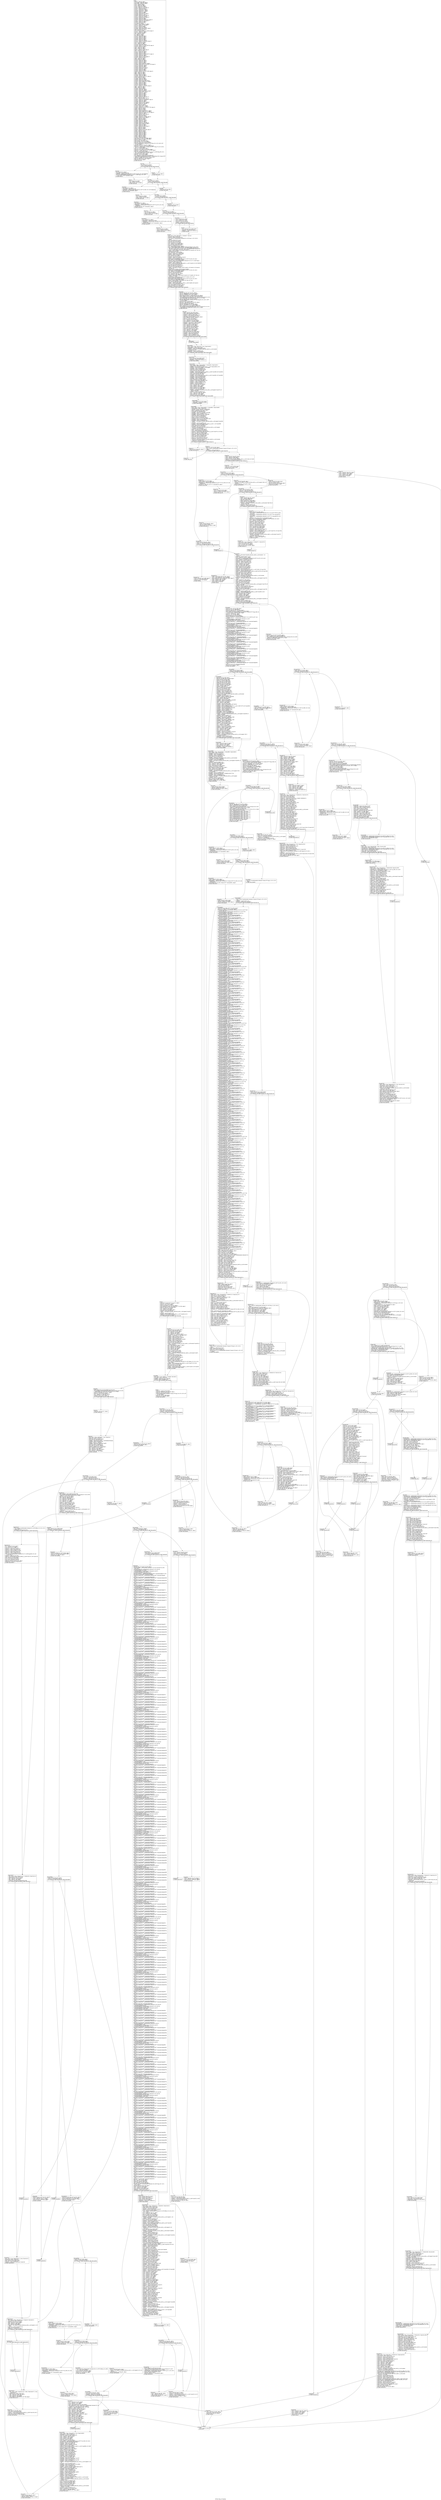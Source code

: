 digraph "CFG for 'func_22' function" {
	label="CFG for 'func_22' function";

	Node0xa90cab8 [shape=record,label="{entry:\l  %retval = alloca i8, align 1\l  %p_23.addr = alloca i64, align 8\l  %p_24.addr = alloca i16, align 2\l  %l_31 = alloca i8, align 1\l  %l_53 = alloca i16, align 2\l  %l_54 = alloca i32*, align 8\l  %l_342 = alloca i32**, align 8\l  %l_343 = alloca [5 x i32*], align 16\l  %l_3167 = alloca i8*, align 8\l  %l_3217 = alloca i8****, align 8\l  %l_3216 = alloca i8*****, align 8\l  %l_3218 = alloca i8*****, align 8\l  %l_3222 = alloca i16, align 2\l  %l_3235 = alloca i32, align 4\l  %l_3238 = alloca i8*******, align 8\l  %l_3239 = alloca i16, align 2\l  %l_3260 = alloca [6 x i32], align 16\l  %l_3271 = alloca i16**, align 8\l  %l_3274 = alloca [9 x i8**], align 16\l  %l_3285 = alloca i64, align 8\l  %l_3319 = alloca i32, align 4\l  %l_3330 = alloca [9 x %union.U0*], align 16\l  %l_3411 = alloca [10 x i32], align 16\l  %l_3454 = alloca i32, align 4\l  %l_3457 = alloca i16, align 2\l  %i = alloca i32, align 4\l  %coerce = alloca %union.U0, align 1\l  %l_3113 = alloca i8*******, align 8\l  %l_3115 = alloca i32, align 4\l  %l_3127 = alloca i8, align 1\l  %l_3155 = alloca i16*, align 8\l  %l_3184 = alloca %union.U0***, align 8\l  %l_3198 = alloca i8***, align 8\l  %i55 = alloca i32, align 4\l  %l_3116 = alloca [8 x [4 x [8 x i64*]]], align 16\l  %l_3117 = alloca i32, align 4\l  %l_3118 = alloca i32, align 4\l  %i91 = alloca i32, align 4\l  %j = alloca i32, align 4\l  %k = alloca i32, align 4\l  %l_3130 = alloca i64, align 8\l  %l_3132 = alloca i32, align 4\l  %l_3138 = alloca i32, align 4\l  %l_3166 = alloca i8*, align 8\l  %l_3168 = alloca i16, align 2\l  %l_3174 = alloca i32*, align 8\l  %l_3131 = alloca [7 x [8 x i16*]], align 16\l  %l_3133 = alloca i32, align 4\l  %i111 = alloca i32, align 4\l  %j112 = alloca i32, align 4\l  %l_3139 = alloca i64*, align 8\l  %l_3146 = alloca [7 x [5 x [6 x i64**]]], align 16\l  %l_3154 = alloca i32, align 4\l  %i416 = alloca i32, align 4\l  %j417 = alloca i32, align 4\l  %k418 = alloca i32, align 4\l  %l_3171 = alloca [7 x i32], align 16\l  %i507 = alloca i32, align 4\l  %l_3177 = alloca i32*, align 8\l  %l_3202 = alloca i32, align 4\l  %l_3203 = alloca i32, align 4\l  %l_3185 = alloca [2 x %union.U0****], align 16\l  %l_3187 = alloca i32, align 4\l  %l_3200 = alloca i8**, align 8\l  %l_3199 = alloca [3 x i8***], align 16\l  %l_3201 = alloca i32, align 4\l  %i544 = alloca i32, align 4\l  %j545 = alloca i32, align 4\l  %l_3183 = alloca i16, align 2\l  %l_3212 = alloca i32*, align 8\l  %l_3215 = alloca i32, align 4\l  %l_3237 = alloca i32, align 4\l  %l_3251 = alloca %union.U0*, align 8\l  %l_3259 = alloca [10 x [1 x [4 x i8******]]], align 16\l  %l_3275 = alloca i8**, align 8\l  %l_3276 = alloca i64*, align 8\l  %l_3286 = alloca i32, align 4\l  %l_3324 = alloca i32****, align 8\l  %l_3329 = alloca i64, align 8\l  %l_3350 = alloca i32, align 4\l  %l_3353 = alloca i32, align 4\l  %l_3359 = alloca [2 x [1 x [5 x i32]]], align 16\l  %i630 = alloca i32, align 4\l  %j631 = alloca i32, align 4\l  %k632 = alloca i32, align 4\l  %l_3245 = alloca i32, align 4\l  %l_3246 = alloca i16, align 2\l  %l_3258 = alloca [6 x i8*******], align 16\l  %i729 = alloca i32, align 4\l  %l_3296 = alloca i16, align 2\l  %l_3308 = alloca i32, align 4\l  %l_3309 = alloca i16**, align 8\l  %l_3334 = alloca %union.U0*, align 8\l  %l_3347 = alloca %union.U0****, align 8\l  %l_3357 = alloca i32, align 4\l  %l_3361 = alloca i32, align 4\l  %l_3376 = alloca i8*, align 8\l  %l_3375 = alloca i8**, align 8\l  %l_3377 = alloca [7 x [2 x i16*]], align 16\l  %i831 = alloca i32, align 4\l  %j832 = alloca i32, align 4\l  %l_3293 = alloca i8, align 1\l  %l_3299 = alloca i64*, align 8\l  %l_3312 = alloca i32*, align 8\l  %l_3314 = alloca %union.U0****, align 8\l  %l_3321 = alloca i32****, align 8\l  %l_3354 = alloca i32, align 4\l  %l_3355 = alloca i32, align 4\l  %l_3356 = alloca i32, align 4\l  %l_3358 = alloca i32, align 4\l  %l_3360 = alloca i32, align 4\l  %l_3362 = alloca [9 x i32], align 16\l  %i911 = alloca i32, align 4\l  %l_3331 = alloca [6 x i32], align 16\l  %l_3335 = alloca [3 x %union.U0**], align 16\l  %l_3341 = alloca i32*, align 8\l  %l_3348 = alloca i32, align 4\l  %l_3349 = alloca [10 x i32], align 16\l  %l_3363 = alloca [5 x i64], align 16\l  %l_3366 = alloca i32*, align 8\l  %i916 = alloca i32, align 4\l  %l_3320 = alloca i32****, align 8\l  %l_3322 = alloca i32*****, align 8\l  %l_3323 = alloca [6 x [8 x [2 x i32*****]]], align 16\l  %i1090 = alloca i32, align 4\l  %j1091 = alloca i32, align 4\l  %k1092 = alloca i32, align 4\l  %l_3344 = alloca %union.U0*****, align 8\l  %l_3345 = alloca %union.U0*****, align 8\l  %l_3346 = alloca [6 x %union.U0*****], align 16\l  %l_3351 = alloca i32, align 4\l  %l_3352 = alloca [5 x i32], align 16\l  %i1177 = alloca i32, align 4\l  %l_3385 = alloca i8***, align 8\l  %l_3388 = alloca [6 x [4 x i32]], align 16\l  %l_3390 = alloca [3 x i32], align 4\l  %i1262 = alloca i32, align 4\l  %j1263 = alloca i32, align 4\l  %l_3384 = alloca i8***, align 8\l  %l_3389 = alloca i32, align 4\l  %l_3394 = alloca i16*, align 8\l  %l_3406 = alloca [4 x i32], align 16\l  %l_3409 = alloca %union.U0, align 1\l  %l_3422 = alloca i32, align 4\l  %l_3426 = alloca i32, align 4\l  %l_3431 = alloca [10 x i32], align 16\l  %i1277 = alloca i32, align 4\l  %i1350 = alloca i32, align 4\l  %j1351 = alloca i32, align 4\l  %l_3416 = alloca [3 x [7 x i16]], align 16\l  %i1361 = alloca i32, align 4\l  %j1362 = alloca i32, align 4\l  %l_3419 = alloca i32, align 4\l  %l_3423 = alloca i32, align 4\l  %l_3424 = alloca i16, align 2\l  %l_3425 = alloca i32, align 4\l  %i1403 = alloca i32, align 4\l  %j1404 = alloca i32, align 4\l  %l_3432 = alloca i64, align 8\l  store i64 %p_23, i64* %p_23.addr, align 8\l  store i16 %p_24, i16* %p_24.addr, align 2\l  store i8 1, i8* %l_31, align 1\l  store i16 8262, i16* %l_53, align 2\l  store i32* @g_3, i32** %l_54, align 8\l  store i32** %l_54, i32*** %l_342, align 8\l  store i8* getelementptr inbounds ([5 x i8]* @g_1312, i32 0, i64 0), i8**\l... %l_3167, align 8\l  store i8**** null, i8***** %l_3217, align 8\l  store i8***** %l_3217, i8****** %l_3216, align 8\l  store i8***** getelementptr inbounds ([8 x i8****]* @g_776, i32 0, i64 5),\l... i8****** %l_3218, align 8\l  store i16 -3, i16* %l_3222, align 2\l  store i32 -1714710305, i32* %l_3235, align 4\l  store i8******* @g_2138, i8******** %l_3238, align 8\l  store i16 1, i16* %l_3239, align 2\l  store i16** getelementptr inbounds ([2 x [5 x [7 x i16*]]]* @g_393, i32 0,\l... i64 1, i64 0, i64 0), i16*** %l_3271, align 8\l  store i64 0, i64* %l_3285, align 8\l  store i32 7, i32* %l_3319, align 4\l  %0 = bitcast [9 x %union.U0*]* %l_3330 to i8*\l  call void @llvm.memcpy.p0i8.p0i8.i64(i8* %0, i8* bitcast ([9 x %union.U0*]*\l... @func_22.l_3330 to i8*), i64 72, i32 16, i1 false)\l  store i32 -71678881, i32* %l_3454, align 4\l  store i16 16650, i16* %l_3457, align 2\l  store i32 0, i32* %i, align 4\l  br label %for.cond\l}"];
	Node0xa90cab8 -> Node0xa90cae8;
	Node0xa90cae8 [shape=record,label="{for.cond:                                         \l  %1 = load i32* %i, align 4\l  %cmp = icmp slt i32 %1, 5\l  br i1 %cmp, label %for.body, label %for.end\l|{<s0>T|<s1>F}}"];
	Node0xa90cae8:s0 -> Node0xa90cb18;
	Node0xa90cae8:s1 -> Node0xa90cb78;
	Node0xa90cb18 [shape=record,label="{for.body:                                         \l  %2 = load i32* %i, align 4\l  %idxprom = sext i32 %2 to i64\l  %arrayidx = getelementptr inbounds [5 x i32*]* %l_343, i32 0, i64 %idxprom\l  store i32* getelementptr inbounds ([4 x [3 x [7 x i32]]]* @g_8, i32 0, i64\l... 0, i64 0, i64 1), i32** %arrayidx, align 8\l  br label %for.inc\l}"];
	Node0xa90cb18 -> Node0xa90cb48;
	Node0xa90cb48 [shape=record,label="{for.inc:                                          \l  %3 = load i32* %i, align 4\l  %inc = add nsw i32 %3, 1\l  store i32 %inc, i32* %i, align 4\l  br label %for.cond\l}"];
	Node0xa90cb48 -> Node0xa90cae8;
	Node0xa90cb78 [shape=record,label="{for.end:                                          \l  store i32 0, i32* %i, align 4\l  br label %for.cond1\l}"];
	Node0xa90cb78 -> Node0xa90cba8;
	Node0xa90cba8 [shape=record,label="{for.cond1:                                        \l  %4 = load i32* %i, align 4\l  %cmp2 = icmp slt i32 %4, 6\l  br i1 %cmp2, label %for.body3, label %for.end8\l|{<s0>T|<s1>F}}"];
	Node0xa90cba8:s0 -> Node0xa90cbd8;
	Node0xa90cba8:s1 -> Node0xa90cc38;
	Node0xa90cbd8 [shape=record,label="{for.body3:                                        \l  %5 = load i32* %i, align 4\l  %idxprom4 = sext i32 %5 to i64\l  %arrayidx5 = getelementptr inbounds [6 x i32]* %l_3260, i32 0, i64 %idxprom4\l  store i32 0, i32* %arrayidx5, align 4\l  br label %for.inc6\l}"];
	Node0xa90cbd8 -> Node0xa90cc08;
	Node0xa90cc08 [shape=record,label="{for.inc6:                                         \l  %6 = load i32* %i, align 4\l  %inc7 = add nsw i32 %6, 1\l  store i32 %inc7, i32* %i, align 4\l  br label %for.cond1\l}"];
	Node0xa90cc08 -> Node0xa90cba8;
	Node0xa90cc38 [shape=record,label="{for.end8:                                         \l  store i32 0, i32* %i, align 4\l  br label %for.cond9\l}"];
	Node0xa90cc38 -> Node0xa90cc68;
	Node0xa90cc68 [shape=record,label="{for.cond9:                                        \l  %7 = load i32* %i, align 4\l  %cmp10 = icmp slt i32 %7, 9\l  br i1 %cmp10, label %for.body11, label %for.end16\l|{<s0>T|<s1>F}}"];
	Node0xa90cc68:s0 -> Node0xa90cc98;
	Node0xa90cc68:s1 -> Node0xa90ccf8;
	Node0xa90cc98 [shape=record,label="{for.body11:                                       \l  %8 = load i32* %i, align 4\l  %idxprom12 = sext i32 %8 to i64\l  %arrayidx13 = getelementptr inbounds [9 x i8**]* %l_3274, i32 0, i64\l... %idxprom12\l  store i8** %l_3167, i8*** %arrayidx13, align 8\l  br label %for.inc14\l}"];
	Node0xa90cc98 -> Node0xa90ccc8;
	Node0xa90ccc8 [shape=record,label="{for.inc14:                                        \l  %9 = load i32* %i, align 4\l  %inc15 = add nsw i32 %9, 1\l  store i32 %inc15, i32* %i, align 4\l  br label %for.cond9\l}"];
	Node0xa90ccc8 -> Node0xa90cc68;
	Node0xa90ccf8 [shape=record,label="{for.end16:                                        \l  store i32 0, i32* %i, align 4\l  br label %for.cond17\l}"];
	Node0xa90ccf8 -> Node0xa90cd28;
	Node0xa90cd28 [shape=record,label="{for.cond17:                                       \l  %10 = load i32* %i, align 4\l  %cmp18 = icmp slt i32 %10, 10\l  br i1 %cmp18, label %for.body19, label %for.end24\l|{<s0>T|<s1>F}}"];
	Node0xa90cd28:s0 -> Node0xa90cd58;
	Node0xa90cd28:s1 -> Node0xa90cdb8;
	Node0xa90cd58 [shape=record,label="{for.body19:                                       \l  %11 = load i32* %i, align 4\l  %idxprom20 = sext i32 %11 to i64\l  %arrayidx21 = getelementptr inbounds [10 x i32]* %l_3411, i32 0, i64\l... %idxprom20\l  store i32 -1243868570, i32* %arrayidx21, align 4\l  br label %for.inc22\l}"];
	Node0xa90cd58 -> Node0xa90cd88;
	Node0xa90cd88 [shape=record,label="{for.inc22:                                        \l  %12 = load i32* %i, align 4\l  %inc23 = add nsw i32 %12, 1\l  store i32 %inc23, i32* %i, align 4\l  br label %for.cond17\l}"];
	Node0xa90cd88 -> Node0xa90cd28;
	Node0xa90cdb8 [shape=record,label="{for.end24:                                        \l  %13 = load i8* %l_31, align 1\l  %conv = sext i8 %13 to i32\l  %14 = load i8* %l_31, align 1\l  %conv25 = sext i8 %14 to i32\l  %tobool = icmp ne i32 %conv25, 0\l  br i1 %tobool, label %lor.end, label %lor.rhs\l|{<s0>T|<s1>F}}"];
	Node0xa90cdb8:s0 -> Node0xa90ce18;
	Node0xa90cdb8:s1 -> Node0xa90cde8;
	Node0xa90cde8 [shape=record,label="{lor.rhs:                                          \l  %15 = load i16* %p_24.addr, align 2\l  %conv26 = sext i16 %15 to i32\l  %tobool27 = icmp ne i32 %conv26, 0\l  br label %lor.end\l}"];
	Node0xa90cde8 -> Node0xa90ce18;
	Node0xa90ce18 [shape=record,label="{lor.end:                                          \l  %16 = phi i1 [ true, %for.end24 ], [ %tobool27, %lor.rhs ]\l  %lor.ext = zext i1 %16 to i32\l  %conv28 = trunc i32 %lor.ext to i8\l  %17 = load i32* getelementptr inbounds ([5 x i32]* @g_12, i32 0, i64 4),\l... align 4\l  %conv29 = trunc i32 %17 to i8\l  %18 = load i16* %l_53, align 2\l  %conv30 = zext i16 %18 to i32\l  %19 = load i32** %l_54, align 8\l  %20 = load i16* %p_24.addr, align 2\l  %21 = load i64* %p_23.addr, align 8\l  %conv31 = trunc i64 %21 to i32\l  %22 = load volatile i32* @g_7, align 4\l  %23 = load i8* getelementptr inbounds (%union.U0* @g_61, i32 0, i32 0)\l  %call = call i64 @func_55(i32 %conv31, i32* getelementptr inbounds ([5 x\l... i32]* @g_12, i32 0, i64 0), i32 %22, i8 %23, i32* getelementptr inbounds ([4\l... x [3 x [7 x i32]]]* @g_8, i32 0, i64 1, i64 0, i64 5))\l  %call32 = call i32* @func_47(i8 zeroext %conv29, i32 %conv30, i32* %19, i16\l... signext %20, i64 %call)\l  %24 = load i32*** %l_342, align 8\l  store i32* %call32, i32** %24, align 8\l  %cmp33 = icmp ne i32* %call32, null\l  %conv34 = zext i1 %cmp33 to i32\l  %25 = load i8* %l_31, align 1\l  %conv35 = sext i8 %25 to i32\l  %cmp36 = icmp ne i32 %conv34, %conv35\l  %conv37 = zext i1 %cmp36 to i32\l  %arrayidx38 = getelementptr inbounds [5 x i32*]* %l_343, i32 0, i64 1\l  %26 = load i32** %arrayidx38, align 8\l  %cmp39 = icmp ne i32* getelementptr inbounds ([4 x [3 x [7 x i32]]]* @g_8,\l... i32 0, i64 0, i64 0, i64 1), %26\l  %conv40 = zext i1 %cmp39 to i32\l  %call41 = call i32 @safe_mod_func_uint32_t_u_u(i32 %conv40, i32 2017950018)\l  %27 = load i16* %p_24.addr, align 2\l  %conv42 = sext i16 %27 to i32\l  %28 = load i64* %p_23.addr, align 8\l  %conv43 = trunc i64 %28 to i32\l  %call44 = call signext i16 @func_40(i32 %call41, i32 %conv42, i32 %conv43,\l... i32* @g_13)\l  %call45 = call i32* @func_38(i16 signext %call44)\l  %arrayidx46 = getelementptr inbounds [5 x i32*]* %l_343, i32 0, i64 3\l  %29 = load i32** %arrayidx46, align 8\l  %30 = load i16* %p_24.addr, align 2\l  %conv47 = sext i16 %30 to i32\l  %31 = load i32*** @g_1577, align 8\l  %32 = load i32** %31, align 8\l  %call48 = call i8 @func_32(i8 zeroext %conv28, i32* %call45, i32* %29, i32\l... %conv47, i32* %32)\l  %coerce.dive = getelementptr %union.U0* %coerce, i32 0, i32 0\l  store i8 %call48, i8* %coerce.dive\l  %arrayidx49 = getelementptr inbounds [5 x i32*]* %l_343, i32 0, i64 1\l  %33 = load i32** %arrayidx49, align 8\l  %call50 = call i64 @func_27(i32 %conv, i32* null, i32* %33)\l  %34 = load i32* @g_2921, align 4\l  %conv51 = sext i32 %34 to i64\l  %call52 = call i64 @safe_add_func_int64_t_s_s(i64 %call50, i64 %conv51)\l  %conv53 = trunc i64 %call52 to i32\l  %35 = load volatile i32** @g_97, align 8\l  store i32 %conv53, i32* %35, align 4\l  %tobool54 = icmp ne i32 %conv53, 0\l  br i1 %tobool54, label %if.then, label %if.else629\l|{<s0>T|<s1>F}}"];
	Node0xa90ce18:s0 -> Node0xa90ce48;
	Node0xa90ce18:s1 -> Node0xa90da78;
	Node0xa90ce48 [shape=record,label="{if.then:                                          \l  store i8******* null, i8******** %l_3113, align 8\l  store i32 0, i32* %l_3115, align 4\l  store i8 -1, i8* %l_3127, align 1\l  store i16* @g_881, i16** %l_3155, align 8\l  store %union.U0*** @g_748, %union.U0**** %l_3184, align 8\l  store i8*** null, i8**** %l_3198, align 8\l  %36 = load i32** %l_54, align 8\l  %37 = load i32* %36, align 4\l  %38 = load i16* %p_24.addr, align 2\l  %conv56 = trunc i16 %38 to i8\l  %call57 = call signext i8 @safe_rshift_func_int8_t_s_s(i8 signext %conv56,\l... i32 3)\l  %conv58 = sext i8 %call57 to i32\l  %call59 = call i32 @safe_div_func_int32_t_s_s(i32 %conv58, i32 3)\l  %tobool60 = icmp ne i32 %call59, 0\l  br i1 %tobool60, label %lor.end86, label %lor.rhs61\l|{<s0>T|<s1>F}}"];
	Node0xa90ce48:s0 -> Node0xa90cea8;
	Node0xa90ce48:s1 -> Node0xa90ce78;
	Node0xa90ce78 [shape=record,label="{lor.rhs61:                                        \l  %39 = load i16* %p_24.addr, align 2\l  %conv62 = sext i16 %39 to i32\l  %40 = load i32*** %l_342, align 8\l  %41 = load i32** %40, align 8\l  %42 = load i32* %41, align 4\l  %43 = load i8******** %l_3113, align 8\l  store i8******* %43, i8******** %l_3113, align 8\l  %cmp63 = icmp eq i8******* %43, null\l  %conv64 = zext i1 %cmp63 to i32\l  %cmp65 = icmp sge i32 %42, %conv64\l  %conv66 = zext i1 %cmp65 to i32\l  %cmp67 = icmp sle i32 %conv62, %conv66\l  %conv68 = zext i1 %cmp67 to i32\l  %conv69 = trunc i32 %conv68 to i8\l  %44 = load i16* %p_24.addr, align 2\l  %conv70 = trunc i16 %44 to i8\l  %call71 = call zeroext i8 @safe_mul_func_uint8_t_u_u(i8 zeroext %conv69, i8\l... zeroext %conv70)\l  %45 = load volatile i32** @g_97, align 8\l  %46 = load i32* %45, align 4\l  %47 = load i32*** %l_342, align 8\l  %48 = load i32** %47, align 8\l  %49 = load i32* %48, align 4\l  %xor = xor i32 %46, %49\l  %conv72 = sext i32 %xor to i64\l  %and = and i64 %conv72, 65529\l  %conv73 = trunc i64 %and to i32\l  %call74 = call zeroext i8 @safe_rshift_func_uint8_t_u_s(i8 zeroext %call71,\l... i32 %conv73)\l  %conv75 = zext i8 %call74 to i32\l  %50 = load i16* %p_24.addr, align 2\l  %conv76 = sext i16 %50 to i32\l  %xor77 = xor i32 %conv75, %conv76\l  %51 = load i32** %l_54, align 8\l  %52 = load i32* %51, align 4\l  %cmp78 = icmp slt i32 %xor77, %52\l  %conv79 = zext i1 %cmp78 to i32\l  %53 = load i32* getelementptr inbounds ([2 x i32]* @func_22.l_3114, i32 0,\l... i64 0), align 4\l  %call80 = call i32 @safe_div_func_uint32_t_u_u(i32 %conv79, i32 %53)\l  %conv81 = zext i32 %call80 to i64\l  %54 = load i32* %l_3115, align 4\l  %conv82 = sext i32 %54 to i64\l  %call83 = call i64 @safe_add_func_uint64_t_u_u(i64 %conv81, i64 %conv82)\l  %cmp84 = icmp ne i64 %call83, 65526\l  br label %lor.end86\l}"];
	Node0xa90ce78 -> Node0xa90cea8;
	Node0xa90cea8 [shape=record,label="{lor.end86:                                        \l  %55 = phi i1 [ true, %if.then ], [ %cmp84, %lor.rhs61 ]\l  %lor.ext87 = zext i1 %55 to i32\l  %cmp88 = icmp eq i32 %37, %lor.ext87\l  %conv89 = zext i1 %cmp88 to i32\l  br i1 true, label %if.then90, label %if.else\l|{<s0>T|<s1>F}}"];
	Node0xa90cea8:s0 -> Node0xa90ced8;
	Node0xa90cea8:s1 -> Node0xa90cf68;
	Node0xa90ced8 [shape=record,label="{if.then90:                                        \l  %56 = bitcast [8 x [4 x [8 x i64*]]]* %l_3116 to i8*\l  call void @llvm.memcpy.p0i8.p0i8.i64(i8* %56, i8* bitcast ([8 x [4 x [8 x\l... i64*]]]* @func_22.l_3116 to i8*), i64 2048, i32 16, i1 false)\l  store i32 182413590, i32* %l_3117, align 4\l  store i32 -1, i32* %l_3118, align 4\l  %57 = load i8******* @g_3033, align 8\l  %58 = load i8****** %57, align 8\l  %cmp92 = icmp ne i8***** null, %58\l  br i1 %cmp92, label %land.rhs, label %land.end\l|{<s0>T|<s1>F}}"];
	Node0xa90ced8:s0 -> Node0xa90cf08;
	Node0xa90ced8:s1 -> Node0xa90cf38;
	Node0xa90cf08 [shape=record,label="{land.rhs:                                         \l  store i32 1, i32* %l_3117, align 4\l  br label %land.end\l}"];
	Node0xa90cf08 -> Node0xa90cf38;
	Node0xa90cf38 [shape=record,label="{land.end:                                         \l  %59 = phi i1 [ false, %if.then90 ], [ true, %land.rhs ]\l  %land.ext = zext i1 %59 to i32\l  %60 = load i16* %p_24.addr, align 2\l  %conv94 = sext i16 %60 to i64\l  %cmp95 = icmp ule i64 %conv94, -5239538065367826261\l  %conv96 = zext i1 %cmp95 to i32\l  %and97 = and i32 1, %conv96\l  %cmp98 = icmp eq i32 %land.ext, %and97\l  %conv99 = zext i1 %cmp98 to i32\l  %61 = load i32* %l_3118, align 4\l  %and100 = and i32 %61, %conv99\l  store i32 %and100, i32* %l_3118, align 4\l  %62 = load i32*** %l_342, align 8\l  %63 = load i32** %62, align 8\l  %64 = load i32**** @g_1576, align 8\l  %65 = load i32*** %64, align 8\l  store i32* %63, i32** %65, align 8\l  br label %if.end536\l}"];
	Node0xa90cf38 -> Node0xa90d658;
	Node0xa90cf68 [shape=record,label="{if.else:                                          \l  store i64 -1, i64* %l_3130, align 8\l  store i32 1748629413, i32* %l_3132, align 4\l  store i32 0, i32* %l_3138, align 4\l  store i8* getelementptr inbounds (%union.U0* @g_743, i32 0, i32 0), i8**\l... %l_3166, align 8\l  store i16 4, i16* %l_3168, align 2\l  store i16 0, i16* @g_200, align 2\l  br label %for.cond101\l}"];
	Node0xa90cf68 -> Node0xa90cf98;
	Node0xa90cf98 [shape=record,label="{for.cond101:                                      \l  %66 = load i16* @g_200, align 2\l  %conv102 = sext i16 %66 to i32\l  %cmp103 = icmp sgt i32 %conv102, 7\l  br i1 %cmp103, label %for.body105, label %for.end524\l|{<s0>T|<s1>F}}"];
	Node0xa90cf98:s0 -> Node0xa90cfc8;
	Node0xa90cf98:s1 -> Node0xa90d568;
	Node0xa90cfc8 [shape=record,label="{for.body105:                                      \l  store i32* @g_13, i32** %l_3174, align 8\l  store i16 0, i16* @g_880, align 2\l  br label %for.cond106\l}"];
	Node0xa90cfc8 -> Node0xa90cff8;
	Node0xa90cff8 [shape=record,label="{for.cond106:                                      \l  %67 = load i16* @g_880, align 2\l  %conv107 = sext i16 %67 to i32\l  %cmp108 = icmp sge i32 %conv107, 11\l  br i1 %cmp108, label %for.body110, label %for.end159\l|{<s0>T|<s1>F}}"];
	Node0xa90cff8:s0 -> Node0xa90d028;
	Node0xa90cff8:s1 -> Node0xa90d238;
	Node0xa90d028 [shape=record,label="{for.body110:                                      \l  %68 = bitcast [7 x [8 x i16*]]* %l_3131 to i8*\l  call void @llvm.memcpy.p0i8.p0i8.i64(i8* %68, i8* bitcast ([7 x [8 x i16*]]*\l... @func_22.l_3131 to i8*), i64 448, i32 16, i1 false)\l  store i32 -9, i32* %l_3133, align 4\l  %69 = load i16*** @g_878, align 8\l  %70 = load i16** %69, align 8\l  %71 = load i16***** @g_876, align 8\l  %72 = load i16**** %71, align 8\l  %73 = load i16*** %72, align 8\l  %74 = load i16** %73, align 8\l  %cmp113 = icmp eq i16* %70, %74\l  %conv114 = zext i1 %cmp113 to i32\l  %75 = load i64* %p_23.addr, align 8\l  %conv115 = trunc i64 %75 to i8\l  store i8 %conv115, i8* %l_3127, align 1\l  %conv116 = sext i8 %conv115 to i64\l  %cmp117 = icmp sgt i64 357492744, %conv116\l  %conv118 = zext i1 %cmp117 to i32\l  %call119 = call zeroext i8 @safe_lshift_func_uint8_t_u_s(i8 zeroext 0, i32\l... %conv118)\l  %conv120 = zext i8 %call119 to i32\l  %tobool121 = icmp ne i32 %conv120, 0\l  br i1 %tobool121, label %land.rhs122, label %land.end147\l|{<s0>T|<s1>F}}"];
	Node0xa90d028:s0 -> Node0xa90d058;
	Node0xa90d028:s1 -> Node0xa90d148;
	Node0xa90d058 [shape=record,label="{land.rhs122:                                      \l  %76 = load i32* getelementptr inbounds ([2 x i32]* @func_22.l_3114, i32 0,\l... i64 0), align 4\l  %tobool123 = icmp ne i32 %76, 0\l  br i1 %tobool123, label %land.rhs124, label %land.end137\l|{<s0>T|<s1>F}}"];
	Node0xa90d058:s0 -> Node0xa90d088;
	Node0xa90d058:s1 -> Node0xa90d0b8;
	Node0xa90d088 [shape=record,label="{land.rhs124:                                      \l  %77 = load i32** %l_54, align 8\l  %78 = load i32* %77, align 4\l  %conv125 = sext i32 %78 to i64\l  %cmp126 = icmp slt i64 %conv125, 2\l  %conv127 = zext i1 %cmp126 to i32\l  %conv128 = sext i32 %conv127 to i64\l  %cmp129 = icmp ult i64 %conv128, -1\l  %conv130 = zext i1 %cmp129 to i32\l  %conv131 = sext i32 %conv130 to i64\l  %79 = load i16* getelementptr inbounds ([5 x [7 x i16]]* @g_889, i32 0, i64\l... 4, i64 6), align 2\l  %conv132 = sext i16 %79 to i64\l  %call133 = call i64 @safe_sub_func_uint64_t_u_u(i64 %conv131, i64 %conv132)\l  %80 = load i32* %l_3132, align 4\l  %conv134 = sext i32 %80 to i64\l  %or = or i64 %conv134, %call133\l  %conv135 = trunc i64 %or to i32\l  store i32 %conv135, i32* %l_3132, align 4\l  %tobool136 = icmp ne i32 %conv135, 0\l  br label %land.end137\l}"];
	Node0xa90d088 -> Node0xa90d0b8;
	Node0xa90d0b8 [shape=record,label="{land.end137:                                      \l  %81 = phi i1 [ false, %land.rhs122 ], [ %tobool136, %land.rhs124 ]\l  %land.ext138 = zext i1 %81 to i32\l  %82 = load i32*** %l_342, align 8\l  %83 = load i32** %82, align 8\l  %84 = load i32* %83, align 4\l  %cmp139 = icmp eq i32 %land.ext138, %84\l  br i1 %cmp139, label %lor.end142, label %lor.rhs141\l|{<s0>T|<s1>F}}"];
	Node0xa90d0b8:s0 -> Node0xa90d118;
	Node0xa90d0b8:s1 -> Node0xa90d0e8;
	Node0xa90d0e8 [shape=record,label="{lor.rhs141:                                       \l  br label %lor.end142\l}"];
	Node0xa90d0e8 -> Node0xa90d118;
	Node0xa90d118 [shape=record,label="{lor.end142:                                       \l  %85 = phi i1 [ true, %land.end137 ], [ true, %lor.rhs141 ]\l  %lor.ext143 = zext i1 %85 to i32\l  %86 = load i16* %p_24.addr, align 2\l  %conv144 = sext i16 %86 to i32\l  %cmp145 = icmp ne i32 %lor.ext143, %conv144\l  br label %land.end147\l}"];
	Node0xa90d118 -> Node0xa90d148;
	Node0xa90d148 [shape=record,label="{land.end147:                                      \l  %87 = phi i1 [ false, %for.body110 ], [ %cmp145, %lor.end142 ]\l  %land.ext148 = zext i1 %87 to i32\l  store i32 -6, i32* %l_3115, align 4\l  %88 = load i32*** %l_342, align 8\l  %89 = load i32** %88, align 8\l  %90 = load i32* %89, align 4\l  %call149 = call signext i8 @safe_lshift_func_int8_t_s_s(i8 signext -6, i32\l... %90)\l  %conv150 = sext i8 %call149 to i32\l  %neg = xor i32 %conv150, -1\l  %tobool151 = icmp ne i32 %neg, 0\l  br i1 %tobool151, label %land.lhs.true, label %land.end153\l|{<s0>T|<s1>F}}"];
	Node0xa90d148:s0 -> Node0xa90d178;
	Node0xa90d148:s1 -> Node0xa90d1d8;
	Node0xa90d178 [shape=record,label="{land.lhs.true:                                    \l  br i1 false, label %land.rhs152, label %land.end153\l|{<s0>T|<s1>F}}"];
	Node0xa90d178:s0 -> Node0xa90d1a8;
	Node0xa90d178:s1 -> Node0xa90d1d8;
	Node0xa90d1a8 [shape=record,label="{land.rhs152:                                      \l  br label %land.end153\l}"];
	Node0xa90d1a8 -> Node0xa90d1d8;
	Node0xa90d1d8 [shape=record,label="{land.end153:                                      \l  %91 = phi i1 [ false, %land.lhs.true ], [ false, %land.end147 ], [ true,\l... %land.rhs152 ]\l  %land.ext154 = zext i1 %91 to i32\l  %92 = load i32**** @g_1564, align 8\l  %93 = load i32*** %92, align 8\l  %94 = load i32** %93, align 8\l  store volatile i32 %land.ext154, i32* %94, align 4\l  br label %for.inc155\l}"];
	Node0xa90d1d8 -> Node0xa90d208;
	Node0xa90d208 [shape=record,label="{for.inc155:                                       \l  %95 = load i16* @g_880, align 2\l  %conv156 = sext i16 %95 to i64\l  %call157 = call i64 @safe_add_func_uint64_t_u_u(i64 %conv156, i64 1)\l  %conv158 = trunc i64 %call157 to i16\l  store i16 %conv158, i16* @g_880, align 2\l  br label %for.cond106\l}"];
	Node0xa90d208 -> Node0xa90cff8;
	Node0xa90d238 [shape=record,label="{for.end159:                                       \l  store i64 18, i64* @g_477, align 8\l  br label %for.cond160\l}"];
	Node0xa90d238 -> Node0xa90d268;
	Node0xa90d268 [shape=record,label="{for.cond160:                                      \l  %96 = load i64* @g_477, align 8\l  %cmp161 = icmp uge i64 %96, 17\l  br i1 %cmp161, label %for.body163, label %for.end516\l|{<s0>T|<s1>F}}"];
	Node0xa90d268:s0 -> Node0xa90d298;
	Node0xa90d268:s1 -> Node0xa90d4a8;
	Node0xa90d298 [shape=record,label="{for.body163:                                      \l  %97 = load i64* %p_23.addr, align 8\l  %tobool164 = icmp ne i64 %97, 0\l  br i1 %tobool164, label %if.then165, label %if.else501\l|{<s0>T|<s1>F}}"];
	Node0xa90d298:s0 -> Node0xa90d2c8;
	Node0xa90d298:s1 -> Node0xa90d358;
	Node0xa90d2c8 [shape=record,label="{if.then165:                                       \l  store i64* @g_1774, i64** %l_3139, align 8\l  %arrayinit.begin = getelementptr inbounds [7 x [5 x [6 x i64**]]]* %l_3146,\l... i64 0, i64 0\l  %arrayinit.begin166 = getelementptr inbounds [5 x [6 x i64**]]*\l... %arrayinit.begin, i64 0, i64 0\l  %arrayinit.begin167 = getelementptr inbounds [6 x i64**]*\l... %arrayinit.begin166, i64 0, i64 0\l  store i64** null, i64*** %arrayinit.begin167\l  %arrayinit.element = getelementptr inbounds i64*** %arrayinit.begin167, i64 1\l  store i64** %l_3139, i64*** %arrayinit.element\l  %arrayinit.element168 = getelementptr inbounds i64*** %arrayinit.element,\l... i64 1\l  store i64** %l_3139, i64*** %arrayinit.element168\l  %arrayinit.element169 = getelementptr inbounds i64*** %arrayinit.element168,\l... i64 1\l  store i64** %l_3139, i64*** %arrayinit.element169\l  %arrayinit.element170 = getelementptr inbounds i64*** %arrayinit.element169,\l... i64 1\l  store i64** %l_3139, i64*** %arrayinit.element170\l  %arrayinit.element171 = getelementptr inbounds i64*** %arrayinit.element170,\l... i64 1\l  store i64** null, i64*** %arrayinit.element171\l  %arrayinit.element172 = getelementptr inbounds [6 x i64**]*\l... %arrayinit.begin166, i64 1\l  %arrayinit.begin173 = getelementptr inbounds [6 x i64**]*\l... %arrayinit.element172, i64 0, i64 0\l  store i64** %l_3139, i64*** %arrayinit.begin173\l  %arrayinit.element174 = getelementptr inbounds i64*** %arrayinit.begin173,\l... i64 1\l  store i64** %l_3139, i64*** %arrayinit.element174\l  %arrayinit.element175 = getelementptr inbounds i64*** %arrayinit.element174,\l... i64 1\l  store i64** %l_3139, i64*** %arrayinit.element175\l  %arrayinit.element176 = getelementptr inbounds i64*** %arrayinit.element175,\l... i64 1\l  store i64** %l_3139, i64*** %arrayinit.element176\l  %arrayinit.element177 = getelementptr inbounds i64*** %arrayinit.element176,\l... i64 1\l  store i64** %l_3139, i64*** %arrayinit.element177\l  %arrayinit.element178 = getelementptr inbounds i64*** %arrayinit.element177,\l... i64 1\l  store i64** %l_3139, i64*** %arrayinit.element178\l  %arrayinit.element179 = getelementptr inbounds [6 x i64**]*\l... %arrayinit.element172, i64 1\l  %arrayinit.begin180 = getelementptr inbounds [6 x i64**]*\l... %arrayinit.element179, i64 0, i64 0\l  store i64** %l_3139, i64*** %arrayinit.begin180\l  %arrayinit.element181 = getelementptr inbounds i64*** %arrayinit.begin180,\l... i64 1\l  store i64** %l_3139, i64*** %arrayinit.element181\l  %arrayinit.element182 = getelementptr inbounds i64*** %arrayinit.element181,\l... i64 1\l  store i64** %l_3139, i64*** %arrayinit.element182\l  %arrayinit.element183 = getelementptr inbounds i64*** %arrayinit.element182,\l... i64 1\l  store i64** null, i64*** %arrayinit.element183\l  %arrayinit.element184 = getelementptr inbounds i64*** %arrayinit.element183,\l... i64 1\l  store i64** %l_3139, i64*** %arrayinit.element184\l  %arrayinit.element185 = getelementptr inbounds i64*** %arrayinit.element184,\l... i64 1\l  store i64** %l_3139, i64*** %arrayinit.element185\l  %arrayinit.element186 = getelementptr inbounds [6 x i64**]*\l... %arrayinit.element179, i64 1\l  %arrayinit.begin187 = getelementptr inbounds [6 x i64**]*\l... %arrayinit.element186, i64 0, i64 0\l  store i64** %l_3139, i64*** %arrayinit.begin187\l  %arrayinit.element188 = getelementptr inbounds i64*** %arrayinit.begin187,\l... i64 1\l  store i64** %l_3139, i64*** %arrayinit.element188\l  %arrayinit.element189 = getelementptr inbounds i64*** %arrayinit.element188,\l... i64 1\l  store i64** null, i64*** %arrayinit.element189\l  %arrayinit.element190 = getelementptr inbounds i64*** %arrayinit.element189,\l... i64 1\l  store i64** %l_3139, i64*** %arrayinit.element190\l  %arrayinit.element191 = getelementptr inbounds i64*** %arrayinit.element190,\l... i64 1\l  store i64** %l_3139, i64*** %arrayinit.element191\l  %arrayinit.element192 = getelementptr inbounds i64*** %arrayinit.element191,\l... i64 1\l  store i64** %l_3139, i64*** %arrayinit.element192\l  %arrayinit.element193 = getelementptr inbounds [6 x i64**]*\l... %arrayinit.element186, i64 1\l  %arrayinit.begin194 = getelementptr inbounds [6 x i64**]*\l... %arrayinit.element193, i64 0, i64 0\l  store i64** %l_3139, i64*** %arrayinit.begin194\l  %arrayinit.element195 = getelementptr inbounds i64*** %arrayinit.begin194,\l... i64 1\l  store i64** %l_3139, i64*** %arrayinit.element195\l  %arrayinit.element196 = getelementptr inbounds i64*** %arrayinit.element195,\l... i64 1\l  store i64** %l_3139, i64*** %arrayinit.element196\l  %arrayinit.element197 = getelementptr inbounds i64*** %arrayinit.element196,\l... i64 1\l  store i64** %l_3139, i64*** %arrayinit.element197\l  %arrayinit.element198 = getelementptr inbounds i64*** %arrayinit.element197,\l... i64 1\l  store i64** %l_3139, i64*** %arrayinit.element198\l  %arrayinit.element199 = getelementptr inbounds i64*** %arrayinit.element198,\l... i64 1\l  store i64** %l_3139, i64*** %arrayinit.element199\l  %arrayinit.element200 = getelementptr inbounds [5 x [6 x i64**]]*\l... %arrayinit.begin, i64 1\l  %arrayinit.begin201 = getelementptr inbounds [5 x [6 x i64**]]*\l... %arrayinit.element200, i64 0, i64 0\l  %arrayinit.begin202 = getelementptr inbounds [6 x i64**]*\l... %arrayinit.begin201, i64 0, i64 0\l  store i64** null, i64*** %arrayinit.begin202\l  %arrayinit.element203 = getelementptr inbounds i64*** %arrayinit.begin202,\l... i64 1\l  store i64** %l_3139, i64*** %arrayinit.element203\l  %arrayinit.element204 = getelementptr inbounds i64*** %arrayinit.element203,\l... i64 1\l  store i64** %l_3139, i64*** %arrayinit.element204\l  %arrayinit.element205 = getelementptr inbounds i64*** %arrayinit.element204,\l... i64 1\l  store i64** %l_3139, i64*** %arrayinit.element205\l  %arrayinit.element206 = getelementptr inbounds i64*** %arrayinit.element205,\l... i64 1\l  store i64** %l_3139, i64*** %arrayinit.element206\l  %arrayinit.element207 = getelementptr inbounds i64*** %arrayinit.element206,\l... i64 1\l  store i64** %l_3139, i64*** %arrayinit.element207\l  %arrayinit.element208 = getelementptr inbounds [6 x i64**]*\l... %arrayinit.begin201, i64 1\l  %arrayinit.begin209 = getelementptr inbounds [6 x i64**]*\l... %arrayinit.element208, i64 0, i64 0\l  store i64** %l_3139, i64*** %arrayinit.begin209\l  %arrayinit.element210 = getelementptr inbounds i64*** %arrayinit.begin209,\l... i64 1\l  store i64** %l_3139, i64*** %arrayinit.element210\l  %arrayinit.element211 = getelementptr inbounds i64*** %arrayinit.element210,\l... i64 1\l  store i64** %l_3139, i64*** %arrayinit.element211\l  %arrayinit.element212 = getelementptr inbounds i64*** %arrayinit.element211,\l... i64 1\l  store i64** %l_3139, i64*** %arrayinit.element212\l  %arrayinit.element213 = getelementptr inbounds i64*** %arrayinit.element212,\l... i64 1\l  store i64** %l_3139, i64*** %arrayinit.element213\l  %arrayinit.element214 = getelementptr inbounds i64*** %arrayinit.element213,\l... i64 1\l  store i64** %l_3139, i64*** %arrayinit.element214\l  %arrayinit.element215 = getelementptr inbounds [6 x i64**]*\l... %arrayinit.element208, i64 1\l  %arrayinit.begin216 = getelementptr inbounds [6 x i64**]*\l... %arrayinit.element215, i64 0, i64 0\l  store i64** %l_3139, i64*** %arrayinit.begin216\l  %arrayinit.element217 = getelementptr inbounds i64*** %arrayinit.begin216,\l... i64 1\l  store i64** %l_3139, i64*** %arrayinit.element217\l  %arrayinit.element218 = getelementptr inbounds i64*** %arrayinit.element217,\l... i64 1\l  store i64** %l_3139, i64*** %arrayinit.element218\l  %arrayinit.element219 = getelementptr inbounds i64*** %arrayinit.element218,\l... i64 1\l  store i64** %l_3139, i64*** %arrayinit.element219\l  %arrayinit.element220 = getelementptr inbounds i64*** %arrayinit.element219,\l... i64 1\l  store i64** %l_3139, i64*** %arrayinit.element220\l  %arrayinit.element221 = getelementptr inbounds i64*** %arrayinit.element220,\l... i64 1\l  store i64** %l_3139, i64*** %arrayinit.element221\l  %arrayinit.element222 = getelementptr inbounds [6 x i64**]*\l... %arrayinit.element215, i64 1\l  %arrayinit.begin223 = getelementptr inbounds [6 x i64**]*\l... %arrayinit.element222, i64 0, i64 0\l  store i64** %l_3139, i64*** %arrayinit.begin223\l  %arrayinit.element224 = getelementptr inbounds i64*** %arrayinit.begin223,\l... i64 1\l  store i64** %l_3139, i64*** %arrayinit.element224\l  %arrayinit.element225 = getelementptr inbounds i64*** %arrayinit.element224,\l... i64 1\l  store i64** %l_3139, i64*** %arrayinit.element225\l  %arrayinit.element226 = getelementptr inbounds i64*** %arrayinit.element225,\l... i64 1\l  store i64** %l_3139, i64*** %arrayinit.element226\l  %arrayinit.element227 = getelementptr inbounds i64*** %arrayinit.element226,\l... i64 1\l  store i64** %l_3139, i64*** %arrayinit.element227\l  %arrayinit.element228 = getelementptr inbounds i64*** %arrayinit.element227,\l... i64 1\l  store i64** %l_3139, i64*** %arrayinit.element228\l  %arrayinit.element229 = getelementptr inbounds [6 x i64**]*\l... %arrayinit.element222, i64 1\l  %arrayinit.begin230 = getelementptr inbounds [6 x i64**]*\l... %arrayinit.element229, i64 0, i64 0\l  store i64** %l_3139, i64*** %arrayinit.begin230\l  %arrayinit.element231 = getelementptr inbounds i64*** %arrayinit.begin230,\l... i64 1\l  store i64** %l_3139, i64*** %arrayinit.element231\l  %arrayinit.element232 = getelementptr inbounds i64*** %arrayinit.element231,\l... i64 1\l  store i64** %l_3139, i64*** %arrayinit.element232\l  %arrayinit.element233 = getelementptr inbounds i64*** %arrayinit.element232,\l... i64 1\l  store i64** %l_3139, i64*** %arrayinit.element233\l  %arrayinit.element234 = getelementptr inbounds i64*** %arrayinit.element233,\l... i64 1\l  store i64** %l_3139, i64*** %arrayinit.element234\l  %arrayinit.element235 = getelementptr inbounds i64*** %arrayinit.element234,\l... i64 1\l  store i64** %l_3139, i64*** %arrayinit.element235\l  %arrayinit.element236 = getelementptr inbounds [5 x [6 x i64**]]*\l... %arrayinit.element200, i64 1\l  %arrayinit.begin237 = getelementptr inbounds [5 x [6 x i64**]]*\l... %arrayinit.element236, i64 0, i64 0\l  %arrayinit.begin238 = getelementptr inbounds [6 x i64**]*\l... %arrayinit.begin237, i64 0, i64 0\l  store i64** %l_3139, i64*** %arrayinit.begin238\l  %arrayinit.element239 = getelementptr inbounds i64*** %arrayinit.begin238,\l... i64 1\l  store i64** %l_3139, i64*** %arrayinit.element239\l  %arrayinit.element240 = getelementptr inbounds i64*** %arrayinit.element239,\l... i64 1\l  store i64** null, i64*** %arrayinit.element240\l  %arrayinit.element241 = getelementptr inbounds i64*** %arrayinit.element240,\l... i64 1\l  store i64** %l_3139, i64*** %arrayinit.element241\l  %arrayinit.element242 = getelementptr inbounds i64*** %arrayinit.element241,\l... i64 1\l  store i64** %l_3139, i64*** %arrayinit.element242\l  %arrayinit.element243 = getelementptr inbounds i64*** %arrayinit.element242,\l... i64 1\l  store i64** %l_3139, i64*** %arrayinit.element243\l  %arrayinit.element244 = getelementptr inbounds [6 x i64**]*\l... %arrayinit.begin237, i64 1\l  %arrayinit.begin245 = getelementptr inbounds [6 x i64**]*\l... %arrayinit.element244, i64 0, i64 0\l  store i64** %l_3139, i64*** %arrayinit.begin245\l  %arrayinit.element246 = getelementptr inbounds i64*** %arrayinit.begin245,\l... i64 1\l  store i64** %l_3139, i64*** %arrayinit.element246\l  %arrayinit.element247 = getelementptr inbounds i64*** %arrayinit.element246,\l... i64 1\l  store i64** %l_3139, i64*** %arrayinit.element247\l  %arrayinit.element248 = getelementptr inbounds i64*** %arrayinit.element247,\l... i64 1\l  store i64** %l_3139, i64*** %arrayinit.element248\l  %arrayinit.element249 = getelementptr inbounds i64*** %arrayinit.element248,\l... i64 1\l  store i64** %l_3139, i64*** %arrayinit.element249\l  %arrayinit.element250 = getelementptr inbounds i64*** %arrayinit.element249,\l... i64 1\l  store i64** null, i64*** %arrayinit.element250\l  %arrayinit.element251 = getelementptr inbounds [6 x i64**]*\l... %arrayinit.element244, i64 1\l  %arrayinit.begin252 = getelementptr inbounds [6 x i64**]*\l... %arrayinit.element251, i64 0, i64 0\l  store i64** null, i64*** %arrayinit.begin252\l  %arrayinit.element253 = getelementptr inbounds i64*** %arrayinit.begin252,\l... i64 1\l  store i64** %l_3139, i64*** %arrayinit.element253\l  %arrayinit.element254 = getelementptr inbounds i64*** %arrayinit.element253,\l... i64 1\l  store i64** %l_3139, i64*** %arrayinit.element254\l  %arrayinit.element255 = getelementptr inbounds i64*** %arrayinit.element254,\l... i64 1\l  store i64** %l_3139, i64*** %arrayinit.element255\l  %arrayinit.element256 = getelementptr inbounds i64*** %arrayinit.element255,\l... i64 1\l  store i64** %l_3139, i64*** %arrayinit.element256\l  %arrayinit.element257 = getelementptr inbounds i64*** %arrayinit.element256,\l... i64 1\l  store i64** %l_3139, i64*** %arrayinit.element257\l  %arrayinit.element258 = getelementptr inbounds [6 x i64**]*\l... %arrayinit.element251, i64 1\l  %arrayinit.begin259 = getelementptr inbounds [6 x i64**]*\l... %arrayinit.element258, i64 0, i64 0\l  store i64** %l_3139, i64*** %arrayinit.begin259\l  %arrayinit.element260 = getelementptr inbounds i64*** %arrayinit.begin259,\l... i64 1\l  store i64** %l_3139, i64*** %arrayinit.element260\l  %arrayinit.element261 = getelementptr inbounds i64*** %arrayinit.element260,\l... i64 1\l  store i64** %l_3139, i64*** %arrayinit.element261\l  %arrayinit.element262 = getelementptr inbounds i64*** %arrayinit.element261,\l... i64 1\l  store i64** %l_3139, i64*** %arrayinit.element262\l  %arrayinit.element263 = getelementptr inbounds i64*** %arrayinit.element262,\l... i64 1\l  store i64** %l_3139, i64*** %arrayinit.element263\l  %arrayinit.element264 = getelementptr inbounds i64*** %arrayinit.element263,\l... i64 1\l  store i64** %l_3139, i64*** %arrayinit.element264\l  %arrayinit.element265 = getelementptr inbounds [6 x i64**]*\l... %arrayinit.element258, i64 1\l  %arrayinit.begin266 = getelementptr inbounds [6 x i64**]*\l... %arrayinit.element265, i64 0, i64 0\l  store i64** %l_3139, i64*** %arrayinit.begin266\l  %arrayinit.element267 = getelementptr inbounds i64*** %arrayinit.begin266,\l... i64 1\l  store i64** %l_3139, i64*** %arrayinit.element267\l  %arrayinit.element268 = getelementptr inbounds i64*** %arrayinit.element267,\l... i64 1\l  store i64** %l_3139, i64*** %arrayinit.element268\l  %arrayinit.element269 = getelementptr inbounds i64*** %arrayinit.element268,\l... i64 1\l  store i64** %l_3139, i64*** %arrayinit.element269\l  %arrayinit.element270 = getelementptr inbounds i64*** %arrayinit.element269,\l... i64 1\l  store i64** %l_3139, i64*** %arrayinit.element270\l  %arrayinit.element271 = getelementptr inbounds i64*** %arrayinit.element270,\l... i64 1\l  store i64** null, i64*** %arrayinit.element271\l  %arrayinit.element272 = getelementptr inbounds [5 x [6 x i64**]]*\l... %arrayinit.element236, i64 1\l  %arrayinit.begin273 = getelementptr inbounds [5 x [6 x i64**]]*\l... %arrayinit.element272, i64 0, i64 0\l  %arrayinit.begin274 = getelementptr inbounds [6 x i64**]*\l... %arrayinit.begin273, i64 0, i64 0\l  store i64** %l_3139, i64*** %arrayinit.begin274\l  %arrayinit.element275 = getelementptr inbounds i64*** %arrayinit.begin274,\l... i64 1\l  store i64** %l_3139, i64*** %arrayinit.element275\l  %arrayinit.element276 = getelementptr inbounds i64*** %arrayinit.element275,\l... i64 1\l  store i64** %l_3139, i64*** %arrayinit.element276\l  %arrayinit.element277 = getelementptr inbounds i64*** %arrayinit.element276,\l... i64 1\l  store i64** %l_3139, i64*** %arrayinit.element277\l  %arrayinit.element278 = getelementptr inbounds i64*** %arrayinit.element277,\l... i64 1\l  store i64** %l_3139, i64*** %arrayinit.element278\l  %arrayinit.element279 = getelementptr inbounds i64*** %arrayinit.element278,\l... i64 1\l  store i64** null, i64*** %arrayinit.element279\l  %arrayinit.element280 = getelementptr inbounds [6 x i64**]*\l... %arrayinit.begin273, i64 1\l  %arrayinit.begin281 = getelementptr inbounds [6 x i64**]*\l... %arrayinit.element280, i64 0, i64 0\l  store i64** %l_3139, i64*** %arrayinit.begin281\l  %arrayinit.element282 = getelementptr inbounds i64*** %arrayinit.begin281,\l... i64 1\l  store i64** %l_3139, i64*** %arrayinit.element282\l  %arrayinit.element283 = getelementptr inbounds i64*** %arrayinit.element282,\l... i64 1\l  store i64** %l_3139, i64*** %arrayinit.element283\l  %arrayinit.element284 = getelementptr inbounds i64*** %arrayinit.element283,\l... i64 1\l  store i64** %l_3139, i64*** %arrayinit.element284\l  %arrayinit.element285 = getelementptr inbounds i64*** %arrayinit.element284,\l... i64 1\l  store i64** %l_3139, i64*** %arrayinit.element285\l  %arrayinit.element286 = getelementptr inbounds i64*** %arrayinit.element285,\l... i64 1\l  store i64** %l_3139, i64*** %arrayinit.element286\l  %arrayinit.element287 = getelementptr inbounds [6 x i64**]*\l... %arrayinit.element280, i64 1\l  %arrayinit.begin288 = getelementptr inbounds [6 x i64**]*\l... %arrayinit.element287, i64 0, i64 0\l  store i64** %l_3139, i64*** %arrayinit.begin288\l  %arrayinit.element289 = getelementptr inbounds i64*** %arrayinit.begin288,\l... i64 1\l  store i64** %l_3139, i64*** %arrayinit.element289\l  %arrayinit.element290 = getelementptr inbounds i64*** %arrayinit.element289,\l... i64 1\l  store i64** %l_3139, i64*** %arrayinit.element290\l  %arrayinit.element291 = getelementptr inbounds i64*** %arrayinit.element290,\l... i64 1\l  store i64** %l_3139, i64*** %arrayinit.element291\l  %arrayinit.element292 = getelementptr inbounds i64*** %arrayinit.element291,\l... i64 1\l  store i64** %l_3139, i64*** %arrayinit.element292\l  %arrayinit.element293 = getelementptr inbounds i64*** %arrayinit.element292,\l... i64 1\l  store i64** %l_3139, i64*** %arrayinit.element293\l  %arrayinit.element294 = getelementptr inbounds [6 x i64**]*\l... %arrayinit.element287, i64 1\l  %arrayinit.begin295 = getelementptr inbounds [6 x i64**]*\l... %arrayinit.element294, i64 0, i64 0\l  store i64** %l_3139, i64*** %arrayinit.begin295\l  %arrayinit.element296 = getelementptr inbounds i64*** %arrayinit.begin295,\l... i64 1\l  store i64** %l_3139, i64*** %arrayinit.element296\l  %arrayinit.element297 = getelementptr inbounds i64*** %arrayinit.element296,\l... i64 1\l  store i64** %l_3139, i64*** %arrayinit.element297\l  %arrayinit.element298 = getelementptr inbounds i64*** %arrayinit.element297,\l... i64 1\l  store i64** %l_3139, i64*** %arrayinit.element298\l  %arrayinit.element299 = getelementptr inbounds i64*** %arrayinit.element298,\l... i64 1\l  store i64** %l_3139, i64*** %arrayinit.element299\l  %arrayinit.element300 = getelementptr inbounds i64*** %arrayinit.element299,\l... i64 1\l  store i64** %l_3139, i64*** %arrayinit.element300\l  %arrayinit.element301 = getelementptr inbounds [6 x i64**]*\l... %arrayinit.element294, i64 1\l  %arrayinit.begin302 = getelementptr inbounds [6 x i64**]*\l... %arrayinit.element301, i64 0, i64 0\l  store i64** null, i64*** %arrayinit.begin302\l  %arrayinit.element303 = getelementptr inbounds i64*** %arrayinit.begin302,\l... i64 1\l  store i64** %l_3139, i64*** %arrayinit.element303\l  %arrayinit.element304 = getelementptr inbounds i64*** %arrayinit.element303,\l... i64 1\l  store i64** %l_3139, i64*** %arrayinit.element304\l  %arrayinit.element305 = getelementptr inbounds i64*** %arrayinit.element304,\l... i64 1\l  store i64** %l_3139, i64*** %arrayinit.element305\l  %arrayinit.element306 = getelementptr inbounds i64*** %arrayinit.element305,\l... i64 1\l  store i64** %l_3139, i64*** %arrayinit.element306\l  %arrayinit.element307 = getelementptr inbounds i64*** %arrayinit.element306,\l... i64 1\l  store i64** %l_3139, i64*** %arrayinit.element307\l  %arrayinit.element308 = getelementptr inbounds [5 x [6 x i64**]]*\l... %arrayinit.element272, i64 1\l  %arrayinit.begin309 = getelementptr inbounds [5 x [6 x i64**]]*\l... %arrayinit.element308, i64 0, i64 0\l  %arrayinit.begin310 = getelementptr inbounds [6 x i64**]*\l... %arrayinit.begin309, i64 0, i64 0\l  store i64** %l_3139, i64*** %arrayinit.begin310\l  %arrayinit.element311 = getelementptr inbounds i64*** %arrayinit.begin310,\l... i64 1\l  store i64** %l_3139, i64*** %arrayinit.element311\l  %arrayinit.element312 = getelementptr inbounds i64*** %arrayinit.element311,\l... i64 1\l  store i64** %l_3139, i64*** %arrayinit.element312\l  %arrayinit.element313 = getelementptr inbounds i64*** %arrayinit.element312,\l... i64 1\l  store i64** %l_3139, i64*** %arrayinit.element313\l  %arrayinit.element314 = getelementptr inbounds i64*** %arrayinit.element313,\l... i64 1\l  store i64** %l_3139, i64*** %arrayinit.element314\l  %arrayinit.element315 = getelementptr inbounds i64*** %arrayinit.element314,\l... i64 1\l  store i64** %l_3139, i64*** %arrayinit.element315\l  %arrayinit.element316 = getelementptr inbounds [6 x i64**]*\l... %arrayinit.begin309, i64 1\l  %arrayinit.begin317 = getelementptr inbounds [6 x i64**]*\l... %arrayinit.element316, i64 0, i64 0\l  store i64** %l_3139, i64*** %arrayinit.begin317\l  %arrayinit.element318 = getelementptr inbounds i64*** %arrayinit.begin317,\l... i64 1\l  store i64** %l_3139, i64*** %arrayinit.element318\l  %arrayinit.element319 = getelementptr inbounds i64*** %arrayinit.element318,\l... i64 1\l  store i64** %l_3139, i64*** %arrayinit.element319\l  %arrayinit.element320 = getelementptr inbounds i64*** %arrayinit.element319,\l... i64 1\l  store i64** %l_3139, i64*** %arrayinit.element320\l  %arrayinit.element321 = getelementptr inbounds i64*** %arrayinit.element320,\l... i64 1\l  store i64** %l_3139, i64*** %arrayinit.element321\l  %arrayinit.element322 = getelementptr inbounds i64*** %arrayinit.element321,\l... i64 1\l  store i64** %l_3139, i64*** %arrayinit.element322\l  %arrayinit.element323 = getelementptr inbounds [6 x i64**]*\l... %arrayinit.element316, i64 1\l  %arrayinit.begin324 = getelementptr inbounds [6 x i64**]*\l... %arrayinit.element323, i64 0, i64 0\l  store i64** %l_3139, i64*** %arrayinit.begin324\l  %arrayinit.element325 = getelementptr inbounds i64*** %arrayinit.begin324,\l... i64 1\l  store i64** %l_3139, i64*** %arrayinit.element325\l  %arrayinit.element326 = getelementptr inbounds i64*** %arrayinit.element325,\l... i64 1\l  store i64** %l_3139, i64*** %arrayinit.element326\l  %arrayinit.element327 = getelementptr inbounds i64*** %arrayinit.element326,\l... i64 1\l  store i64** %l_3139, i64*** %arrayinit.element327\l  %arrayinit.element328 = getelementptr inbounds i64*** %arrayinit.element327,\l... i64 1\l  store i64** %l_3139, i64*** %arrayinit.element328\l  %arrayinit.element329 = getelementptr inbounds i64*** %arrayinit.element328,\l... i64 1\l  store i64** %l_3139, i64*** %arrayinit.element329\l  %arrayinit.element330 = getelementptr inbounds [6 x i64**]*\l... %arrayinit.element323, i64 1\l  %arrayinit.begin331 = getelementptr inbounds [6 x i64**]*\l... %arrayinit.element330, i64 0, i64 0\l  store i64** %l_3139, i64*** %arrayinit.begin331\l  %arrayinit.element332 = getelementptr inbounds i64*** %arrayinit.begin331,\l... i64 1\l  store i64** %l_3139, i64*** %arrayinit.element332\l  %arrayinit.element333 = getelementptr inbounds i64*** %arrayinit.element332,\l... i64 1\l  store i64** %l_3139, i64*** %arrayinit.element333\l  %arrayinit.element334 = getelementptr inbounds i64*** %arrayinit.element333,\l... i64 1\l  store i64** %l_3139, i64*** %arrayinit.element334\l  %arrayinit.element335 = getelementptr inbounds i64*** %arrayinit.element334,\l... i64 1\l  store i64** %l_3139, i64*** %arrayinit.element335\l  %arrayinit.element336 = getelementptr inbounds i64*** %arrayinit.element335,\l... i64 1\l  store i64** null, i64*** %arrayinit.element336\l  %arrayinit.element337 = getelementptr inbounds [6 x i64**]*\l... %arrayinit.element330, i64 1\l  %arrayinit.begin338 = getelementptr inbounds [6 x i64**]*\l... %arrayinit.element337, i64 0, i64 0\l  store i64** %l_3139, i64*** %arrayinit.begin338\l  %arrayinit.element339 = getelementptr inbounds i64*** %arrayinit.begin338,\l... i64 1\l  store i64** %l_3139, i64*** %arrayinit.element339\l  %arrayinit.element340 = getelementptr inbounds i64*** %arrayinit.element339,\l... i64 1\l  store i64** %l_3139, i64*** %arrayinit.element340\l  %arrayinit.element341 = getelementptr inbounds i64*** %arrayinit.element340,\l... i64 1\l  store i64** %l_3139, i64*** %arrayinit.element341\l  %arrayinit.element342 = getelementptr inbounds i64*** %arrayinit.element341,\l... i64 1\l  store i64** %l_3139, i64*** %arrayinit.element342\l  %arrayinit.element343 = getelementptr inbounds i64*** %arrayinit.element342,\l... i64 1\l  store i64** null, i64*** %arrayinit.element343\l  %arrayinit.element344 = getelementptr inbounds [5 x [6 x i64**]]*\l... %arrayinit.element308, i64 1\l  %arrayinit.begin345 = getelementptr inbounds [5 x [6 x i64**]]*\l... %arrayinit.element344, i64 0, i64 0\l  %arrayinit.begin346 = getelementptr inbounds [6 x i64**]*\l... %arrayinit.begin345, i64 0, i64 0\l  store i64** null, i64*** %arrayinit.begin346\l  %arrayinit.element347 = getelementptr inbounds i64*** %arrayinit.begin346,\l... i64 1\l  store i64** %l_3139, i64*** %arrayinit.element347\l  %arrayinit.element348 = getelementptr inbounds i64*** %arrayinit.element347,\l... i64 1\l  store i64** %l_3139, i64*** %arrayinit.element348\l  %arrayinit.element349 = getelementptr inbounds i64*** %arrayinit.element348,\l... i64 1\l  store i64** %l_3139, i64*** %arrayinit.element349\l  %arrayinit.element350 = getelementptr inbounds i64*** %arrayinit.element349,\l... i64 1\l  store i64** %l_3139, i64*** %arrayinit.element350\l  %arrayinit.element351 = getelementptr inbounds i64*** %arrayinit.element350,\l... i64 1\l  store i64** %l_3139, i64*** %arrayinit.element351\l  %arrayinit.element352 = getelementptr inbounds [6 x i64**]*\l... %arrayinit.begin345, i64 1\l  %arrayinit.begin353 = getelementptr inbounds [6 x i64**]*\l... %arrayinit.element352, i64 0, i64 0\l  store i64** %l_3139, i64*** %arrayinit.begin353\l  %arrayinit.element354 = getelementptr inbounds i64*** %arrayinit.begin353,\l... i64 1\l  store i64** %l_3139, i64*** %arrayinit.element354\l  %arrayinit.element355 = getelementptr inbounds i64*** %arrayinit.element354,\l... i64 1\l  store i64** %l_3139, i64*** %arrayinit.element355\l  %arrayinit.element356 = getelementptr inbounds i64*** %arrayinit.element355,\l... i64 1\l  store i64** %l_3139, i64*** %arrayinit.element356\l  %arrayinit.element357 = getelementptr inbounds i64*** %arrayinit.element356,\l... i64 1\l  store i64** %l_3139, i64*** %arrayinit.element357\l  %arrayinit.element358 = getelementptr inbounds i64*** %arrayinit.element357,\l... i64 1\l  store i64** %l_3139, i64*** %arrayinit.element358\l  %arrayinit.element359 = getelementptr inbounds [6 x i64**]*\l... %arrayinit.element352, i64 1\l  %arrayinit.begin360 = getelementptr inbounds [6 x i64**]*\l... %arrayinit.element359, i64 0, i64 0\l  store i64** %l_3139, i64*** %arrayinit.begin360\l  %arrayinit.element361 = getelementptr inbounds i64*** %arrayinit.begin360,\l... i64 1\l  store i64** %l_3139, i64*** %arrayinit.element361\l  %arrayinit.element362 = getelementptr inbounds i64*** %arrayinit.element361,\l... i64 1\l  store i64** %l_3139, i64*** %arrayinit.element362\l  %arrayinit.element363 = getelementptr inbounds i64*** %arrayinit.element362,\l... i64 1\l  store i64** %l_3139, i64*** %arrayinit.element363\l  %arrayinit.element364 = getelementptr inbounds i64*** %arrayinit.element363,\l... i64 1\l  store i64** %l_3139, i64*** %arrayinit.element364\l  %arrayinit.element365 = getelementptr inbounds i64*** %arrayinit.element364,\l... i64 1\l  store i64** null, i64*** %arrayinit.element365\l  %arrayinit.element366 = getelementptr inbounds [6 x i64**]*\l... %arrayinit.element359, i64 1\l  %arrayinit.begin367 = getelementptr inbounds [6 x i64**]*\l... %arrayinit.element366, i64 0, i64 0\l  store i64** %l_3139, i64*** %arrayinit.begin367\l  %arrayinit.element368 = getelementptr inbounds i64*** %arrayinit.begin367,\l... i64 1\l  store i64** %l_3139, i64*** %arrayinit.element368\l  %arrayinit.element369 = getelementptr inbounds i64*** %arrayinit.element368,\l... i64 1\l  store i64** %l_3139, i64*** %arrayinit.element369\l  %arrayinit.element370 = getelementptr inbounds i64*** %arrayinit.element369,\l... i64 1\l  store i64** %l_3139, i64*** %arrayinit.element370\l  %arrayinit.element371 = getelementptr inbounds i64*** %arrayinit.element370,\l... i64 1\l  store i64** %l_3139, i64*** %arrayinit.element371\l  %arrayinit.element372 = getelementptr inbounds i64*** %arrayinit.element371,\l... i64 1\l  store i64** null, i64*** %arrayinit.element372\l  %arrayinit.element373 = getelementptr inbounds [6 x i64**]*\l... %arrayinit.element366, i64 1\l  %arrayinit.begin374 = getelementptr inbounds [6 x i64**]*\l... %arrayinit.element373, i64 0, i64 0\l  store i64** %l_3139, i64*** %arrayinit.begin374\l  %arrayinit.element375 = getelementptr inbounds i64*** %arrayinit.begin374,\l... i64 1\l  store i64** %l_3139, i64*** %arrayinit.element375\l  %arrayinit.element376 = getelementptr inbounds i64*** %arrayinit.element375,\l... i64 1\l  store i64** %l_3139, i64*** %arrayinit.element376\l  %arrayinit.element377 = getelementptr inbounds i64*** %arrayinit.element376,\l... i64 1\l  store i64** %l_3139, i64*** %arrayinit.element377\l  %arrayinit.element378 = getelementptr inbounds i64*** %arrayinit.element377,\l... i64 1\l  store i64** %l_3139, i64*** %arrayinit.element378\l  %arrayinit.element379 = getelementptr inbounds i64*** %arrayinit.element378,\l... i64 1\l  store i64** %l_3139, i64*** %arrayinit.element379\l  %arrayinit.element380 = getelementptr inbounds [5 x [6 x i64**]]*\l... %arrayinit.element344, i64 1\l  %arrayinit.begin381 = getelementptr inbounds [5 x [6 x i64**]]*\l... %arrayinit.element380, i64 0, i64 0\l  %arrayinit.begin382 = getelementptr inbounds [6 x i64**]*\l... %arrayinit.begin381, i64 0, i64 0\l  store i64** %l_3139, i64*** %arrayinit.begin382\l  %arrayinit.element383 = getelementptr inbounds i64*** %arrayinit.begin382,\l... i64 1\l  store i64** %l_3139, i64*** %arrayinit.element383\l  %arrayinit.element384 = getelementptr inbounds i64*** %arrayinit.element383,\l... i64 1\l  store i64** %l_3139, i64*** %arrayinit.element384\l  %arrayinit.element385 = getelementptr inbounds i64*** %arrayinit.element384,\l... i64 1\l  store i64** %l_3139, i64*** %arrayinit.element385\l  %arrayinit.element386 = getelementptr inbounds i64*** %arrayinit.element385,\l... i64 1\l  store i64** %l_3139, i64*** %arrayinit.element386\l  %arrayinit.element387 = getelementptr inbounds i64*** %arrayinit.element386,\l... i64 1\l  store i64** %l_3139, i64*** %arrayinit.element387\l  %arrayinit.element388 = getelementptr inbounds [6 x i64**]*\l... %arrayinit.begin381, i64 1\l  %arrayinit.begin389 = getelementptr inbounds [6 x i64**]*\l... %arrayinit.element388, i64 0, i64 0\l  store i64** %l_3139, i64*** %arrayinit.begin389\l  %arrayinit.element390 = getelementptr inbounds i64*** %arrayinit.begin389,\l... i64 1\l  store i64** %l_3139, i64*** %arrayinit.element390\l  %arrayinit.element391 = getelementptr inbounds i64*** %arrayinit.element390,\l... i64 1\l  store i64** %l_3139, i64*** %arrayinit.element391\l  %arrayinit.element392 = getelementptr inbounds i64*** %arrayinit.element391,\l... i64 1\l  store i64** %l_3139, i64*** %arrayinit.element392\l  %arrayinit.element393 = getelementptr inbounds i64*** %arrayinit.element392,\l... i64 1\l  store i64** %l_3139, i64*** %arrayinit.element393\l  %arrayinit.element394 = getelementptr inbounds i64*** %arrayinit.element393,\l... i64 1\l  store i64** %l_3139, i64*** %arrayinit.element394\l  %arrayinit.element395 = getelementptr inbounds [6 x i64**]*\l... %arrayinit.element388, i64 1\l  %arrayinit.begin396 = getelementptr inbounds [6 x i64**]*\l... %arrayinit.element395, i64 0, i64 0\l  store i64** null, i64*** %arrayinit.begin396\l  %arrayinit.element397 = getelementptr inbounds i64*** %arrayinit.begin396,\l... i64 1\l  store i64** %l_3139, i64*** %arrayinit.element397\l  %arrayinit.element398 = getelementptr inbounds i64*** %arrayinit.element397,\l... i64 1\l  store i64** %l_3139, i64*** %arrayinit.element398\l  %arrayinit.element399 = getelementptr inbounds i64*** %arrayinit.element398,\l... i64 1\l  store i64** %l_3139, i64*** %arrayinit.element399\l  %arrayinit.element400 = getelementptr inbounds i64*** %arrayinit.element399,\l... i64 1\l  store i64** %l_3139, i64*** %arrayinit.element400\l  %arrayinit.element401 = getelementptr inbounds i64*** %arrayinit.element400,\l... i64 1\l  store i64** %l_3139, i64*** %arrayinit.element401\l  %arrayinit.element402 = getelementptr inbounds [6 x i64**]*\l... %arrayinit.element395, i64 1\l  %arrayinit.begin403 = getelementptr inbounds [6 x i64**]*\l... %arrayinit.element402, i64 0, i64 0\l  store i64** %l_3139, i64*** %arrayinit.begin403\l  %arrayinit.element404 = getelementptr inbounds i64*** %arrayinit.begin403,\l... i64 1\l  store i64** %l_3139, i64*** %arrayinit.element404\l  %arrayinit.element405 = getelementptr inbounds i64*** %arrayinit.element404,\l... i64 1\l  store i64** %l_3139, i64*** %arrayinit.element405\l  %arrayinit.element406 = getelementptr inbounds i64*** %arrayinit.element405,\l... i64 1\l  store i64** %l_3139, i64*** %arrayinit.element406\l  %arrayinit.element407 = getelementptr inbounds i64*** %arrayinit.element406,\l... i64 1\l  store i64** %l_3139, i64*** %arrayinit.element407\l  %arrayinit.element408 = getelementptr inbounds i64*** %arrayinit.element407,\l... i64 1\l  store i64** %l_3139, i64*** %arrayinit.element408\l  %arrayinit.element409 = getelementptr inbounds [6 x i64**]*\l... %arrayinit.element402, i64 1\l  %arrayinit.begin410 = getelementptr inbounds [6 x i64**]*\l... %arrayinit.element409, i64 0, i64 0\l  store i64** %l_3139, i64*** %arrayinit.begin410\l  %arrayinit.element411 = getelementptr inbounds i64*** %arrayinit.begin410,\l... i64 1\l  store i64** %l_3139, i64*** %arrayinit.element411\l  %arrayinit.element412 = getelementptr inbounds i64*** %arrayinit.element411,\l... i64 1\l  store i64** %l_3139, i64*** %arrayinit.element412\l  %arrayinit.element413 = getelementptr inbounds i64*** %arrayinit.element412,\l... i64 1\l  store i64** %l_3139, i64*** %arrayinit.element413\l  %arrayinit.element414 = getelementptr inbounds i64*** %arrayinit.element413,\l... i64 1\l  store i64** %l_3139, i64*** %arrayinit.element414\l  %arrayinit.element415 = getelementptr inbounds i64*** %arrayinit.element414,\l... i64 1\l  store i64** %l_3139, i64*** %arrayinit.element415\l  store i32 -7, i32* %l_3154, align 4\l  %98 = load i32* %l_3138, align 4\l  %conv419 = sext i32 %98 to i64\l  %99 = load i64** %l_3139, align 8\l  store i64 %conv419, i64* %99, align 8\l  store i64* null, i64** getelementptr inbounds ([10 x i64*]* @g_3147, i32 0,\l... i64 4), align 8\l  store i64* null, i64** @g_3148, align 8\l  %100 = load i32** %l_54, align 8\l  %101 = load i32* %100, align 4\l  %102 = load i16* %p_24.addr, align 2\l  %conv420 = sext i16 %102 to i32\l  %tobool421 = icmp ne i32 %conv420, 0\l  br i1 %tobool421, label %land.rhs422, label %land.end425\l|{<s0>T|<s1>F}}"];
	Node0xa90d2c8:s0 -> Node0xa90d2f8;
	Node0xa90d2c8:s1 -> Node0xa90d328;
	Node0xa90d2f8 [shape=record,label="{land.rhs422:                                      \l  %103 = load i8** @g_2252, align 8\l  %104 = load i8* %103, align 1\l  %105 = load i8** @g_2252, align 8\l  %106 = load i8* %105, align 1\l  %conv423 = zext i8 %106 to i32\l  %tobool424 = icmp ne i32 %conv423, 0\l  br label %land.end425\l}"];
	Node0xa90d2f8 -> Node0xa90d328;
	Node0xa90d328 [shape=record,label="{land.end425:                                      \l  %107 = phi i1 [ false, %if.then165 ], [ %tobool424, %land.rhs422 ]\l  %land.ext426 = zext i1 %107 to i32\l  %108 = load i16* %p_24.addr, align 2\l  %conv427 = sext i16 %108 to i32\l  %xor428 = xor i32 %land.ext426, %conv427\l  %109 = load i32* %l_3132, align 4\l  %110 = load i32* getelementptr inbounds ([2 x i32]* @func_22.l_3114, i32 0,\l... i64 1), align 4\l  %111 = load i16*** @g_231, align 8\l  %112 = load i16** %111, align 8\l  store i16 -32246, i16* %112, align 2\l  %113 = load i64* %p_23.addr, align 8\l  %conv429 = trunc i64 %113 to i16\l  %call430 = call signext i16 @safe_mod_func_int16_t_s_s(i16 signext 1, i16\l... signext %conv429)\l  %conv431 = sext i16 %call430 to i32\l  %114 = load i32* %l_3154, align 4\l  %cmp432 = icmp sgt i32 %conv431, %114\l  %conv433 = zext i1 %cmp432 to i32\l  %xor434 = xor i32 %xor428, %conv433\l  %call435 = call i32 @safe_unary_minus_func_uint32_t_u(i32 %xor434)\l  %conv436 = trunc i32 %call435 to i8\l  %115 = load i8** @g_2252, align 8\l  store i8 %conv436, i8* %115, align 1\l  %conv437 = zext i8 %conv436 to i32\l  %call438 = call signext i8 @safe_lshift_func_int8_t_s_u(i8 signext 0, i32\l... %conv437)\l  %116 = load i64* %p_23.addr, align 8\l  %conv439 = trunc i64 %116 to i8\l  %call440 = call zeroext i8 @safe_mul_func_uint8_t_u_u(i8 zeroext %call438,\l... i8 zeroext %conv439)\l  %conv441 = zext i8 %call440 to i16\l  %117 = load i64* %p_23.addr, align 8\l  %conv442 = trunc i64 %117 to i16\l  %call443 = call signext i16 @safe_mul_func_int16_t_s_s(i16 signext %conv441,\l... i16 signext %conv442)\l  %conv444 = sext i16 %call443 to i32\l  %neg445 = xor i32 %conv444, -1\l  %118 = load i16* %p_24.addr, align 2\l  %conv446 = sext i16 %118 to i64\l  %cmp447 = icmp ult i64 3, %conv446\l  %conv448 = zext i1 %cmp447 to i32\l  %conv449 = sext i32 %conv448 to i64\l  %119 = load volatile i64* getelementptr inbounds ([5 x [5 x [2 x i64]]]*\l... @g_806, i32 0, i64 3, i64 3, i64 1), align 8\l  %call450 = call i64 @safe_add_func_uint64_t_u_u(i64 %conv449, i64 %119)\l  %cmp451 = icmp uge i64 %call450, 1\l  %conv452 = zext i1 %cmp451 to i32\l  %120 = load i32** %l_54, align 8\l  %121 = load i32* %120, align 4\l  %conv453 = sext i32 %121 to i64\l  %cmp454 = icmp slt i64 %conv453, 554621542672066360\l  %conv455 = zext i1 %cmp454 to i32\l  %conv456 = sext i32 %conv455 to i64\l  %cmp457 = icmp ugt i64 %conv456, -2756145157422754912\l  %conv458 = zext i1 %cmp457 to i32\l  %conv459 = sext i32 %conv458 to i64\l  %122 = load i64* %p_23.addr, align 8\l  %cmp460 = icmp sge i64 %conv459, %122\l  %conv461 = zext i1 %cmp460 to i32\l  %123 = load i16* %p_24.addr, align 2\l  %conv462 = sext i16 %123 to i32\l  %xor463 = xor i32 %conv461, %conv462\l  store i32 %xor463, i32* %l_3154, align 4\l  %124 = load i16* %p_24.addr, align 2\l  %conv464 = sext i16 %124 to i32\l  %125 = load i16** %l_3155, align 8\l  %cmp465 = icmp ne i16* %125, %p_24.addr\l  %conv466 = zext i1 %cmp465 to i32\l  %xor467 = xor i32 %conv464, %conv466\l  %126 = load i64* %p_23.addr, align 8\l  %conv468 = trunc i64 %126 to i32\l  %127 = load i64* %p_23.addr, align 8\l  %conv469 = trunc i64 %127 to i32\l  %call470 = call i32 @safe_div_func_int32_t_s_s(i32 %conv468, i32 %conv469)\l  %cmp471 = icmp sle i32 %xor467, %call470\l  %conv472 = zext i1 %cmp471 to i32\l  %128 = load i32*** %l_342, align 8\l  %129 = load i32** %128, align 8\l  %130 = load i32* %129, align 4\l  %131 = load i8***** @g_2016, align 8\l  %132 = load i8**** %131, align 8\l  %133 = load i8*** %132, align 8\l  %134 = load i8** %133, align 8\l  %135 = load i8* %134, align 1\l  %conv473 = sext i8 %135 to i32\l  %136 = load i64* %p_23.addr, align 8\l  %137 = load i64* %p_23.addr, align 8\l  %138 = load i8** %l_3166, align 8\l  %139 = load i8** %l_3167, align 8\l  %cmp474 = icmp ne i8* %138, %139\l  %conv475 = zext i1 %cmp474 to i32\l  %cmp476 = icmp sgt i32 %conv473, %conv475\l  %conv477 = zext i1 %cmp476 to i32\l  %140 = load i16* %p_24.addr, align 2\l  %conv478 = sext i16 %140 to i32\l  %cmp479 = icmp sge i32 %conv477, %conv478\l  %conv480 = zext i1 %cmp479 to i32\l  %141 = load i8** %l_3166, align 8\l  %142 = load i8* %141, align 1\l  %conv481 = zext i8 %142 to i32\l  %and482 = and i32 %conv481, %conv480\l  %conv483 = trunc i32 %and482 to i8\l  store i8 %conv483, i8* %141, align 1\l  %conv484 = zext i8 %conv483 to i32\l  %143 = load i16* %l_3168, align 2\l  %conv485 = sext i16 %143 to i32\l  %cmp486 = icmp ne i32 %conv484, %conv485\l  %conv487 = zext i1 %cmp486 to i32\l  %conv488 = trunc i32 %conv487 to i16\l  %144 = load i32* %l_3138, align 4\l  %conv489 = trunc i32 %144 to i16\l  %call490 = call signext i16 @safe_mul_func_int16_t_s_s(i16 signext %conv488,\l... i16 signext %conv489)\l  %conv491 = sext i16 %call490 to i32\l  %cmp492 = icmp sgt i32 %130, %conv491\l  %conv493 = zext i1 %cmp492 to i32\l  %conv494 = trunc i32 %conv493 to i8\l  %call495 = call signext i8 @safe_lshift_func_int8_t_s_s(i8 signext %conv494,\l... i32 -1)\l  %conv496 = sext i8 %call495 to i32\l  %call497 = call i32 @safe_div_func_uint32_t_u_u(i32 -2, i32 %conv496)\l  %cmp498 = icmp ugt i32 %conv472, %call497\l  %conv499 = zext i1 %cmp498 to i32\l  %145 = load i32** @g_1566, align 8\l  %146 = load volatile i32* %145, align 4\l  %xor500 = xor i32 %146, %conv499\l  store volatile i32 %xor500, i32* %145, align 4\l  br label %if.end\l}"];
	Node0xa90d328 -> Node0xa90d388;
	Node0xa90d358 [shape=record,label="{if.else501:                                       \l  %147 = load i16* %p_24.addr, align 2\l  %conv502 = trunc i16 %147 to i8\l  store i8 %conv502, i8* %retval\l  br label %return\l}"];
	Node0xa90d358 -> Node0xa90f338;
	Node0xa90d388 [shape=record,label="{if.end:                                           \l  store i32 -12, i32* @g_2921, align 4\l  br label %for.cond503\l}"];
	Node0xa90d388 -> Node0xa90d3b8;
	Node0xa90d3b8 [shape=record,label="{for.cond503:                                      \l  %148 = load i32* @g_2921, align 4\l  %cmp504 = icmp sle i32 %148, -28\l  br i1 %cmp504, label %for.body506, label %for.end511\l|{<s0>T|<s1>F}}"];
	Node0xa90d3b8:s0 -> Node0xa90d3e8;
	Node0xa90d3b8:s1 -> Node0xa90d448;
	Node0xa90d3e8 [shape=record,label="{for.body506:                                      \l  %149 = bitcast [7 x i32]* %l_3171 to i8*\l  call void @llvm.memcpy.p0i8.p0i8.i64(i8* %149, i8* bitcast ([7 x i32]*\l... @func_22.l_3171 to i8*), i64 28, i32 16, i1 false)\l  %arrayidx508 = getelementptr inbounds [7 x i32]* %l_3171, i32 0, i64 2\l  %150 = load i32* %arrayidx508, align 4\l  %inc509 = add i32 %150, 1\l  store i32 %inc509, i32* %arrayidx508, align 4\l  br label %for.inc510\l}"];
	Node0xa90d3e8 -> Node0xa90d418;
	Node0xa90d418 [shape=record,label="{for.inc510:                                       \l  %151 = load i32* @g_2921, align 4\l  %dec = add nsw i32 %151, -1\l  store i32 %dec, i32* @g_2921, align 4\l  br label %for.cond503\l}"];
	Node0xa90d418 -> Node0xa90d3b8;
	Node0xa90d448 [shape=record,label="{for.end511:                                       \l  br label %for.inc512\l}"];
	Node0xa90d448 -> Node0xa90d478;
	Node0xa90d478 [shape=record,label="{for.inc512:                                       \l  %152 = load i64* @g_477, align 8\l  %conv513 = trunc i64 %152 to i32\l  %call514 = call i32 @safe_sub_func_int32_t_s_s(i32 %conv513, i32 1)\l  %conv515 = sext i32 %call514 to i64\l  store i64 %conv515, i64* @g_477, align 8\l  br label %for.cond160\l}"];
	Node0xa90d478 -> Node0xa90d268;
	Node0xa90d4a8 [shape=record,label="{for.end516:                                       \l  %153 = load i32** @g_930, align 8\l  %154 = load i32* %153, align 4\l  %tobool517 = icmp ne i32 %154, 0\l  br i1 %tobool517, label %if.then518, label %if.end519\l|{<s0>T|<s1>F}}"];
	Node0xa90d4a8:s0 -> Node0xa90d4d8;
	Node0xa90d4a8:s1 -> Node0xa90d508;
	Node0xa90d4d8 [shape=record,label="{if.then518:                                       \l  br label %for.inc520\l}"];
	Node0xa90d4d8 -> Node0xa90d538;
	Node0xa90d508 [shape=record,label="{if.end519:                                        \l  %155 = load i32** %l_3174, align 8\l  %156 = load i32*** @g_1577, align 8\l  store i32* %155, i32** %156, align 8\l  br label %for.inc520\l}"];
	Node0xa90d508 -> Node0xa90d538;
	Node0xa90d538 [shape=record,label="{for.inc520:                                       \l  %157 = load i16* @g_200, align 2\l  %conv521 = sext i16 %157 to i64\l  %call522 = call i64 @safe_add_func_int64_t_s_s(i64 %conv521, i64 8)\l  %conv523 = trunc i64 %call522 to i16\l  store i16 %conv523, i16* @g_200, align 2\l  br label %for.cond101\l}"];
	Node0xa90d538 -> Node0xa90cf98;
	Node0xa90d568 [shape=record,label="{for.end524:                                       \l  store i16 12, i16* @g_921, align 2\l  br label %for.cond525\l}"];
	Node0xa90d568 -> Node0xa90d598;
	Node0xa90d598 [shape=record,label="{for.cond525:                                      \l  %158 = load i16* @g_921, align 2\l  %conv526 = zext i16 %158 to i32\l  %cmp527 = icmp sge i32 %conv526, 56\l  br i1 %cmp527, label %for.body529, label %for.end535\l|{<s0>T|<s1>F}}"];
	Node0xa90d598:s0 -> Node0xa90d5c8;
	Node0xa90d598:s1 -> Node0xa90d628;
	Node0xa90d5c8 [shape=record,label="{for.body529:                                      \l  %159 = load i32** @g_1566, align 8\l  %160 = load volatile i32* %159, align 4\l  %conv530 = sext i32 %160 to i64\l  %xor531 = xor i64 %conv530, -1\l  %conv532 = trunc i64 %xor531 to i32\l  store volatile i32 %conv532, i32* %159, align 4\l  br label %for.inc533\l}"];
	Node0xa90d5c8 -> Node0xa90d5f8;
	Node0xa90d5f8 [shape=record,label="{for.inc533:                                       \l  %161 = load i16* @g_921, align 2\l  %inc534 = add i16 %161, 1\l  store i16 %inc534, i16* @g_921, align 2\l  br label %for.cond525\l}"];
	Node0xa90d5f8 -> Node0xa90d598;
	Node0xa90d628 [shape=record,label="{for.end535:                                       \l  br label %if.end536\l}"];
	Node0xa90d628 -> Node0xa90d658;
	Node0xa90d658 [shape=record,label="{if.end536:                                        \l  %162 = load i16* %p_24.addr, align 2\l  %tobool537 = icmp ne i16 %162, 0\l  br i1 %tobool537, label %if.then538, label %if.else539\l|{<s0>T|<s1>F}}"];
	Node0xa90d658:s0 -> Node0xa90d688;
	Node0xa90d658:s1 -> Node0xa90d6b8;
	Node0xa90d688 [shape=record,label="{if.then538:                                       \l  store i32* @g_13, i32** %l_3177, align 8\l  %163 = load i32** %l_3177, align 8\l  %164 = load i32*** @g_1577, align 8\l  store i32* %163, i32** %164, align 8\l  br label %if.end628\l}"];
	Node0xa90d688 -> Node0xa90da48;
	Node0xa90d6b8 [shape=record,label="{if.else539:                                       \l  store i32 1376391713, i32* %l_3202, align 4\l  store i32 1074732622, i32* %l_3203, align 4\l  store i32 0, i32* @g_579, align 4\l  br label %for.cond540\l}"];
	Node0xa90d6b8 -> Node0xa90d6e8;
	Node0xa90d6e8 [shape=record,label="{for.cond540:                                      \l  %165 = load i32* @g_579, align 4\l  %cmp541 = icmp ne i32 %165, 32\l  br i1 %cmp541, label %for.body543, label %for.end627\l|{<s0>T|<s1>F}}"];
	Node0xa90d6e8:s0 -> Node0xa90d718;
	Node0xa90d6e8:s1 -> Node0xa90da18;
	Node0xa90d718 [shape=record,label="{for.body543:                                      \l  store i32 1418431183, i32* %l_3187, align 4\l  store i8** @g_779, i8*** %l_3200, align 8\l  store i32 412666594, i32* %l_3201, align 4\l  store i32 0, i32* %i544, align 4\l  br label %for.cond546\l}"];
	Node0xa90d718 -> Node0xa90d748;
	Node0xa90d748 [shape=record,label="{for.cond546:                                      \l  %166 = load i32* %i544, align 4\l  %cmp547 = icmp slt i32 %166, 2\l  br i1 %cmp547, label %for.body549, label %for.end554\l|{<s0>T|<s1>F}}"];
	Node0xa90d748:s0 -> Node0xa90d778;
	Node0xa90d748:s1 -> Node0xa90d7d8;
	Node0xa90d778 [shape=record,label="{for.body549:                                      \l  %167 = load i32* %i544, align 4\l  %idxprom550 = sext i32 %167 to i64\l  %arrayidx551 = getelementptr inbounds [2 x %union.U0****]* %l_3185, i32 0,\l... i64 %idxprom550\l  store %union.U0**** %l_3184, %union.U0***** %arrayidx551, align 8\l  br label %for.inc552\l}"];
	Node0xa90d778 -> Node0xa90d7a8;
	Node0xa90d7a8 [shape=record,label="{for.inc552:                                       \l  %168 = load i32* %i544, align 4\l  %inc553 = add nsw i32 %168, 1\l  store i32 %inc553, i32* %i544, align 4\l  br label %for.cond546\l}"];
	Node0xa90d7a8 -> Node0xa90d748;
	Node0xa90d7d8 [shape=record,label="{for.end554:                                       \l  store i32 0, i32* %i544, align 4\l  br label %for.cond555\l}"];
	Node0xa90d7d8 -> Node0xa90d808;
	Node0xa90d808 [shape=record,label="{for.cond555:                                      \l  %169 = load i32* %i544, align 4\l  %cmp556 = icmp slt i32 %169, 3\l  br i1 %cmp556, label %for.body558, label %for.end563\l|{<s0>T|<s1>F}}"];
	Node0xa90d808:s0 -> Node0xa90d838;
	Node0xa90d808:s1 -> Node0xa90d898;
	Node0xa90d838 [shape=record,label="{for.body558:                                      \l  %170 = load i32* %i544, align 4\l  %idxprom559 = sext i32 %170 to i64\l  %arrayidx560 = getelementptr inbounds [3 x i8***]* %l_3199, i32 0, i64\l... %idxprom559\l  store i8*** %l_3200, i8**** %arrayidx560, align 8\l  br label %for.inc561\l}"];
	Node0xa90d838 -> Node0xa90d868;
	Node0xa90d868 [shape=record,label="{for.inc561:                                       \l  %171 = load i32* %i544, align 4\l  %inc562 = add nsw i32 %171, 1\l  store i32 %inc562, i32* %i544, align 4\l  br label %for.cond555\l}"];
	Node0xa90d868 -> Node0xa90d808;
	Node0xa90d898 [shape=record,label="{for.end563:                                       \l  %172 = load i8*** getelementptr inbounds ([6 x [1 x i8**]]* @func_22.l_3180,\l... i32 0, i64 2, i64 0), align 8\l  %173 = load i8**** @g_3036, align 8\l  store i8** %172, i8*** %173, align 8\l  store i16 -22, i16* @g_921, align 2\l  br label %for.cond564\l}"];
	Node0xa90d898 -> Node0xa90d8c8;
	Node0xa90d8c8 [shape=record,label="{for.cond564:                                      \l  %174 = load i16* @g_921, align 2\l  %conv565 = zext i16 %174 to i32\l  %cmp566 = icmp ne i32 %conv565, 14\l  br i1 %cmp566, label %for.body568, label %for.end572\l|{<s0>T|<s1>F}}"];
	Node0xa90d8c8:s0 -> Node0xa90d8f8;
	Node0xa90d8c8:s1 -> Node0xa90d958;
	Node0xa90d8f8 [shape=record,label="{for.body568:                                      \l  store i16 -2, i16* %l_3183, align 2\l  %175 = load i16* %l_3183, align 2\l  %conv569 = trunc i16 %175 to i8\l  store i8 %conv569, i8* %retval\l  br label %return\l}"];
	Node0xa90d8f8 -> Node0xa90f338;
	Node0xa90d928 [shape=record,label="{for.inc570:                                       \l  %176 = load i16* @g_921, align 2\l  %call571 = call signext i16 @safe_add_func_int16_t_s_s(i16 signext %176, i16\l... signext 1)\l  store i16 %call571, i16* @g_921, align 2\l  br label %for.cond564\l}"];
	Node0xa90d928 -> Node0xa90d8c8;
	Node0xa90d958 [shape=record,label="{for.end572:                                       \l  %177 = load i32*** %l_342, align 8\l  %178 = load i32** %177, align 8\l  %179 = load i32* %178, align 4\l  %180 = load %union.U0**** %l_3184, align 8\l  store %union.U0*** %180, %union.U0**** getelementptr inbounds ([3 x\l... %union.U0***]* @g_3186, i32 0, i64 2), align 8\l  %cmp573 = icmp ne %union.U0*** @g_748, %180\l  %conv574 = zext i1 %cmp573 to i32\l  store i32 %conv574, i32* %l_3187, align 4\l  %181 = load i32**** @g_1564, align 8\l  %182 = load i32*** %181, align 8\l  %183 = load i32** %182, align 8\l  %184 = load volatile i32* %183, align 4\l  %and575 = and i32 %184, %conv574\l  store volatile i32 %and575, i32* %183, align 4\l  %185 = load i32** %l_54, align 8\l  %186 = load i32* %185, align 4\l  %187 = load i16* %p_24.addr, align 2\l  %conv576 = sext i16 %187 to i64\l  %188 = load i16* %p_24.addr, align 2\l  %conv577 = sext i16 %188 to i32\l  %189 = load i8* %l_3127, align 1\l  %conv578 = sext i8 %189 to i32\l  %tobool579 = icmp ne i32 %conv578, 0\l  br i1 %tobool579, label %land.rhs580, label %land.end581\l|{<s0>T|<s1>F}}"];
	Node0xa90d958:s0 -> Node0xa90d988;
	Node0xa90d958:s1 -> Node0xa90d9b8;
	Node0xa90d988 [shape=record,label="{land.rhs580:                                      \l  br label %land.end581\l}"];
	Node0xa90d988 -> Node0xa90d9b8;
	Node0xa90d9b8 [shape=record,label="{land.end581:                                      \l  %190 = phi i1 [ false, %for.end572 ], [ true, %land.rhs580 ]\l  %land.ext582 = zext i1 %190 to i32\l  %conv583 = sext i32 %land.ext582 to i64\l  %191 = load i8**** @g_2017, align 8\l  %192 = load i8*** %191, align 8\l  %193 = load i8** %192, align 8\l  %194 = load i8* %193, align 1\l  %conv584 = sext i8 %194 to i32\l  %195 = load i8**** %l_3198, align 8\l  %arrayidx585 = getelementptr inbounds [3 x i8***]* %l_3199, i32 0, i64 1\l  store i8*** null, i8**** %arrayidx585, align 8\l  %cmp586 = icmp eq i8*** %195, null\l  %conv587 = zext i1 %cmp586 to i32\l  %and588 = and i32 %conv584, %conv587\l  %196 = load i32* %l_3187, align 4\l  %call589 = call i32 @safe_mod_func_uint32_t_u_u(i32 %and588, i32 %196)\l  %197 = load i32* %l_3201, align 4\l  %and590 = and i32 %197, %call589\l  store i32 %and590, i32* %l_3201, align 4\l  %198 = load i32* %l_3202, align 4\l  %xor591 = xor i32 %198, %and590\l  store i32 %xor591, i32* %l_3202, align 4\l  %cmp592 = icmp ne i64 %conv583, 1\l  %conv593 = zext i1 %cmp592 to i32\l  %conv594 = sext i32 %conv593 to i64\l  %cmp595 = icmp slt i64 %conv594, 2\l  %conv596 = zext i1 %cmp595 to i32\l  %199 = load i16* %p_24.addr, align 2\l  %conv597 = sext i16 %199 to i32\l  %cmp598 = icmp sgt i32 %conv596, %conv597\l  %conv599 = zext i1 %cmp598 to i32\l  %cmp600 = icmp eq i32 %conv577, %conv599\l  %conv601 = zext i1 %cmp600 to i32\l  %call602 = call signext i16 @safe_lshift_func_int16_t_s_u(i16 signext 0, i32\l... 15)\l  %conv603 = sext i16 %call602 to i64\l  %cmp604 = icmp sle i64 %conv603, 3531138365\l  %conv605 = zext i1 %cmp604 to i32\l  %conv606 = sext i32 %conv605 to i64\l  %and607 = and i64 %conv606, 3028617682873105771\l  %200 = load i64* %p_23.addr, align 8\l  %cmp608 = icmp sgt i64 %and607, %200\l  %conv609 = zext i1 %cmp608 to i32\l  %conv610 = sext i32 %conv609 to i64\l  %and611 = and i64 %conv610, 4495\l  %cmp612 = icmp sge i64 %conv576, %and611\l  %conv613 = zext i1 %cmp612 to i32\l  %neg614 = xor i32 %conv613, -1\l  %cmp615 = icmp sge i32 %186, %neg614\l  %conv616 = zext i1 %cmp615 to i32\l  %conv617 = trunc i32 %conv616 to i16\l  %call618 = call zeroext i16 @safe_sub_func_uint16_t_u_u(i16 zeroext\l... %conv617, i16 zeroext 30482)\l  %call619 = call zeroext i16 @safe_lshift_func_uint16_t_u_s(i16 zeroext\l... %call618, i32 4)\l  %conv620 = zext i16 %call619 to i64\l  %201 = load i64* %p_23.addr, align 8\l  %xor621 = xor i64 %conv620, %201\l  %202 = load i64* %p_23.addr, align 8\l  %conv622 = trunc i64 %202 to i16\l  %203 = load i32* %l_3187, align 4\l  %call623 = call zeroext i16 @safe_lshift_func_uint16_t_u_s(i16 zeroext\l... %conv622, i32 %203)\l  %conv624 = zext i16 %call623 to i32\l  store i32 %conv624, i32* %l_3203, align 4\l  %204 = load i32** @g_1566, align 8\l  store volatile i32 %conv624, i32* %204, align 4\l  br label %for.inc625\l}"];
	Node0xa90d9b8 -> Node0xa90d9e8;
	Node0xa90d9e8 [shape=record,label="{for.inc625:                                       \l  %205 = load i32* @g_579, align 4\l  %inc626 = add i32 %205, 1\l  store i32 %inc626, i32* @g_579, align 4\l  br label %for.cond540\l}"];
	Node0xa90d9e8 -> Node0xa90d6e8;
	Node0xa90da18 [shape=record,label="{for.end627:                                       \l  br label %if.end628\l}"];
	Node0xa90da18 -> Node0xa90da48;
	Node0xa90da48 [shape=record,label="{if.end628:                                        \l  br label %if.end1542\l}"];
	Node0xa90da48 -> Node0xa90f308;
	Node0xa90da78 [shape=record,label="{if.else629:                                       \l  store i32* @g_253, i32** %l_3212, align 8\l  store i32 -1562987035, i32* %l_3215, align 4\l  store i32 -61060386, i32* %l_3237, align 4\l  store %union.U0* @g_61, %union.U0** %l_3251, align 8\l  %206 = bitcast [10 x [1 x [4 x i8******]]]* %l_3259 to i8*\l  call void @llvm.memcpy.p0i8.p0i8.i64(i8* %206, i8* bitcast ([10 x [1 x [4 x\l... i8******]]]* @func_22.l_3259 to i8*), i64 320, i32 16, i1 false)\l  store i8** @g_2252, i8*** %l_3275, align 8\l  store i64* getelementptr inbounds ([5 x i64]* @g_68, i32 0, i64 1), i64**\l... %l_3276, align 8\l  store i32 9, i32* %l_3286, align 4\l  store i32**** @g_1809, i32***** %l_3324, align 8\l  store i64 -6, i64* %l_3329, align 8\l  store i32 -604249193, i32* %l_3350, align 4\l  store i32 -1353780879, i32* %l_3353, align 4\l  %207 = bitcast [2 x [1 x [5 x i32]]]* %l_3359 to i8*\l  call void @llvm.memcpy.p0i8.p0i8.i64(i8* %207, i8* bitcast ([2 x [1 x [5 x\l... i32]]]* @func_22.l_3359 to i8*), i64 40, i32 16, i1 false)\l  br label %lbl_3242\l}"];
	Node0xa90da78 -> Node0xa90daa8;
	Node0xa90daa8 [shape=record,label="{lbl_3242:                                         \l  %208 = load i32** @g_1566, align 8\l  %209 = load volatile i32* %208, align 4\l  %conv633 = sext i32 %209 to i64\l  %or634 = or i64 %conv633, 3816536276\l  %conv635 = trunc i64 %or634 to i32\l  store volatile i32 %conv635, i32* %208, align 4\l  %210 = load i32** %l_3212, align 8\l  store i32 -1, i32* %210, align 4\l  %211 = load i32* %l_3215, align 4\l  %212 = load i8****** %l_3216, align 8\l  %213 = load i8****** %l_3218, align 8\l  store i8***** %213, i8****** @g_3219, align 8\l  %cmp636 = icmp ne i8***** %212, %213\l  %conv637 = zext i1 %cmp636 to i32\l  %214 = load i16* %l_3222, align 2\l  %215 = load i32* %l_3215, align 4\l  %216 = load i64* %p_23.addr, align 8\l  %217 = load i32* %l_3215, align 4\l  %conv638 = trunc i32 %217 to i16\l  %218 = load i16**** @g_263, align 8\l  %219 = load i16*** %218, align 8\l  %220 = load i16** %219, align 8\l  store i16 %conv638, i16* %220, align 2\l  %conv639 = sext i16 %conv638 to i64\l  %cmp640 = icmp ne i64 %conv639, 0\l  %conv641 = zext i1 %cmp640 to i32\l  %conv642 = sext i32 %conv641 to i64\l  %cmp643 = icmp eq i64 %216, %conv642\l  br i1 %cmp643, label %land.rhs645, label %land.end646\l|{<s0>T|<s1>F}}"];
	Node0xa90daa8:s0 -> Node0xa90dad8;
	Node0xa90daa8:s1 -> Node0xa90db08;
	Node0xa90dad8 [shape=record,label="{land.rhs645:                                      \l  br label %land.end646\l}"];
	Node0xa90dad8 -> Node0xa90db08;
	Node0xa90db08 [shape=record,label="{land.end646:                                      \l  %221 = phi i1 [ false, %lbl_3242 ], [ true, %land.rhs645 ]\l  %land.ext647 = zext i1 %221 to i32\l  %conv648 = trunc i32 %land.ext647 to i16\l  %call649 = call zeroext i16 @safe_lshift_func_uint16_t_u_s(i16 zeroext\l... %conv648, i32 10)\l  %conv650 = zext i16 %call649 to i32\l  %tobool651 = icmp ne i32 %conv650, 0\l  br i1 %tobool651, label %land.rhs652, label %land.end655\l|{<s0>T|<s1>F}}"];
	Node0xa90db08:s0 -> Node0xa90db38;
	Node0xa90db08:s1 -> Node0xa90db68;
	Node0xa90db38 [shape=record,label="{land.rhs652:                                      \l  %222 = load i16* %p_24.addr, align 2\l  %conv653 = sext i16 %222 to i32\l  %tobool654 = icmp ne i32 %conv653, 0\l  br label %land.end655\l}"];
	Node0xa90db38 -> Node0xa90db68;
	Node0xa90db68 [shape=record,label="{land.end655:                                      \l  %223 = phi i1 [ false, %land.end646 ], [ %tobool654, %land.rhs652 ]\l  %land.ext656 = zext i1 %223 to i32\l  %call657 = call i32 @safe_sub_func_int32_t_s_s(i32 %land.ext656, i32 4)\l  %cmp658 = icmp eq i32 %call657, -1714710305\l  %conv659 = zext i1 %cmp658 to i32\l  %conv660 = sext i32 %conv659 to i64\l  %224 = load i16* %p_24.addr, align 2\l  %conv661 = sext i16 %224 to i64\l  %call662 = call i64 @safe_mod_func_uint64_t_u_u(i64 %conv660, i64 %conv661)\l  %conv663 = trunc i64 %call662 to i32\l  %225 = load i16* @g_3236, align 2\l  %conv664 = zext i16 %225 to i32\l  %call665 = call i32 @safe_add_func_uint32_t_u_u(i32 %conv663, i32 %conv664)\l  %conv666 = zext i32 %call665 to i64\l  %cmp667 = icmp ugt i64 %conv666, 0\l  %conv668 = zext i1 %cmp667 to i32\l  %conv669 = sext i32 %conv668 to i64\l  %226 = load i64* %p_23.addr, align 8\l  %cmp670 = icmp ne i64 %conv669, %226\l  %conv671 = zext i1 %cmp670 to i32\l  %conv672 = sext i32 %conv671 to i64\l  %and673 = and i64 %conv672, 6\l  %conv674 = trunc i64 %and673 to i8\l  %227 = load i8**** @g_777, align 8\l  %228 = load i8*** %227, align 8\l  %229 = load i8** %228, align 8\l  store i8 %conv674, i8* %229, align 1\l  %230 = load i16* %p_24.addr, align 2\l  %conv675 = trunc i16 %230 to i8\l  %call676 = call signext i8 @safe_div_func_int8_t_s_s(i8 signext %conv674, i8\l... signext %conv675)\l  %conv677 = sext i8 %call676 to i32\l  %231 = load i16**** @g_1847, align 8\l  %232 = load i16*** %231, align 8\l  %233 = load i16** %232, align 8\l  %cmp678 = icmp eq i16* %233, null\l  br i1 %cmp678, label %land.rhs680, label %land.end682\l|{<s0>T|<s1>F}}"];
	Node0xa90db68:s0 -> Node0xa90db98;
	Node0xa90db68:s1 -> Node0xa90dbc8;
	Node0xa90db98 [shape=record,label="{land.rhs680:                                      \l  %234 = load i32* %l_3215, align 4\l  %tobool681 = icmp ne i32 %234, 0\l  br label %land.end682\l}"];
	Node0xa90db98 -> Node0xa90dbc8;
	Node0xa90dbc8 [shape=record,label="{land.end682:                                      \l  %235 = phi i1 [ false, %land.end655 ], [ %tobool681, %land.rhs680 ]\l  %land.ext684 = zext i1 %235 to i32\l  %xor685 = xor i32 %conv637, %land.ext684\l  store i32 %xor685, i32* %l_3237, align 4\l  %236 = load i16* @g_886, align 2\l  %conv686 = sext i16 %236 to i32\l  %cmp687 = icmp eq i32 %xor685, %conv686\l  %conv688 = zext i1 %cmp687 to i32\l  %cmp689 = icmp sge i32 %211, %conv688\l  %conv690 = zext i1 %cmp689 to i32\l  %237 = load i32* %l_3215, align 4\l  %xor691 = xor i32 %conv690, %237\l  %238 = load i8******** %l_3238, align 8\l  %cmp692 = icmp ne i8******* @g_2138, %238\l  %conv693 = zext i1 %cmp692 to i32\l  %conv694 = trunc i32 %conv693 to i8\l  %call695 = call signext i8 @safe_rshift_func_int8_t_s_s(i8 signext %conv694,\l... i32 4)\l  %conv696 = sext i8 %call695 to i32\l  %call697 = call i32 @safe_add_func_uint32_t_u_u(i32 -1, i32 %conv696)\l  %conv698 = trunc i32 %call697 to i16\l  %239 = load i16* %l_3239, align 2\l  %conv699 = sext i16 %239 to i32\l  %call700 = call signext i16 @safe_lshift_func_int16_t_s_s(i16 signext\l... %conv698, i32 %conv699)\l  %conv701 = sext i16 %call700 to i32\l  %240 = load i32** @g_1566, align 8\l  %241 = load volatile i32* %240, align 4\l  %call702 = call i32 @safe_add_func_uint32_t_u_u(i32 %conv701, i32 %241)\l  %conv703 = zext i32 %call702 to i64\l  %242 = load i64* %p_23.addr, align 8\l  %cmp704 = icmp slt i64 %conv703, %242\l  %conv705 = zext i1 %cmp704 to i32\l  %243 = load i16* %p_24.addr, align 2\l  %conv706 = sext i16 %243 to i32\l  %or707 = or i32 %conv705, %conv706\l  %conv708 = trunc i32 %or707 to i16\l  %call709 = call zeroext i16 @safe_mul_func_uint16_t_u_u(i16 zeroext\l... %conv708, i16 zeroext 9867)\l  %tobool710 = icmp ne i16 %call709, 0\l  br i1 %tobool710, label %if.then711, label %if.else721\l|{<s0>T|<s1>F}}"];
	Node0xa90dbc8:s0 -> Node0xa90dbf8;
	Node0xa90dbc8:s1 -> Node0xa90dce8;
	Node0xa90dbf8 [shape=record,label="{if.then711:                                       \l  store i16 -28, i16* @g_921, align 2\l  br label %for.cond712\l}"];
	Node0xa90dbf8 -> Node0xa90dc28;
	Node0xa90dc28 [shape=record,label="{for.cond712:                                      \l  %244 = load i16* @g_921, align 2\l  %conv713 = zext i16 %244 to i32\l  %cmp714 = icmp sgt i32 %conv713, 13\l  br i1 %cmp714, label %for.body716, label %for.end720\l|{<s0>T|<s1>F}}"];
	Node0xa90dc28:s0 -> Node0xa90dc58;
	Node0xa90dc28:s1 -> Node0xa90dcb8;
	Node0xa90dc58 [shape=record,label="{for.body716:                                      \l  %245 = load i64* %p_23.addr, align 8\l  %conv717 = trunc i64 %245 to i8\l  store i8 %conv717, i8* %retval\l  br label %return\l}"];
	Node0xa90dc58 -> Node0xa90f338;
	Node0xa90dc88 [shape=record,label="{for.inc718:                                       \l  %246 = load i16* @g_921, align 2\l  %inc719 = add i16 %246, 1\l  store i16 %inc719, i16* @g_921, align 2\l  br label %for.cond712\l}"];
	Node0xa90dc88 -> Node0xa90dc28;
	Node0xa90dcb8 [shape=record,label="{for.end720:                                       \l  br label %if.end776\l}"];
	Node0xa90dcb8 -> Node0xa90dfe8;
	Node0xa90dce8 [shape=record,label="{if.else721:                                       \l  store i32 0, i32* %l_3245, align 4\l  %247 = load i8* getelementptr inbounds (%union.U0* @g_61, i32 0, i32 0),\l... align 1\l  %tobool722 = icmp ne i8 %247, 0\l  br i1 %tobool722, label %if.then723, label %if.end724\l|{<s0>T|<s1>F}}"];
	Node0xa90dce8:s0 -> Node0xa90dd18;
	Node0xa90dce8:s1 -> Node0xa90dd48;
	Node0xa90dd18 [shape=record,label="{if.then723:                                       \l  br label %lbl_3242\l}"];
	Node0xa90dd18 -> Node0xa90daa8;
	Node0xa90dd48 [shape=record,label="{if.end724:                                        \l  %248 = load i32** @g_930, align 8\l  %249 = load i32* %248, align 4\l  %250 = load i32* %l_3215, align 4\l  %call725 = call i32 @safe_mod_func_int32_t_s_s(i32 %249, i32 %250)\l  %tobool726 = icmp ne i32 %call725, 0\l  br i1 %tobool726, label %if.else728, label %if.then727\l|{<s0>T|<s1>F}}"];
	Node0xa90dd48:s0 -> Node0xa90dda8;
	Node0xa90dd48:s1 -> Node0xa90dd78;
	Node0xa90dd78 [shape=record,label="{if.then727:                                       \l  %251 = load i8**** @g_3221, align 8\l  %252 = load i8*** %251, align 8\l  %253 = load i8** %252, align 8\l  %254 = load i8* %253, align 1\l  store i8 %254, i8* %retval\l  br label %return\l}"];
	Node0xa90dd78 -> Node0xa90f338;
	Node0xa90dda8 [shape=record,label="{if.else728:                                       \l  store i16 -9, i16* %l_3246, align 2\l  store i32 0, i32* %i729, align 4\l  br label %for.cond730\l}"];
	Node0xa90dda8 -> Node0xa90ddd8;
	Node0xa90ddd8 [shape=record,label="{for.cond730:                                      \l  %255 = load i32* %i729, align 4\l  %cmp731 = icmp slt i32 %255, 6\l  br i1 %cmp731, label %for.body733, label %for.end738\l|{<s0>T|<s1>F}}"];
	Node0xa90ddd8:s0 -> Node0xa90de08;
	Node0xa90ddd8:s1 -> Node0xa90de68;
	Node0xa90de08 [shape=record,label="{for.body733:                                      \l  %256 = load i32* %i729, align 4\l  %idxprom734 = sext i32 %256 to i64\l  %arrayidx735 = getelementptr inbounds [6 x i8*******]* %l_3258, i32 0, i64\l... %idxprom734\l  store i8******* @g_2781, i8******** %arrayidx735, align 8\l  br label %for.inc736\l}"];
	Node0xa90de08 -> Node0xa90de38;
	Node0xa90de38 [shape=record,label="{for.inc736:                                       \l  %257 = load i32* %i729, align 4\l  %inc737 = add nsw i32 %257, 1\l  store i32 %inc737, i32* %i729, align 4\l  br label %for.cond730\l}"];
	Node0xa90de38 -> Node0xa90ddd8;
	Node0xa90de68 [shape=record,label="{for.end738:                                       \l  %258 = load i16* %l_3246, align 2\l  %inc739 = add i16 %258, 1\l  store i16 %inc739, i16* %l_3246, align 2\l  store i16 0, i16* @g_881, align 2\l  br label %for.cond740\l}"];
	Node0xa90de68 -> Node0xa90de98;
	Node0xa90de98 [shape=record,label="{for.cond740:                                      \l  %259 = load i16* @g_881, align 2\l  %conv741 = sext i16 %259 to i32\l  %cmp742 = icmp sgt i32 %conv741, -1\l  br i1 %cmp742, label %for.body744, label %for.end747\l|{<s0>T|<s1>F}}"];
	Node0xa90de98:s0 -> Node0xa90dec8;
	Node0xa90de98:s1 -> Node0xa90df28;
	Node0xa90dec8 [shape=record,label="{for.body744:                                      \l  %260 = load %union.U0** %l_3251, align 8\l  %261 = load %union.U0*** @g_748, align 8\l  store %union.U0* %260, %union.U0** %261, align 8\l  %262 = load i8*** @g_778, align 8\l  %263 = load i8** %262, align 8\l  %264 = load i8* %263, align 1\l  store i8 %264, i8* %retval\l  br label %return\l}"];
	Node0xa90dec8 -> Node0xa90f338;
	Node0xa90def8 [shape=record,label="{for.inc745:                                       \l  %265 = load i16* @g_881, align 2\l  %call746 = call signext i16 @safe_sub_func_int16_t_s_s(i16 signext %265, i16\l... signext 1)\l  store i16 %call746, i16* @g_881, align 2\l  br label %for.cond740\l}"];
	Node0xa90def8 -> Node0xa90de98;
	Node0xa90df28 [shape=record,label="{for.end747:                                       \l  %266 = load i8** @g_2252, align 8\l  %267 = load i8* %266, align 1\l  %dec748 = add i8 %267, -1\l  store i8 %dec748, i8* %266, align 1\l  %268 = load i16* %p_24.addr, align 2\l  %conv749 = trunc i16 %268 to i8\l  %call750 = call zeroext i8 @safe_div_func_uint8_t_u_u(i8 zeroext %dec748, i8\l... zeroext %conv749)\l  %conv751 = zext i8 %call750 to i32\l  %tobool752 = icmp ne i32 %conv751, 0\l  br i1 %tobool752, label %lor.end772, label %lor.rhs753\l|{<s0>T|<s1>F}}"];
	Node0xa90df28:s0 -> Node0xa90df88;
	Node0xa90df28:s1 -> Node0xa90df58;
	Node0xa90df58 [shape=record,label="{lor.rhs753:                                       \l  %269 = load i16* %l_3246, align 2\l  %arrayidx754 = getelementptr inbounds [10 x [1 x [4 x i8******]]]* %l_3259,\l... i32 0, i64 1\l  %arrayidx755 = getelementptr inbounds [1 x [4 x i8******]]* %arrayidx754,\l... i32 0, i64 0\l  %arrayidx756 = getelementptr inbounds [4 x i8******]* %arrayidx755, i32 0,\l... i64 0\l  store i8****** @g_2782, i8******* %arrayidx756, align 8\l  %arrayidx757 = getelementptr inbounds [6 x i32]* %l_3260, i32 0, i64 0\l  %270 = load i32* %arrayidx757, align 4\l  %271 = load i32* %l_3245, align 4\l  %cmp758 = icmp ne i32 %270, %271\l  %conv759 = zext i1 %cmp758 to i32\l  %272 = load i32* %l_3215, align 4\l  %conv760 = sext i32 %272 to i64\l  %or761 = or i64 697461467, %conv760\l  %conv762 = trunc i64 %or761 to i32\l  %273 = load i64* %p_23.addr, align 8\l  %274 = load i16* %p_24.addr, align 2\l  %conv763 = sext i16 %274 to i64\l  %cmp764 = icmp ne i64 %273, %conv763\l  %conv765 = zext i1 %cmp764 to i32\l  %call766 = call i32 @safe_add_func_int32_t_s_s(i32 %conv762, i32 %conv765)\l  %conv767 = trunc i32 %call766 to i8\l  %275 = load i16* %p_24.addr, align 2\l  %conv768 = trunc i16 %275 to i8\l  %call769 = call zeroext i8 @safe_mul_func_uint8_t_u_u(i8 zeroext %conv767,\l... i8 zeroext %conv768)\l  %conv770 = zext i8 %call769 to i32\l  %tobool771 = icmp ne i32 %conv770, 0\l  br label %lor.end772\l}"];
	Node0xa90df58 -> Node0xa90df88;
	Node0xa90df88 [shape=record,label="{lor.end772:                                       \l  %276 = phi i1 [ true, %for.end747 ], [ %tobool771, %lor.rhs753 ]\l  %lor.ext773 = zext i1 %276 to i32\l  %277 = load i32* %l_3237, align 4\l  %or774 = or i32 %277, %lor.ext773\l  store i32 %or774, i32* %l_3237, align 4\l  br label %if.end775\l}"];
	Node0xa90df88 -> Node0xa90dfb8;
	Node0xa90dfb8 [shape=record,label="{if.end775:                                        \l  br label %if.end776\l}"];
	Node0xa90dfb8 -> Node0xa90dfe8;
	Node0xa90dfe8 [shape=record,label="{if.end776:                                        \l  %call777 = call zeroext i8 @safe_mod_func_uint8_t_u_u(i8 zeroext -7, i8\l... zeroext -1)\l  %conv778 = zext i8 %call777 to i16\l  %278 = load i16*** %l_3271, align 8\l  %arrayidx779 = getelementptr inbounds [9 x i8**]* %l_3274, i32 0, i64 2\l  %279 = load i8*** %arrayidx779, align 8\l  %280 = load i8*** %l_3275, align 8\l  %cmp780 = icmp ne i8** %279, %280\l  %conv781 = zext i1 %cmp780 to i32\l  %conv782 = sext i32 %conv781 to i64\l  %281 = load i64** %l_3276, align 8\l  %282 = load i64* %281, align 8\l  %or783 = or i64 %282, %conv782\l  store i64 %or783, i64* %281, align 8\l  %283 = load i32* %l_3237, align 4\l  %284 = load i16* %p_24.addr, align 2\l  %conv784 = sext i16 %284 to i32\l  %call785 = call i32 @safe_div_func_int32_t_s_s(i32 %283, i32 %conv784)\l  %conv786 = sext i32 %call785 to i64\l  %call787 = call i64 @safe_add_func_uint64_t_u_u(i64 %or783, i64 %conv786)\l  %285 = load i16*** %l_3271, align 8\l  %cmp788 = icmp ne i16** %278, %285\l  %conv789 = zext i1 %cmp788 to i32\l  %conv790 = trunc i32 %conv789 to i16\l  %call791 = call zeroext i16 @safe_add_func_uint16_t_u_u(i16 zeroext\l... %conv778, i16 zeroext %conv790)\l  %conv792 = trunc i16 %call791 to i8\l  %call793 = call signext i8 @safe_rshift_func_int8_t_s_u(i8 signext %conv792,\l... i32 0)\l  %286 = load i64* %l_3285, align 8\l  %287 = load i16* %p_24.addr, align 2\l  %conv794 = trunc i16 %287 to i8\l  %288 = load i32* %l_3215, align 4\l  %conv795 = trunc i32 %288 to i8\l  %call796 = call signext i8 @safe_mul_func_int8_t_s_s(i8 signext %conv794, i8\l... signext %conv795)\l  %conv797 = sext i8 %call796 to i64\l  %xor798 = xor i64 %conv797, 1519760325\l  %conv799 = trunc i64 %xor798 to i8\l  %289 = load i32* %l_3286, align 4\l  %call800 = call signext i8 @safe_rshift_func_int8_t_s_s(i8 signext %conv799,\l... i32 %289)\l  %conv801 = sext i8 %call800 to i64\l  %call802 = call i64 @safe_sub_func_uint64_t_u_u(i64 %conv801, i64 2)\l  %conv803 = trunc i64 %call802 to i8\l  %290 = load i8**** @g_777, align 8\l  %291 = load i8*** %290, align 8\l  %292 = load i8** %291, align 8\l  store i8 %conv803, i8* %292, align 1\l  %293 = load i32* %l_3215, align 4\l  %conv804 = trunc i32 %293 to i8\l  %call805 = call signext i8 @safe_add_func_int8_t_s_s(i8 signext %conv803, i8\l... signext %conv804)\l  %conv806 = sext i8 %call805 to i64\l  %294 = load i64* %p_23.addr, align 8\l  %cmp807 = icmp ne i64 %conv806, %294\l  br i1 %cmp807, label %if.then809, label %if.else1261\l|{<s0>T|<s1>F}}"];
	Node0xa90dfe8:s0 -> Node0xa90e018;
	Node0xa90dfe8:s1 -> Node0xa90e8b8;
	Node0xa90e018 [shape=record,label="{if.then809:                                       \l  store i16 15411, i16* %l_3296, align 2\l  store i32 4, i32* %l_3308, align 4\l  store i16** @g_232, i16*** %l_3309, align 8\l  store %union.U0* @g_61, %union.U0** %l_3334, align 8\l  store %union.U0**** getelementptr inbounds ([3 x %union.U0***]* @g_3186, i32\l... 0, i64 0), %union.U0***** %l_3347, align 8\l  store i32 0, i32* %l_3357, align 4\l  store i32 -1, i32* %l_3361, align 4\l  store i8* @g_90, i8** %l_3376, align 8\l  store i8** %l_3376, i8*** %l_3375, align 8\l  %arrayinit.begin810 = getelementptr inbounds [7 x [2 x i16*]]* %l_3377, i64\l... 0, i64 0\l  %arrayinit.begin811 = getelementptr inbounds [2 x i16*]*\l... %arrayinit.begin810, i64 0, i64 0\l  store i16* @g_2923, i16** %arrayinit.begin811\l  %arrayinit.element812 = getelementptr inbounds i16** %arrayinit.begin811,\l... i64 1\l  store i16* %l_53, i16** %arrayinit.element812\l  %arrayinit.element813 = getelementptr inbounds [2 x i16*]*\l... %arrayinit.begin810, i64 1\l  %arrayinit.begin814 = getelementptr inbounds [2 x i16*]*\l... %arrayinit.element813, i64 0, i64 0\l  store i16* @g_3236, i16** %arrayinit.begin814\l  %arrayinit.element815 = getelementptr inbounds i16** %arrayinit.begin814,\l... i64 1\l  store i16* %l_53, i16** %arrayinit.element815\l  %arrayinit.element816 = getelementptr inbounds [2 x i16*]*\l... %arrayinit.element813, i64 1\l  %arrayinit.begin817 = getelementptr inbounds [2 x i16*]*\l... %arrayinit.element816, i64 0, i64 0\l  store i16* @g_2923, i16** %arrayinit.begin817\l  %arrayinit.element818 = getelementptr inbounds i16** %arrayinit.begin817,\l... i64 1\l  store i16* @g_3236, i16** %arrayinit.element818\l  %arrayinit.element819 = getelementptr inbounds [2 x i16*]*\l... %arrayinit.element816, i64 1\l  %arrayinit.begin820 = getelementptr inbounds [2 x i16*]*\l... %arrayinit.element819, i64 0, i64 0\l  store i16* @g_379, i16** %arrayinit.begin820\l  %arrayinit.element821 = getelementptr inbounds i16** %arrayinit.begin820,\l... i64 1\l  store i16* @g_379, i16** %arrayinit.element821\l  %arrayinit.element822 = getelementptr inbounds [2 x i16*]*\l... %arrayinit.element819, i64 1\l  %arrayinit.begin823 = getelementptr inbounds [2 x i16*]*\l... %arrayinit.element822, i64 0, i64 0\l  store i16* @g_379, i16** %arrayinit.begin823\l  %arrayinit.element824 = getelementptr inbounds i16** %arrayinit.begin823,\l... i64 1\l  store i16* @g_3236, i16** %arrayinit.element824\l  %arrayinit.element825 = getelementptr inbounds [2 x i16*]*\l... %arrayinit.element822, i64 1\l  %arrayinit.begin826 = getelementptr inbounds [2 x i16*]*\l... %arrayinit.element825, i64 0, i64 0\l  store i16* @g_2923, i16** %arrayinit.begin826\l  %arrayinit.element827 = getelementptr inbounds i16** %arrayinit.begin826,\l... i64 1\l  store i16* %l_53, i16** %arrayinit.element827\l  %arrayinit.element828 = getelementptr inbounds [2 x i16*]*\l... %arrayinit.element825, i64 1\l  %arrayinit.begin829 = getelementptr inbounds [2 x i16*]*\l... %arrayinit.element828, i64 0, i64 0\l  store i16* @g_3236, i16** %arrayinit.begin829\l  %arrayinit.element830 = getelementptr inbounds i16** %arrayinit.begin829,\l... i64 1\l  store i16* %l_53, i16** %arrayinit.element830\l  store i32 19, i32* @g_82, align 4\l  br label %for.cond833\l}"];
	Node0xa90e018 -> Node0xa90e048;
	Node0xa90e048 [shape=record,label="{for.cond833:                                      \l  %295 = load i32* @g_82, align 4\l  %cmp834 = icmp sgt i32 %295, 17\l  br i1 %cmp834, label %for.body836, label %for.end906\l|{<s0>T|<s1>F}}"];
	Node0xa90e048:s0 -> Node0xa90e078;
	Node0xa90e048:s1 -> Node0xa90e138;
	Node0xa90e078 [shape=record,label="{for.body836:                                      \l  store i8 24, i8* %l_3293, align 1\l  store i64* %l_3285, i64** %l_3299, align 8\l  %296 = load i8* %l_3293, align 1\l  %conv837 = sext i8 %296 to i64\l  %297 = load i16* %l_3296, align 2\l  %conv838 = zext i16 %297 to i32\l  %298 = load i32* %l_3237, align 4\l  %conv839 = trunc i32 %298 to i8\l  %299 = load i64** %l_3299, align 8\l  %300 = load i64* %299, align 8\l  %or840 = or i64 %300, 5\l  store i64 %or840, i64* %299, align 8\l  %301 = load i16* @g_887, align 2\l  %conv841 = sext i16 %301 to i32\l  %302 = load i32** %l_54, align 8\l  %cmp842 = icmp eq i32* null, %302\l  %conv843 = zext i1 %cmp842 to i32\l  %conv844 = trunc i32 %conv843 to i8\l  %303 = load i32* %l_3286, align 4\l  %call845 = call zeroext i8 @safe_lshift_func_uint8_t_u_u(i8 zeroext\l... %conv844, i32 %303)\l  %conv846 = zext i8 %call845 to i32\l  %and847 = and i32 %conv841, %conv846\l  %304 = load i8** @g_2252, align 8\l  %305 = load i8* %304, align 1\l  %conv848 = zext i8 %305 to i32\l  %cmp849 = icmp sgt i32 %and847, %conv848\l  %conv850 = zext i1 %cmp849 to i32\l  %306 = load i32** %l_54, align 8\l  %307 = load i32* %306, align 4\l  %conv851 = sext i32 %307 to i64\l  %cmp852 = icmp slt i64 %conv851, 3047780709\l  %conv853 = zext i1 %cmp852 to i32\l  %call854 = call i32 @safe_sub_func_int32_t_s_s(i32 -1903710779, i32 %conv853)\l  %conv855 = sext i32 %call854 to i64\l  %cmp856 = icmp sge i64 %or840, %conv855\l  %conv857 = zext i1 %cmp856 to i32\l  %conv858 = sext i32 %conv857 to i64\l  %and859 = and i64 %conv858, 3\l  %tobool860 = icmp ne i64 %and859, 0\l  %land.ext861 = zext i1 %tobool860 to i32\l  %conv862 = trunc i32 %land.ext861 to i8\l  %call863 = call signext i8 @safe_add_func_int8_t_s_s(i8 signext %conv839, i8\l... signext %conv862)\l  %conv864 = sext i8 %call863 to i32\l  %308 = load i32* %l_3237, align 4\l  %cmp865 = icmp sge i32 %conv864, %308\l  %conv866 = zext i1 %cmp865 to i32\l  %309 = load i32* %l_3237, align 4\l  %cmp867 = icmp sge i32 %conv866, %309\l  %conv868 = zext i1 %cmp867 to i32\l  %310 = load i16* %l_3296, align 2\l  %conv869 = zext i16 %310 to i32\l  %or870 = or i32 %conv868, %conv869\l  %311 = load i32** %l_54, align 8\l  %312 = load i32* %311, align 4\l  %xor871 = xor i32 %or870, %312\l  %cmp872 = icmp slt i32 %conv838, %xor871\l  %conv873 = zext i1 %cmp872 to i32\l  %313 = load i16*** @g_231, align 8\l  %314 = load i16** %313, align 8\l  %315 = load i16* %314, align 2\l  %conv874 = sext i16 %315 to i32\l  %cmp875 = icmp eq i32 %conv873, %conv874\l  %conv876 = zext i1 %cmp875 to i32\l  %conv877 = trunc i32 %conv876 to i16\l  %call878 = call signext i16 @safe_sub_func_int16_t_s_s(i16 signext -29117,\l... i16 signext %conv877)\l  %conv879 = sext i16 %call878 to i32\l  %tobool880 = icmp ne i32 %conv879, 0\l  br i1 %tobool880, label %land.rhs881, label %land.end884\l|{<s0>T|<s1>F}}"];
	Node0xa90e078:s0 -> Node0xa90e0a8;
	Node0xa90e078:s1 -> Node0xa90e0d8;
	Node0xa90e0a8 [shape=record,label="{land.rhs881:                                      \l  %316 = load i16*** @g_231, align 8\l  %317 = load i16** %316, align 8\l  %318 = load i16* %317, align 2\l  %conv882 = sext i16 %318 to i32\l  %tobool883 = icmp ne i32 %conv882, 0\l  br label %land.end884\l}"];
	Node0xa90e0a8 -> Node0xa90e0d8;
	Node0xa90e0d8 [shape=record,label="{land.end884:                                      \l  %319 = phi i1 [ false, %for.body836 ], [ %tobool883, %land.rhs881 ]\l  %land.ext885 = zext i1 %319 to i32\l  %cmp886 = icmp ne i64 %conv837, 9\l  %conv887 = zext i1 %cmp886 to i32\l  %conv888 = trunc i32 %conv887 to i16\l  %320 = load i32* %l_3286, align 4\l  %conv889 = trunc i32 %320 to i16\l  %call890 = call zeroext i16 @safe_mul_func_uint16_t_u_u(i16 zeroext\l... %conv888, i16 zeroext %conv889)\l  %conv891 = trunc i16 %call890 to i8\l  %call892 = call signext i8 @safe_mul_func_int8_t_s_s(i8 signext %conv891, i8\l... signext 83)\l  %conv893 = sext i8 %call892 to i32\l  %321 = load i32**** @g_1564, align 8\l  %322 = load i32*** %321, align 8\l  %323 = load i32** %322, align 8\l  %324 = load volatile i32* %323, align 4\l  %or894 = or i32 %324, %conv893\l  store volatile i32 %or894, i32* %323, align 4\l  %325 = load i16* %p_24.addr, align 2\l  %326 = load i16* %p_24.addr, align 2\l  %conv895 = sext i16 %326 to i32\l  %call896 = call signext i16 @safe_lshift_func_int16_t_s_s(i16 signext %325,\l... i32 %conv895)\l  %conv897 = sext i16 %call896 to i64\l  %cmp898 = icmp sge i64 %conv897, 3738698515033377763\l  %conv899 = zext i1 %cmp898 to i32\l  %conv900 = trunc i32 %conv899 to i16\l  %call901 = call signext i16 @safe_rshift_func_int16_t_s_s(i16 signext\l... %conv900, i32 13)\l  %conv902 = sext i16 %call901 to i32\l  %327 = load i32* %l_3308, align 4\l  %and903 = and i32 %327, %conv902\l  store i32 %and903, i32* %l_3308, align 4\l  br label %for.inc904\l}"];
	Node0xa90e0d8 -> Node0xa90e108;
	Node0xa90e108 [shape=record,label="{for.inc904:                                       \l  %328 = load i32* @g_82, align 4\l  %dec905 = add nsw i32 %328, -1\l  store i32 %dec905, i32* @g_82, align 4\l  br label %for.cond833\l}"];
	Node0xa90e108 -> Node0xa90e048;
	Node0xa90e138 [shape=record,label="{for.end906:                                       \l  %329 = load i16*** %l_3309, align 8\l  store i16** %329, i16*** %l_3309, align 8\l  store i32 0, i32* @g_2571, align 4\l  br label %for.cond907\l}"];
	Node0xa90e138 -> Node0xa90e168;
	Node0xa90e168 [shape=record,label="{for.cond907:                                      \l  %330 = load i32* @g_2571, align 4\l  %cmp908 = icmp ne i32 %330, -28\l  br i1 %cmp908, label %for.body910, label %for.end1213\l|{<s0>T|<s1>F}}"];
	Node0xa90e168:s0 -> Node0xa90e198;
	Node0xa90e168:s1 -> Node0xa90e7c8;
	Node0xa90e198 [shape=record,label="{for.body910:                                      \l  store i32* @g_10, i32** %l_3312, align 8\l  store %union.U0**** getelementptr inbounds ([3 x %union.U0***]* @g_3186, i32\l... 0, i64 2), %union.U0***** %l_3314, align 8\l  store i32**** @g_1809, i32***** %l_3321, align 8\l  store i32 -1018964998, i32* %l_3354, align 4\l  store i32 0, i32* %l_3355, align 4\l  store i32 545674368, i32* %l_3356, align 4\l  store i32 -1195845884, i32* %l_3358, align 4\l  store i32 -8, i32* %l_3360, align 4\l  %331 = bitcast [9 x i32]* %l_3362 to i8*\l  call void @llvm.memcpy.p0i8.p0i8.i64(i8* %331, i8* bitcast ([9 x i32]*\l... @func_22.l_3362 to i8*), i64 36, i32 16, i1 false)\l  store i32 0, i32* @g_253, align 4\l  br label %for.cond912\l}"];
	Node0xa90e198 -> Node0xa90e1c8;
	Node0xa90e1c8 [shape=record,label="{for.cond912:                                      \l  %332 = load i32* @g_253, align 4\l  %cmp913 = icmp ule i32 %332, 1\l  br i1 %cmp913, label %for.body915, label %for.end1208\l|{<s0>T|<s1>F}}"];
	Node0xa90e1c8:s0 -> Node0xa90e1f8;
	Node0xa90e1c8:s1 -> Node0xa90e768;
	Node0xa90e1f8 [shape=record,label="{for.body915:                                      \l  store i32* @g_1082, i32** %l_3341, align 8\l  store i32 -1560206634, i32* %l_3348, align 4\l  %333 = bitcast [10 x i32]* %l_3349 to i8*\l  call void @llvm.memcpy.p0i8.p0i8.i64(i8* %333, i8* bitcast ([10 x i32]*\l... @func_22.l_3349 to i8*), i64 40, i32 16, i1 false)\l  %334 = bitcast [5 x i64]* %l_3363 to i8*\l  call void @llvm.memset.p0i8.i64(i8* %334, i8 0, i64 40, i32 16, i1 false)\l  %335 = bitcast i8* %334 to [5 x i64]*\l  %336 = getelementptr [5 x i64]* %335, i32 0, i32 0\l  store i64 3397591765250719617, i64* %336\l  %337 = getelementptr [5 x i64]* %335, i32 0, i32 1\l  store i64 3397591765250719617, i64* %337\l  %338 = getelementptr [5 x i64]* %335, i32 0, i32 2\l  store i64 3397591765250719617, i64* %338\l  %339 = getelementptr [5 x i64]* %335, i32 0, i32 3\l  store i64 3397591765250719617, i64* %339\l  %340 = getelementptr [5 x i64]* %335, i32 0, i32 4\l  store i64 3397591765250719617, i64* %340\l  store i32* %l_3356, i32** %l_3366, align 8\l  store i32 0, i32* %i916, align 4\l  br label %for.cond917\l}"];
	Node0xa90e1f8 -> Node0xa90e228;
	Node0xa90e228 [shape=record,label="{for.cond917:                                      \l  %341 = load i32* %i916, align 4\l  %cmp918 = icmp slt i32 %341, 6\l  br i1 %cmp918, label %for.body920, label %for.end925\l|{<s0>T|<s1>F}}"];
	Node0xa90e228:s0 -> Node0xa90e258;
	Node0xa90e228:s1 -> Node0xa90e2b8;
	Node0xa90e258 [shape=record,label="{for.body920:                                      \l  %342 = load i32* %i916, align 4\l  %idxprom921 = sext i32 %342 to i64\l  %arrayidx922 = getelementptr inbounds [6 x i32]* %l_3331, i32 0, i64\l... %idxprom921\l  store i32 610191693, i32* %arrayidx922, align 4\l  br label %for.inc923\l}"];
	Node0xa90e258 -> Node0xa90e288;
	Node0xa90e288 [shape=record,label="{for.inc923:                                       \l  %343 = load i32* %i916, align 4\l  %inc924 = add nsw i32 %343, 1\l  store i32 %inc924, i32* %i916, align 4\l  br label %for.cond917\l}"];
	Node0xa90e288 -> Node0xa90e228;
	Node0xa90e2b8 [shape=record,label="{for.end925:                                       \l  store i32 0, i32* %i916, align 4\l  br label %for.cond926\l}"];
	Node0xa90e2b8 -> Node0xa90e2e8;
	Node0xa90e2e8 [shape=record,label="{for.cond926:                                      \l  %344 = load i32* %i916, align 4\l  %cmp927 = icmp slt i32 %344, 3\l  br i1 %cmp927, label %for.body929, label %for.end934\l|{<s0>T|<s1>F}}"];
	Node0xa90e2e8:s0 -> Node0xa90e318;
	Node0xa90e2e8:s1 -> Node0xa90e378;
	Node0xa90e318 [shape=record,label="{for.body929:                                      \l  %345 = load i32* %i916, align 4\l  %idxprom930 = sext i32 %345 to i64\l  %arrayidx931 = getelementptr inbounds [3 x %union.U0**]* %l_3335, i32 0, i64\l... %idxprom930\l  store %union.U0** %l_3334, %union.U0*** %arrayidx931, align 8\l  br label %for.inc932\l}"];
	Node0xa90e318 -> Node0xa90e348;
	Node0xa90e348 [shape=record,label="{for.inc932:                                       \l  %346 = load i32* %i916, align 4\l  %inc933 = add nsw i32 %346, 1\l  store i32 %inc933, i32* %i916, align 4\l  br label %for.cond926\l}"];
	Node0xa90e348 -> Node0xa90e2e8;
	Node0xa90e378 [shape=record,label="{for.end934:                                       \l  store i8 0, i8* getelementptr inbounds (%union.U0* @g_61, i32 0, i32 0),\l... align 1\l  br label %for.cond935\l}"];
	Node0xa90e378 -> Node0xa90e3a8;
	Node0xa90e3a8 [shape=record,label="{for.cond935:                                      \l  %347 = load i8* getelementptr inbounds (%union.U0* @g_61, i32 0, i32 0),\l... align 1\l  %conv936 = zext i8 %347 to i32\l  %cmp937 = icmp sle i32 %conv936, 1\l  br i1 %cmp937, label %for.body939, label %for.end1133\l|{<s0>T|<s1>F}}"];
	Node0xa90e3a8:s0 -> Node0xa90e3d8;
	Node0xa90e3a8:s1 -> Node0xa90e498;
	Node0xa90e3d8 [shape=record,label="{for.body939:                                      \l  store i32**** @g_1809, i32***** %l_3320, align 8\l  store i32***** null, i32****** %l_3322, align 8\l  %arrayinit.begin940 = getelementptr inbounds [6 x [8 x [2 x i32*****]]]*\l... %l_3323, i64 0, i64 0\l  %arrayinit.begin941 = getelementptr inbounds [8 x [2 x i32*****]]*\l... %arrayinit.begin940, i64 0, i64 0\l  %arrayinit.begin942 = getelementptr inbounds [2 x i32*****]*\l... %arrayinit.begin941, i64 0, i64 0\l  store i32***** %l_3321, i32****** %arrayinit.begin942\l  %arrayinit.element943 = getelementptr inbounds i32******\l... %arrayinit.begin942, i64 1\l  store i32***** %l_3321, i32****** %arrayinit.element943\l  %arrayinit.element944 = getelementptr inbounds [2 x i32*****]*\l... %arrayinit.begin941, i64 1\l  %arrayinit.begin945 = getelementptr inbounds [2 x i32*****]*\l... %arrayinit.element944, i64 0, i64 0\l  store i32***** %l_3321, i32****** %arrayinit.begin945\l  %arrayinit.element946 = getelementptr inbounds i32******\l... %arrayinit.begin945, i64 1\l  store i32***** %l_3321, i32****** %arrayinit.element946\l  %arrayinit.element947 = getelementptr inbounds [2 x i32*****]*\l... %arrayinit.element944, i64 1\l  %arrayinit.begin948 = getelementptr inbounds [2 x i32*****]*\l... %arrayinit.element947, i64 0, i64 0\l  store i32***** %l_3321, i32****** %arrayinit.begin948\l  %arrayinit.element949 = getelementptr inbounds i32******\l... %arrayinit.begin948, i64 1\l  store i32***** %l_3321, i32****** %arrayinit.element949\l  %arrayinit.element950 = getelementptr inbounds [2 x i32*****]*\l... %arrayinit.element947, i64 1\l  %arrayinit.begin951 = getelementptr inbounds [2 x i32*****]*\l... %arrayinit.element950, i64 0, i64 0\l  store i32***** %l_3321, i32****** %arrayinit.begin951\l  %arrayinit.element952 = getelementptr inbounds i32******\l... %arrayinit.begin951, i64 1\l  store i32***** %l_3321, i32****** %arrayinit.element952\l  %arrayinit.element953 = getelementptr inbounds [2 x i32*****]*\l... %arrayinit.element950, i64 1\l  %arrayinit.begin954 = getelementptr inbounds [2 x i32*****]*\l... %arrayinit.element953, i64 0, i64 0\l  store i32***** %l_3321, i32****** %arrayinit.begin954\l  %arrayinit.element955 = getelementptr inbounds i32******\l... %arrayinit.begin954, i64 1\l  store i32***** %l_3321, i32****** %arrayinit.element955\l  %arrayinit.element956 = getelementptr inbounds [2 x i32*****]*\l... %arrayinit.element953, i64 1\l  %arrayinit.begin957 = getelementptr inbounds [2 x i32*****]*\l... %arrayinit.element956, i64 0, i64 0\l  store i32***** %l_3321, i32****** %arrayinit.begin957\l  %arrayinit.element958 = getelementptr inbounds i32******\l... %arrayinit.begin957, i64 1\l  store i32***** %l_3321, i32****** %arrayinit.element958\l  %arrayinit.element959 = getelementptr inbounds [2 x i32*****]*\l... %arrayinit.element956, i64 1\l  %arrayinit.begin960 = getelementptr inbounds [2 x i32*****]*\l... %arrayinit.element959, i64 0, i64 0\l  store i32***** %l_3321, i32****** %arrayinit.begin960\l  %arrayinit.element961 = getelementptr inbounds i32******\l... %arrayinit.begin960, i64 1\l  store i32***** %l_3321, i32****** %arrayinit.element961\l  %arrayinit.element962 = getelementptr inbounds [2 x i32*****]*\l... %arrayinit.element959, i64 1\l  %arrayinit.begin963 = getelementptr inbounds [2 x i32*****]*\l... %arrayinit.element962, i64 0, i64 0\l  store i32***** %l_3321, i32****** %arrayinit.begin963\l  %arrayinit.element964 = getelementptr inbounds i32******\l... %arrayinit.begin963, i64 1\l  store i32***** %l_3321, i32****** %arrayinit.element964\l  %arrayinit.element965 = getelementptr inbounds [8 x [2 x i32*****]]*\l... %arrayinit.begin940, i64 1\l  %arrayinit.begin966 = getelementptr inbounds [8 x [2 x i32*****]]*\l... %arrayinit.element965, i64 0, i64 0\l  %arrayinit.begin967 = getelementptr inbounds [2 x i32*****]*\l... %arrayinit.begin966, i64 0, i64 0\l  store i32***** %l_3321, i32****** %arrayinit.begin967\l  %arrayinit.element968 = getelementptr inbounds i32******\l... %arrayinit.begin967, i64 1\l  store i32***** %l_3321, i32****** %arrayinit.element968\l  %arrayinit.element969 = getelementptr inbounds [2 x i32*****]*\l... %arrayinit.begin966, i64 1\l  %arrayinit.begin970 = getelementptr inbounds [2 x i32*****]*\l... %arrayinit.element969, i64 0, i64 0\l  store i32***** %l_3321, i32****** %arrayinit.begin970\l  %arrayinit.element971 = getelementptr inbounds i32******\l... %arrayinit.begin970, i64 1\l  store i32***** %l_3321, i32****** %arrayinit.element971\l  %arrayinit.element972 = getelementptr inbounds [2 x i32*****]*\l... %arrayinit.element969, i64 1\l  %arrayinit.begin973 = getelementptr inbounds [2 x i32*****]*\l... %arrayinit.element972, i64 0, i64 0\l  store i32***** %l_3321, i32****** %arrayinit.begin973\l  %arrayinit.element974 = getelementptr inbounds i32******\l... %arrayinit.begin973, i64 1\l  store i32***** %l_3321, i32****** %arrayinit.element974\l  %arrayinit.element975 = getelementptr inbounds [2 x i32*****]*\l... %arrayinit.element972, i64 1\l  %arrayinit.begin976 = getelementptr inbounds [2 x i32*****]*\l... %arrayinit.element975, i64 0, i64 0\l  store i32***** %l_3321, i32****** %arrayinit.begin976\l  %arrayinit.element977 = getelementptr inbounds i32******\l... %arrayinit.begin976, i64 1\l  store i32***** %l_3321, i32****** %arrayinit.element977\l  %arrayinit.element978 = getelementptr inbounds [2 x i32*****]*\l... %arrayinit.element975, i64 1\l  %arrayinit.begin979 = getelementptr inbounds [2 x i32*****]*\l... %arrayinit.element978, i64 0, i64 0\l  store i32***** %l_3321, i32****** %arrayinit.begin979\l  %arrayinit.element980 = getelementptr inbounds i32******\l... %arrayinit.begin979, i64 1\l  store i32***** %l_3321, i32****** %arrayinit.element980\l  %arrayinit.element981 = getelementptr inbounds [2 x i32*****]*\l... %arrayinit.element978, i64 1\l  %arrayinit.begin982 = getelementptr inbounds [2 x i32*****]*\l... %arrayinit.element981, i64 0, i64 0\l  store i32***** %l_3321, i32****** %arrayinit.begin982\l  %arrayinit.element983 = getelementptr inbounds i32******\l... %arrayinit.begin982, i64 1\l  store i32***** %l_3321, i32****** %arrayinit.element983\l  %arrayinit.element984 = getelementptr inbounds [2 x i32*****]*\l... %arrayinit.element981, i64 1\l  %arrayinit.begin985 = getelementptr inbounds [2 x i32*****]*\l... %arrayinit.element984, i64 0, i64 0\l  store i32***** %l_3321, i32****** %arrayinit.begin985\l  %arrayinit.element986 = getelementptr inbounds i32******\l... %arrayinit.begin985, i64 1\l  store i32***** %l_3321, i32****** %arrayinit.element986\l  %arrayinit.element987 = getelementptr inbounds [2 x i32*****]*\l... %arrayinit.element984, i64 1\l  %arrayinit.begin988 = getelementptr inbounds [2 x i32*****]*\l... %arrayinit.element987, i64 0, i64 0\l  store i32***** %l_3321, i32****** %arrayinit.begin988\l  %arrayinit.element989 = getelementptr inbounds i32******\l... %arrayinit.begin988, i64 1\l  store i32***** %l_3321, i32****** %arrayinit.element989\l  %arrayinit.element990 = getelementptr inbounds [8 x [2 x i32*****]]*\l... %arrayinit.element965, i64 1\l  %arrayinit.begin991 = getelementptr inbounds [8 x [2 x i32*****]]*\l... %arrayinit.element990, i64 0, i64 0\l  %arrayinit.begin992 = getelementptr inbounds [2 x i32*****]*\l... %arrayinit.begin991, i64 0, i64 0\l  store i32***** %l_3321, i32****** %arrayinit.begin992\l  %arrayinit.element993 = getelementptr inbounds i32******\l... %arrayinit.begin992, i64 1\l  store i32***** %l_3321, i32****** %arrayinit.element993\l  %arrayinit.element994 = getelementptr inbounds [2 x i32*****]*\l... %arrayinit.begin991, i64 1\l  %arrayinit.begin995 = getelementptr inbounds [2 x i32*****]*\l... %arrayinit.element994, i64 0, i64 0\l  store i32***** %l_3321, i32****** %arrayinit.begin995\l  %arrayinit.element996 = getelementptr inbounds i32******\l... %arrayinit.begin995, i64 1\l  store i32***** %l_3321, i32****** %arrayinit.element996\l  %arrayinit.element997 = getelementptr inbounds [2 x i32*****]*\l... %arrayinit.element994, i64 1\l  %arrayinit.begin998 = getelementptr inbounds [2 x i32*****]*\l... %arrayinit.element997, i64 0, i64 0\l  store i32***** %l_3321, i32****** %arrayinit.begin998\l  %arrayinit.element999 = getelementptr inbounds i32******\l... %arrayinit.begin998, i64 1\l  store i32***** %l_3321, i32****** %arrayinit.element999\l  %arrayinit.element1000 = getelementptr inbounds [2 x i32*****]*\l... %arrayinit.element997, i64 1\l  %arrayinit.begin1001 = getelementptr inbounds [2 x i32*****]*\l... %arrayinit.element1000, i64 0, i64 0\l  store i32***** %l_3321, i32****** %arrayinit.begin1001\l  %arrayinit.element1002 = getelementptr inbounds i32******\l... %arrayinit.begin1001, i64 1\l  store i32***** %l_3321, i32****** %arrayinit.element1002\l  %arrayinit.element1003 = getelementptr inbounds [2 x i32*****]*\l... %arrayinit.element1000, i64 1\l  %arrayinit.begin1004 = getelementptr inbounds [2 x i32*****]*\l... %arrayinit.element1003, i64 0, i64 0\l  store i32***** %l_3321, i32****** %arrayinit.begin1004\l  %arrayinit.element1005 = getelementptr inbounds i32******\l... %arrayinit.begin1004, i64 1\l  store i32***** %l_3321, i32****** %arrayinit.element1005\l  %arrayinit.element1006 = getelementptr inbounds [2 x i32*****]*\l... %arrayinit.element1003, i64 1\l  %arrayinit.begin1007 = getelementptr inbounds [2 x i32*****]*\l... %arrayinit.element1006, i64 0, i64 0\l  store i32***** %l_3321, i32****** %arrayinit.begin1007\l  %arrayinit.element1008 = getelementptr inbounds i32******\l... %arrayinit.begin1007, i64 1\l  store i32***** %l_3321, i32****** %arrayinit.element1008\l  %arrayinit.element1009 = getelementptr inbounds [2 x i32*****]*\l... %arrayinit.element1006, i64 1\l  %arrayinit.begin1010 = getelementptr inbounds [2 x i32*****]*\l... %arrayinit.element1009, i64 0, i64 0\l  store i32***** %l_3321, i32****** %arrayinit.begin1010\l  %arrayinit.element1011 = getelementptr inbounds i32******\l... %arrayinit.begin1010, i64 1\l  store i32***** %l_3321, i32****** %arrayinit.element1011\l  %arrayinit.element1012 = getelementptr inbounds [2 x i32*****]*\l... %arrayinit.element1009, i64 1\l  %arrayinit.begin1013 = getelementptr inbounds [2 x i32*****]*\l... %arrayinit.element1012, i64 0, i64 0\l  store i32***** %l_3321, i32****** %arrayinit.begin1013\l  %arrayinit.element1014 = getelementptr inbounds i32******\l... %arrayinit.begin1013, i64 1\l  store i32***** %l_3321, i32****** %arrayinit.element1014\l  %arrayinit.element1015 = getelementptr inbounds [8 x [2 x i32*****]]*\l... %arrayinit.element990, i64 1\l  %arrayinit.begin1016 = getelementptr inbounds [8 x [2 x i32*****]]*\l... %arrayinit.element1015, i64 0, i64 0\l  %arrayinit.begin1017 = getelementptr inbounds [2 x i32*****]*\l... %arrayinit.begin1016, i64 0, i64 0\l  store i32***** %l_3321, i32****** %arrayinit.begin1017\l  %arrayinit.element1018 = getelementptr inbounds i32******\l... %arrayinit.begin1017, i64 1\l  store i32***** %l_3321, i32****** %arrayinit.element1018\l  %arrayinit.element1019 = getelementptr inbounds [2 x i32*****]*\l... %arrayinit.begin1016, i64 1\l  %arrayinit.begin1020 = getelementptr inbounds [2 x i32*****]*\l... %arrayinit.element1019, i64 0, i64 0\l  store i32***** %l_3321, i32****** %arrayinit.begin1020\l  %arrayinit.element1021 = getelementptr inbounds i32******\l... %arrayinit.begin1020, i64 1\l  store i32***** %l_3321, i32****** %arrayinit.element1021\l  %arrayinit.element1022 = getelementptr inbounds [2 x i32*****]*\l... %arrayinit.element1019, i64 1\l  %arrayinit.begin1023 = getelementptr inbounds [2 x i32*****]*\l... %arrayinit.element1022, i64 0, i64 0\l  store i32***** %l_3321, i32****** %arrayinit.begin1023\l  %arrayinit.element1024 = getelementptr inbounds i32******\l... %arrayinit.begin1023, i64 1\l  store i32***** %l_3321, i32****** %arrayinit.element1024\l  %arrayinit.element1025 = getelementptr inbounds [2 x i32*****]*\l... %arrayinit.element1022, i64 1\l  %arrayinit.begin1026 = getelementptr inbounds [2 x i32*****]*\l... %arrayinit.element1025, i64 0, i64 0\l  store i32***** %l_3321, i32****** %arrayinit.begin1026\l  %arrayinit.element1027 = getelementptr inbounds i32******\l... %arrayinit.begin1026, i64 1\l  store i32***** %l_3321, i32****** %arrayinit.element1027\l  %arrayinit.element1028 = getelementptr inbounds [2 x i32*****]*\l... %arrayinit.element1025, i64 1\l  %arrayinit.begin1029 = getelementptr inbounds [2 x i32*****]*\l... %arrayinit.element1028, i64 0, i64 0\l  store i32***** %l_3321, i32****** %arrayinit.begin1029\l  %arrayinit.element1030 = getelementptr inbounds i32******\l... %arrayinit.begin1029, i64 1\l  store i32***** %l_3321, i32****** %arrayinit.element1030\l  %arrayinit.element1031 = getelementptr inbounds [2 x i32*****]*\l... %arrayinit.element1028, i64 1\l  %arrayinit.begin1032 = getelementptr inbounds [2 x i32*****]*\l... %arrayinit.element1031, i64 0, i64 0\l  store i32***** %l_3321, i32****** %arrayinit.begin1032\l  %arrayinit.element1033 = getelementptr inbounds i32******\l... %arrayinit.begin1032, i64 1\l  store i32***** %l_3321, i32****** %arrayinit.element1033\l  %arrayinit.element1034 = getelementptr inbounds [2 x i32*****]*\l... %arrayinit.element1031, i64 1\l  %arrayinit.begin1035 = getelementptr inbounds [2 x i32*****]*\l... %arrayinit.element1034, i64 0, i64 0\l  store i32***** %l_3321, i32****** %arrayinit.begin1035\l  %arrayinit.element1036 = getelementptr inbounds i32******\l... %arrayinit.begin1035, i64 1\l  store i32***** %l_3321, i32****** %arrayinit.element1036\l  %arrayinit.element1037 = getelementptr inbounds [2 x i32*****]*\l... %arrayinit.element1034, i64 1\l  %arrayinit.begin1038 = getelementptr inbounds [2 x i32*****]*\l... %arrayinit.element1037, i64 0, i64 0\l  store i32***** %l_3321, i32****** %arrayinit.begin1038\l  %arrayinit.element1039 = getelementptr inbounds i32******\l... %arrayinit.begin1038, i64 1\l  store i32***** %l_3321, i32****** %arrayinit.element1039\l  %arrayinit.element1040 = getelementptr inbounds [8 x [2 x i32*****]]*\l... %arrayinit.element1015, i64 1\l  %arrayinit.begin1041 = getelementptr inbounds [8 x [2 x i32*****]]*\l... %arrayinit.element1040, i64 0, i64 0\l  %arrayinit.begin1042 = getelementptr inbounds [2 x i32*****]*\l... %arrayinit.begin1041, i64 0, i64 0\l  store i32***** %l_3321, i32****** %arrayinit.begin1042\l  %arrayinit.element1043 = getelementptr inbounds i32******\l... %arrayinit.begin1042, i64 1\l  store i32***** %l_3321, i32****** %arrayinit.element1043\l  %arrayinit.element1044 = getelementptr inbounds [2 x i32*****]*\l... %arrayinit.begin1041, i64 1\l  %arrayinit.begin1045 = getelementptr inbounds [2 x i32*****]*\l... %arrayinit.element1044, i64 0, i64 0\l  store i32***** %l_3321, i32****** %arrayinit.begin1045\l  %arrayinit.element1046 = getelementptr inbounds i32******\l... %arrayinit.begin1045, i64 1\l  store i32***** %l_3321, i32****** %arrayinit.element1046\l  %arrayinit.element1047 = getelementptr inbounds [2 x i32*****]*\l... %arrayinit.element1044, i64 1\l  %arrayinit.begin1048 = getelementptr inbounds [2 x i32*****]*\l... %arrayinit.element1047, i64 0, i64 0\l  store i32***** %l_3321, i32****** %arrayinit.begin1048\l  %arrayinit.element1049 = getelementptr inbounds i32******\l... %arrayinit.begin1048, i64 1\l  store i32***** %l_3321, i32****** %arrayinit.element1049\l  %arrayinit.element1050 = getelementptr inbounds [2 x i32*****]*\l... %arrayinit.element1047, i64 1\l  %arrayinit.begin1051 = getelementptr inbounds [2 x i32*****]*\l... %arrayinit.element1050, i64 0, i64 0\l  store i32***** %l_3321, i32****** %arrayinit.begin1051\l  %arrayinit.element1052 = getelementptr inbounds i32******\l... %arrayinit.begin1051, i64 1\l  store i32***** %l_3321, i32****** %arrayinit.element1052\l  %arrayinit.element1053 = getelementptr inbounds [2 x i32*****]*\l... %arrayinit.element1050, i64 1\l  %arrayinit.begin1054 = getelementptr inbounds [2 x i32*****]*\l... %arrayinit.element1053, i64 0, i64 0\l  store i32***** %l_3321, i32****** %arrayinit.begin1054\l  %arrayinit.element1055 = getelementptr inbounds i32******\l... %arrayinit.begin1054, i64 1\l  store i32***** %l_3321, i32****** %arrayinit.element1055\l  %arrayinit.element1056 = getelementptr inbounds [2 x i32*****]*\l... %arrayinit.element1053, i64 1\l  %arrayinit.begin1057 = getelementptr inbounds [2 x i32*****]*\l... %arrayinit.element1056, i64 0, i64 0\l  store i32***** %l_3321, i32****** %arrayinit.begin1057\l  %arrayinit.element1058 = getelementptr inbounds i32******\l... %arrayinit.begin1057, i64 1\l  store i32***** %l_3321, i32****** %arrayinit.element1058\l  %arrayinit.element1059 = getelementptr inbounds [2 x i32*****]*\l... %arrayinit.element1056, i64 1\l  %arrayinit.begin1060 = getelementptr inbounds [2 x i32*****]*\l... %arrayinit.element1059, i64 0, i64 0\l  store i32***** %l_3321, i32****** %arrayinit.begin1060\l  %arrayinit.element1061 = getelementptr inbounds i32******\l... %arrayinit.begin1060, i64 1\l  store i32***** %l_3321, i32****** %arrayinit.element1061\l  %arrayinit.element1062 = getelementptr inbounds [2 x i32*****]*\l... %arrayinit.element1059, i64 1\l  %arrayinit.begin1063 = getelementptr inbounds [2 x i32*****]*\l... %arrayinit.element1062, i64 0, i64 0\l  store i32***** %l_3321, i32****** %arrayinit.begin1063\l  %arrayinit.element1064 = getelementptr inbounds i32******\l... %arrayinit.begin1063, i64 1\l  store i32***** %l_3321, i32****** %arrayinit.element1064\l  %arrayinit.element1065 = getelementptr inbounds [8 x [2 x i32*****]]*\l... %arrayinit.element1040, i64 1\l  %arrayinit.begin1066 = getelementptr inbounds [8 x [2 x i32*****]]*\l... %arrayinit.element1065, i64 0, i64 0\l  %arrayinit.begin1067 = getelementptr inbounds [2 x i32*****]*\l... %arrayinit.begin1066, i64 0, i64 0\l  store i32***** %l_3321, i32****** %arrayinit.begin1067\l  %arrayinit.element1068 = getelementptr inbounds i32******\l... %arrayinit.begin1067, i64 1\l  store i32***** %l_3321, i32****** %arrayinit.element1068\l  %arrayinit.element1069 = getelementptr inbounds [2 x i32*****]*\l... %arrayinit.begin1066, i64 1\l  %arrayinit.begin1070 = getelementptr inbounds [2 x i32*****]*\l... %arrayinit.element1069, i64 0, i64 0\l  store i32***** %l_3321, i32****** %arrayinit.begin1070\l  %arrayinit.element1071 = getelementptr inbounds i32******\l... %arrayinit.begin1070, i64 1\l  store i32***** %l_3321, i32****** %arrayinit.element1071\l  %arrayinit.element1072 = getelementptr inbounds [2 x i32*****]*\l... %arrayinit.element1069, i64 1\l  %arrayinit.begin1073 = getelementptr inbounds [2 x i32*****]*\l... %arrayinit.element1072, i64 0, i64 0\l  store i32***** %l_3321, i32****** %arrayinit.begin1073\l  %arrayinit.element1074 = getelementptr inbounds i32******\l... %arrayinit.begin1073, i64 1\l  store i32***** %l_3321, i32****** %arrayinit.element1074\l  %arrayinit.element1075 = getelementptr inbounds [2 x i32*****]*\l... %arrayinit.element1072, i64 1\l  %arrayinit.begin1076 = getelementptr inbounds [2 x i32*****]*\l... %arrayinit.element1075, i64 0, i64 0\l  store i32***** %l_3321, i32****** %arrayinit.begin1076\l  %arrayinit.element1077 = getelementptr inbounds i32******\l... %arrayinit.begin1076, i64 1\l  store i32***** %l_3321, i32****** %arrayinit.element1077\l  %arrayinit.element1078 = getelementptr inbounds [2 x i32*****]*\l... %arrayinit.element1075, i64 1\l  %arrayinit.begin1079 = getelementptr inbounds [2 x i32*****]*\l... %arrayinit.element1078, i64 0, i64 0\l  store i32***** %l_3321, i32****** %arrayinit.begin1079\l  %arrayinit.element1080 = getelementptr inbounds i32******\l... %arrayinit.begin1079, i64 1\l  store i32***** %l_3321, i32****** %arrayinit.element1080\l  %arrayinit.element1081 = getelementptr inbounds [2 x i32*****]*\l... %arrayinit.element1078, i64 1\l  %arrayinit.begin1082 = getelementptr inbounds [2 x i32*****]*\l... %arrayinit.element1081, i64 0, i64 0\l  store i32***** %l_3321, i32****** %arrayinit.begin1082\l  %arrayinit.element1083 = getelementptr inbounds i32******\l... %arrayinit.begin1082, i64 1\l  store i32***** %l_3321, i32****** %arrayinit.element1083\l  %arrayinit.element1084 = getelementptr inbounds [2 x i32*****]*\l... %arrayinit.element1081, i64 1\l  %arrayinit.begin1085 = getelementptr inbounds [2 x i32*****]*\l... %arrayinit.element1084, i64 0, i64 0\l  store i32***** %l_3321, i32****** %arrayinit.begin1085\l  %arrayinit.element1086 = getelementptr inbounds i32******\l... %arrayinit.begin1085, i64 1\l  store i32***** %l_3321, i32****** %arrayinit.element1086\l  %arrayinit.element1087 = getelementptr inbounds [2 x i32*****]*\l... %arrayinit.element1084, i64 1\l  %arrayinit.begin1088 = getelementptr inbounds [2 x i32*****]*\l... %arrayinit.element1087, i64 0, i64 0\l  store i32***** %l_3321, i32****** %arrayinit.begin1088\l  %arrayinit.element1089 = getelementptr inbounds i32******\l... %arrayinit.begin1088, i64 1\l  store i32***** %l_3321, i32****** %arrayinit.element1089\l  %348 = load i32** %l_3312, align 8\l  %349 = load volatile i32*** @g_3313, align 8\l  store i32* %348, i32** %349, align 8\l  %350 = load i32*** %l_342, align 8\l  store i32* %l_3308, i32** %350, align 8\l  %351 = load %union.U0***** %l_3314, align 8\l  %cmp1093 = icmp ne %union.U0**** %351, getelementptr inbounds ([3 x\l... %union.U0***]* @g_3186, i32 0, i64 0)\l  %conv1094 = zext i1 %cmp1093 to i32\l  %352 = load i64* %p_23.addr, align 8\l  %353 = load i32* %l_3319, align 4\l  %conv1095 = zext i32 %353 to i64\l  %cmp1096 = icmp ne i64 %352, %conv1095\l  %conv1097 = zext i1 %cmp1096 to i32\l  %conv1098 = trunc i32 %conv1097 to i16\l  %354 = load i16* %p_24.addr, align 2\l  %conv1099 = sext i16 %354 to i32\l  %call1100 = call zeroext i16 @safe_lshift_func_uint16_t_u_u(i16 zeroext\l... %conv1098, i32 %conv1099)\l  %355 = load i32***** %l_3320, align 8\l  %356 = load i32***** %l_3321, align 8\l  store i32**** %356, i32***** %l_3324, align 8\l  store i32**** %356, i32***** @g_1808, align 8\l  %cmp1101 = icmp ne i32**** %355, %356\l  %conv1102 = zext i1 %cmp1101 to i32\l  %call1103 = call zeroext i16 @safe_rshift_func_uint16_t_u_u(i16 zeroext\l... %call1100, i32 %conv1102)\l  %conv1104 = trunc i16 %call1103 to i8\l  %357 = load i8** %l_3167, align 8\l  store i8 %conv1104, i8* %357, align 1\l  %conv1105 = zext i8 %conv1104 to i32\l  %tobool1106 = icmp ne i32 %conv1105, 0\l  br i1 %tobool1106, label %land.rhs1107, label %land.end1111\l|{<s0>T|<s1>F}}"];
	Node0xa90e3d8:s0 -> Node0xa90e408;
	Node0xa90e3d8:s1 -> Node0xa90e438;
	Node0xa90e408 [shape=record,label="{land.rhs1107:                                     \l  %358 = load i8** @g_2252, align 8\l  %359 = load i8* %358, align 1\l  %inc1108 = add i8 %359, 1\l  store i8 %inc1108, i8* %358, align 1\l  %conv1109 = zext i8 %359 to i32\l  %tobool1110 = icmp ne i32 %conv1109, 0\l  br label %land.end1111\l}"];
	Node0xa90e408 -> Node0xa90e438;
	Node0xa90e438 [shape=record,label="{land.end1111:                                     \l  %360 = phi i1 [ false, %for.body939 ], [ %tobool1110, %land.rhs1107 ]\l  %land.ext1112 = zext i1 %360 to i32\l  %361 = load i32* @g_2921, align 4\l  %cmp1113 = icmp ne i32 %land.ext1112, %361\l  %conv1114 = zext i1 %cmp1113 to i32\l  %362 = load i16* %l_3296, align 2\l  %conv1115 = trunc i16 %362 to i8\l  %call1116 = call zeroext i8 @safe_mul_func_uint8_t_u_u(i8 zeroext %conv1115,\l... i8 zeroext -6)\l  %conv1117 = zext i8 %call1116 to i32\l  %363 = load i32*** %l_342, align 8\l  %364 = load i32** %363, align 8\l  store i32 %conv1117, i32* %364, align 4\l  %and1118 = and i32 %conv1114, %conv1117\l  %conv1119 = sext i32 %and1118 to i64\l  %and1120 = and i64 %conv1119, 26710\l  %and1121 = and i64 %and1120, 3010109163\l  %arrayidx1122 = getelementptr inbounds [9 x %union.U0*]* %l_3330, i32 0, i64\l... 5\l  %365 = load %union.U0** %arrayidx1122, align 8\l  %arrayidx1123 = getelementptr inbounds [9 x %union.U0*]* %l_3330, i32 0, i64\l... 5\l  %366 = load %union.U0** %arrayidx1123, align 8\l  %cmp1124 = icmp ne %union.U0* %365, %366\l  %conv1125 = zext i1 %cmp1124 to i32\l  %conv1126 = trunc i32 %conv1125 to i16\l  %367 = load i16**** @g_263, align 8\l  %368 = load i16*** %367, align 8\l  %369 = load i16** %368, align 8\l  store i16 %conv1126, i16* %369, align 2\l  %conv1127 = sext i16 %conv1126 to i32\l  %or1128 = or i32 %conv1094, %conv1127\l  %370 = load i32** @g_1566, align 8\l  %371 = load volatile i32* %370, align 4\l  %or1129 = or i32 %371, %or1128\l  store volatile i32 %or1129, i32* %370, align 4\l  br label %for.inc1130\l}"];
	Node0xa90e438 -> Node0xa90e468;
	Node0xa90e468 [shape=record,label="{for.inc1130:                                      \l  %372 = load i8* getelementptr inbounds (%union.U0* @g_61, i32 0, i32 0),\l... align 1\l  %conv1131 = zext i8 %372 to i32\l  %add = add nsw i32 %conv1131, 1\l  %conv1132 = trunc i32 %add to i8\l  store i8 %conv1132, i8* getelementptr inbounds (%union.U0* @g_61, i32 0, i32\l... 0), align 1\l  br label %for.cond935\l}"];
	Node0xa90e468 -> Node0xa90e3a8;
	Node0xa90e498 [shape=record,label="{for.end1133:                                      \l  %373 = load i64* %p_23.addr, align 8\l  %tobool1134 = icmp ne i64 %373, 0\l  br i1 %tobool1134, label %if.then1135, label %if.end1136\l|{<s0>T|<s1>F}}"];
	Node0xa90e498:s0 -> Node0xa90e4c8;
	Node0xa90e498:s1 -> Node0xa90e4f8;
	Node0xa90e4c8 [shape=record,label="{if.then1135:                                      \l  br label %for.inc1206\l}"];
	Node0xa90e4c8 -> Node0xa90e738;
	Node0xa90e4f8 [shape=record,label="{if.end1136:                                       \l  %arrayidx1137 = getelementptr inbounds [6 x i32]* %l_3331, i32 0, i64 3\l  %374 = load i32* %arrayidx1137, align 4\l  %conv1138 = zext i32 %374 to i64\l  %375 = load i8** @g_2252, align 8\l  %376 = load i8* %375, align 1\l  %conv1139 = zext i8 %376 to i32\l  %tobool1140 = icmp ne i32 %conv1139, 0\l  br i1 %tobool1140, label %land.rhs1141, label %land.end1164\l|{<s0>T|<s1>F}}"];
	Node0xa90e4f8:s0 -> Node0xa90e528;
	Node0xa90e4f8:s1 -> Node0xa90e5b8;
	Node0xa90e528 [shape=record,label="{land.rhs1141:                                     \l  %377 = load i32* getelementptr inbounds ([5 x i32]* @g_12, i32 0, i64 4),\l... align 4\l  %378 = load %union.U0** %l_3334, align 8\l  store %union.U0* %378, %union.U0** @g_3336, align 8\l  %379 = load %union.U0***** %l_3314, align 8\l  %380 = load %union.U0**** %379, align 8\l  %381 = load %union.U0*** %380, align 8\l  %382 = load %union.U0** %381, align 8\l  %cmp1142 = icmp eq %union.U0* %378, %382\l  br i1 %cmp1142, label %lor.end1154, label %lor.rhs1144\l|{<s0>T|<s1>F}}"];
	Node0xa90e528:s0 -> Node0xa90e588;
	Node0xa90e528:s1 -> Node0xa90e558;
	Node0xa90e558 [shape=record,label="{lor.rhs1144:                                      \l  %383 = load i64** @g_3340, align 8\l  %cmp1145 = icmp ne i64* null, %383\l  %conv1146 = zext i1 %cmp1145 to i32\l  %conv1147 = sext i32 %conv1146 to i64\l  %and1148 = and i64 -1, %conv1147\l  %conv1149 = trunc i64 %and1148 to i8\l  %384 = load i16* %p_24.addr, align 2\l  %conv1150 = sext i16 %384 to i32\l  %call1151 = call signext i8 @safe_rshift_func_int8_t_s_s(i8 signext\l... %conv1149, i32 %conv1150)\l  %conv1152 = sext i8 %call1151 to i32\l  %tobool1153 = icmp ne i32 %conv1152, 0\l  br label %lor.end1154\l}"];
	Node0xa90e558 -> Node0xa90e588;
	Node0xa90e588 [shape=record,label="{lor.end1154:                                      \l  %385 = phi i1 [ true, %land.rhs1141 ], [ %tobool1153, %lor.rhs1144 ]\l  %lor.ext1155 = zext i1 %385 to i32\l  %386 = load i32** %l_3341, align 8\l  %387 = load i32* %386, align 4\l  %or1156 = or i32 %387, %lor.ext1155\l  store i32 %or1156, i32* %386, align 4\l  %conv1157 = zext i32 %or1156 to i64\l  %cmp1158 = icmp sge i64 %conv1157, -1\l  %conv1159 = zext i1 %cmp1158 to i32\l  %conv1160 = sext i32 %conv1159 to i64\l  %388 = load i64* %p_23.addr, align 8\l  %call1161 = call i64 @safe_mod_func_uint64_t_u_u(i64 %conv1160, i64 %388)\l  %389 = load i64* %p_23.addr, align 8\l  %xor1162 = xor i64 %call1161, %389\l  %tobool1163 = icmp ne i64 %xor1162, 0\l  br label %land.end1164\l}"];
	Node0xa90e588 -> Node0xa90e5b8;
	Node0xa90e5b8 [shape=record,label="{land.end1164:                                     \l  %390 = phi i1 [ false, %if.end1136 ], [ %tobool1163, %lor.end1154 ]\l  %land.ext1165 = zext i1 %390 to i32\l  %conv1166 = sext i32 %land.ext1165 to i64\l  %and1167 = and i64 45895, %conv1166\l  %cmp1168 = icmp eq i64 %conv1138, %and1167\l  br i1 %cmp1168, label %if.then1170, label %if.else1200\l|{<s0>T|<s1>F}}"];
	Node0xa90e5b8:s0 -> Node0xa90e5e8;
	Node0xa90e5b8:s1 -> Node0xa90e6d8;
	Node0xa90e5e8 [shape=record,label="{if.then1170:                                      \l  store %union.U0***** null, %union.U0****** %l_3344, align 8\l  store %union.U0***** null, %union.U0****** %l_3345, align 8\l  %arrayinit.begin1171 = getelementptr inbounds [6 x %union.U0*****]* %l_3346,\l... i64 0, i64 0\l  store %union.U0***** %l_3314, %union.U0****** %arrayinit.begin1171\l  %arrayinit.element1172 = getelementptr inbounds %union.U0******\l... %arrayinit.begin1171, i64 1\l  store %union.U0***** %l_3314, %union.U0****** %arrayinit.element1172\l  %arrayinit.element1173 = getelementptr inbounds %union.U0******\l... %arrayinit.element1172, i64 1\l  store %union.U0***** %l_3314, %union.U0****** %arrayinit.element1173\l  %arrayinit.element1174 = getelementptr inbounds %union.U0******\l... %arrayinit.element1173, i64 1\l  store %union.U0***** %l_3314, %union.U0****** %arrayinit.element1174\l  %arrayinit.element1175 = getelementptr inbounds %union.U0******\l... %arrayinit.element1174, i64 1\l  store %union.U0***** %l_3314, %union.U0****** %arrayinit.element1175\l  %arrayinit.element1176 = getelementptr inbounds %union.U0******\l... %arrayinit.element1175, i64 1\l  store %union.U0***** %l_3314, %union.U0****** %arrayinit.element1176\l  store i32 6, i32* %l_3351, align 4\l  store i32 0, i32* %i1177, align 4\l  br label %for.cond1178\l}"];
	Node0xa90e5e8 -> Node0xa90e618;
	Node0xa90e618 [shape=record,label="{for.cond1178:                                     \l  %391 = load i32* %i1177, align 4\l  %cmp1179 = icmp slt i32 %391, 5\l  br i1 %cmp1179, label %for.body1181, label %for.end1186\l|{<s0>T|<s1>F}}"];
	Node0xa90e618:s0 -> Node0xa90e648;
	Node0xa90e618:s1 -> Node0xa90e6a8;
	Node0xa90e648 [shape=record,label="{for.body1181:                                     \l  %392 = load i32* %i1177, align 4\l  %idxprom1182 = sext i32 %392 to i64\l  %arrayidx1183 = getelementptr inbounds [5 x i32]* %l_3352, i32 0, i64\l... %idxprom1182\l  store i32 -3, i32* %arrayidx1183, align 4\l  br label %for.inc1184\l}"];
	Node0xa90e648 -> Node0xa90e678;
	Node0xa90e678 [shape=record,label="{for.inc1184:                                      \l  %393 = load i32* %i1177, align 4\l  %inc1185 = add nsw i32 %393, 1\l  store i32 %inc1185, i32* %i1177, align 4\l  br label %for.cond1178\l}"];
	Node0xa90e678 -> Node0xa90e618;
	Node0xa90e6a8 [shape=record,label="{for.end1186:                                      \l  %394 = load i16* %p_24.addr, align 2\l  %conv1187 = sext i16 %394 to i64\l  %or1188 = or i64 %conv1187, -3\l  %395 = load %union.U0***** %l_3314, align 8\l  store %union.U0**** %395, %union.U0***** %l_3347, align 8\l  %cmp1189 = icmp eq %union.U0**** %395, null\l  %conv1190 = zext i1 %cmp1189 to i32\l  %conv1191 = trunc i32 %conv1190 to i8\l  %call1192 = call signext i8 @safe_mod_func_int8_t_s_s(i8 signext %conv1191,\l... i8 signext 9)\l  %conv1193 = sext i8 %call1192 to i64\l  %or1194 = or i64 %conv1193, 92\l  %396 = load i16* %p_24.addr, align 2\l  %conv1195 = sext i16 %396 to i64\l  %cmp1196 = icmp ne i64 %or1194, %conv1195\l  %conv1197 = zext i1 %cmp1196 to i32\l  %397 = load i32**** @g_1564, align 8\l  %398 = load i32*** %397, align 8\l  %399 = load i32** %398, align 8\l  store volatile i32 %conv1197, i32* %399, align 4\l  %arrayidx1198 = getelementptr inbounds [5 x i64]* %l_3363, i32 0, i64 0\l  %400 = load i64* %arrayidx1198, align 8\l  %dec1199 = add i64 %400, -1\l  store i64 %dec1199, i64* %arrayidx1198, align 8\l  store i32* null, i32** %l_3366, align 8\l  br label %if.end1205\l}"];
	Node0xa90e6a8 -> Node0xa90e708;
	Node0xa90e6d8 [shape=record,label="{if.else1200:                                      \l  %401 = load i32** @g_1566, align 8\l  %402 = load volatile i32* %401, align 4\l  %conv1201 = sext i32 %402 to i64\l  %xor1202 = xor i64 %conv1201, -1\l  %conv1203 = trunc i64 %xor1202 to i32\l  store volatile i32 %conv1203, i32* %401, align 4\l  %arrayidx1204 = getelementptr inbounds [10 x i32]* %l_3349, i32 0, i64 6\l  %403 = load i32*** %l_342, align 8\l  store i32* %arrayidx1204, i32** %403, align 8\l  br label %if.end1205\l}"];
	Node0xa90e6d8 -> Node0xa90e708;
	Node0xa90e708 [shape=record,label="{if.end1205:                                       \l  br label %for.inc1206\l}"];
	Node0xa90e708 -> Node0xa90e738;
	Node0xa90e738 [shape=record,label="{for.inc1206:                                      \l  %404 = load i32* @g_253, align 4\l  %add1207 = add i32 %404, 1\l  store i32 %add1207, i32* @g_253, align 4\l  br label %for.cond912\l}"];
	Node0xa90e738 -> Node0xa90e1c8;
	Node0xa90e768 [shape=record,label="{for.end1208:                                      \l  br label %for.inc1209\l}"];
	Node0xa90e768 -> Node0xa90e798;
	Node0xa90e798 [shape=record,label="{for.inc1209:                                      \l  %405 = load i32* @g_2571, align 4\l  %conv1210 = trunc i32 %405 to i16\l  %call1211 = call signext i16 @safe_sub_func_int16_t_s_s(i16 signext\l... %conv1210, i16 signext 4)\l  %conv1212 = sext i16 %call1211 to i32\l  store i32 %conv1212, i32* @g_2571, align 4\l  br label %for.cond907\l}"];
	Node0xa90e798 -> Node0xa90e168;
	Node0xa90e7c8 [shape=record,label="{for.end1213:                                      \l  %406 = load i8***** @g_3220, align 8\l  %407 = load i8**** %406, align 8\l  %408 = load i8*** %407, align 8\l  %409 = load i8**** @g_777, align 8\l  store i8** %408, i8*** %409, align 8\l  %410 = load i32* %l_3286, align 4\l  %411 = load %union.U0** %l_3251, align 8\l  %412 = load i8*** %l_3275, align 8\l  %413 = load i8** %412, align 8\l  %414 = load i8* %413, align 1\l  %dec1214 = add i8 %414, -1\l  store i8 %dec1214, i8* %413, align 1\l  %415 = load i16* %p_24.addr, align 2\l  %tobool1215 = icmp ne i16 %415, 0\l  %lnot = xor i1 %tobool1215, true\l  %lnot.ext = zext i1 %lnot to i32\l  %416 = load i16*** @g_231, align 8\l  %417 = load i16** %416, align 8\l  %418 = load i16* %417, align 2\l  %conv1216 = sext i16 %418 to i32\l  %419 = load i32* %l_3308, align 4\l  %cmp1217 = icmp ne i32 %conv1216, %419\l  br i1 %cmp1217, label %lor.end1222, label %lor.rhs1219\l|{<s0>T|<s1>F}}"];
	Node0xa90e7c8:s0 -> Node0xa90e828;
	Node0xa90e7c8:s1 -> Node0xa90e7f8;
	Node0xa90e7f8 [shape=record,label="{lor.rhs1219:                                      \l  %420 = load i16**** @g_877, align 8\l  %421 = load i16*** %420, align 8\l  %422 = load i16** %421, align 8\l  %423 = load i16* %422, align 2\l  %conv1220 = sext i16 %423 to i32\l  %tobool1221 = icmp ne i32 %conv1220, 0\l  br label %lor.end1222\l}"];
	Node0xa90e7f8 -> Node0xa90e828;
	Node0xa90e828 [shape=record,label="{lor.end1222:                                      \l  %424 = phi i1 [ true, %for.end1213 ], [ %tobool1221, %lor.rhs1219 ]\l  %lor.ext1223 = zext i1 %424 to i32\l  %425 = load i16* %l_3296, align 2\l  %conv1224 = zext i16 %425 to i64\l  %cmp1225 = icmp eq i64 %conv1224, -4746660719800665674\l  %conv1226 = zext i1 %cmp1225 to i32\l  %426 = load i16* %l_3296, align 2\l  %conv1227 = zext i16 %426 to i64\l  %427 = load i64* %p_23.addr, align 8\l  %cmp1228 = icmp sge i64 %conv1227, %427\l  %conv1229 = zext i1 %cmp1228 to i32\l  %428 = load i8*** %l_3375, align 8\l  %cmp1230 = icmp eq i8** %408, %428\l  %conv1231 = zext i1 %cmp1230 to i32\l  %conv1232 = trunc i32 %conv1231 to i8\l  %429 = load i64* %p_23.addr, align 8\l  %conv1233 = trunc i64 %429 to i32\l  %call1234 = call zeroext i8 @safe_lshift_func_uint8_t_u_s(i8 zeroext\l... %conv1232, i32 %conv1233)\l  %conv1235 = zext i8 %call1234 to i32\l  %430 = load i32* %l_3353, align 4\l  %and1236 = and i32 %430, %conv1235\l  store i32 %and1236, i32* %l_3353, align 4\l  %conv1237 = sext i32 %and1236 to i64\l  %cmp1238 = icmp ugt i64 %conv1237, 7\l  %conv1239 = zext i1 %cmp1238 to i32\l  %431 = load i8* @g_1083, align 1\l  %conv1240 = zext i8 %431 to i32\l  %or1241 = or i32 %conv1240, %conv1239\l  %conv1242 = trunc i32 %or1241 to i8\l  store i8 %conv1242, i8* @g_1083, align 1\l  %conv1243 = zext i8 %conv1242 to i32\l  %432 = load i16* %p_24.addr, align 2\l  %conv1244 = sext i16 %432 to i32\l  %cmp1245 = icmp sle i32 %conv1243, %conv1244\l  %conv1246 = zext i1 %cmp1245 to i32\l  %433 = load i64* %p_23.addr, align 8\l  %conv1247 = trunc i64 %433 to i32\l  %call1248 = call i32 @safe_sub_func_int32_t_s_s(i32 %conv1246, i32 %conv1247)\l  %tobool1249 = icmp ne i32 %call1248, 0\l  br i1 %tobool1249, label %land.rhs1250, label %land.end1251\l|{<s0>T|<s1>F}}"];
	Node0xa90e828:s0 -> Node0xa90e858;
	Node0xa90e828:s1 -> Node0xa90e888;
	Node0xa90e858 [shape=record,label="{land.rhs1250:                                     \l  br label %land.end1251\l}"];
	Node0xa90e858 -> Node0xa90e888;
	Node0xa90e888 [shape=record,label="{land.end1251:                                     \l  %434 = phi i1 [ false, %lor.end1222 ], [ true, %land.rhs1250 ]\l  %land.ext1252 = zext i1 %434 to i32\l  %conv1253 = sext i32 %land.ext1252 to i64\l  %cmp1254 = icmp ne i64 %conv1253, -1\l  %conv1255 = zext i1 %cmp1254 to i32\l  %conv1256 = sext i32 %conv1255 to i64\l  %cmp1257 = icmp eq i64 1412054653334434713, %conv1256\l  %conv1258 = zext i1 %cmp1257 to i32\l  %435 = load i64* getelementptr inbounds ([5 x i64]* @g_68, i32 0, i64 1),\l... align 8\l  %conv1259 = trunc i64 %435 to i32\l  %call1260 = call i32 @safe_mod_func_int32_t_s_s(i32 %conv1258, i32 %conv1259)\l  %436 = load i32** @g_1566, align 8\l  store volatile i32 %call1260, i32* %436, align 4\l  br label %if.end1541\l}"];
	Node0xa90e888 -> Node0xa90f2d8;
	Node0xa90e8b8 [shape=record,label="{if.else1261:                                      \l  store i8*** @g_778, i8**** %l_3385, align 8\l  %437 = bitcast [6 x [4 x i32]]* %l_3388 to i8*\l  call void @llvm.memcpy.p0i8.p0i8.i64(i8* %437, i8* bitcast ([6 x [4 x i32]]*\l... @func_22.l_3388 to i8*), i64 96, i32 16, i1 false)\l  store i32 0, i32* %i1262, align 4\l  br label %for.cond1264\l}"];
	Node0xa90e8b8 -> Node0xa90e8e8;
	Node0xa90e8e8 [shape=record,label="{for.cond1264:                                     \l  %438 = load i32* %i1262, align 4\l  %cmp1265 = icmp slt i32 %438, 3\l  br i1 %cmp1265, label %for.body1267, label %for.end1272\l|{<s0>T|<s1>F}}"];
	Node0xa90e8e8:s0 -> Node0xa90e918;
	Node0xa90e8e8:s1 -> Node0xa90e978;
	Node0xa90e918 [shape=record,label="{for.body1267:                                     \l  %439 = load i32* %i1262, align 4\l  %idxprom1268 = sext i32 %439 to i64\l  %arrayidx1269 = getelementptr inbounds [3 x i32]* %l_3390, i32 0, i64\l... %idxprom1268\l  store i32 1671165180, i32* %arrayidx1269, align 4\l  br label %for.inc1270\l}"];
	Node0xa90e918 -> Node0xa90e948;
	Node0xa90e948 [shape=record,label="{for.inc1270:                                      \l  %440 = load i32* %i1262, align 4\l  %inc1271 = add nsw i32 %440, 1\l  store i32 %inc1271, i32* %i1262, align 4\l  br label %for.cond1264\l}"];
	Node0xa90e948 -> Node0xa90e8e8;
	Node0xa90e978 [shape=record,label="{for.end1272:                                      \l  store i32 4, i32* @g_2921, align 4\l  br label %for.cond1273\l}"];
	Node0xa90e978 -> Node0xa90e9a8;
	Node0xa90e9a8 [shape=record,label="{for.cond1273:                                     \l  %441 = load i32* @g_2921, align 4\l  %cmp1274 = icmp sge i32 %441, 0\l  br i1 %cmp1274, label %for.body1276, label %for.end1444\l|{<s0>T|<s1>F}}"];
	Node0xa90e9a8:s0 -> Node0xa90e9d8;
	Node0xa90e9a8:s1 -> Node0xa90f0f8;
	Node0xa90e9d8 [shape=record,label="{for.body1276:                                     \l  store i8*** null, i8**** %l_3384, align 8\l  store i32 8, i32* %l_3389, align 4\l  store i16* @g_2923, i16** %l_3394, align 8\l  %442 = bitcast %union.U0* %l_3409 to i8*\l  call void @llvm.memcpy.p0i8.p0i8.i64(i8* %442, i8* getelementptr inbounds\l... (%union.U0* @func_22.l_3409, i32 0, i32 0), i64 1, i32 1, i1 false)\l  store i32 9, i32* %l_3422, align 4\l  store i32 5, i32* %l_3426, align 4\l  %443 = bitcast [10 x i32]* %l_3431 to i8*\l  call void @llvm.memcpy.p0i8.p0i8.i64(i8* %443, i8* bitcast ([10 x i32]*\l... @func_22.l_3431 to i8*), i64 40, i32 16, i1 false)\l  store i32 0, i32* %i1277, align 4\l  br label %for.cond1278\l}"];
	Node0xa90e9d8 -> Node0xa90ea08;
	Node0xa90ea08 [shape=record,label="{for.cond1278:                                     \l  %444 = load i32* %i1277, align 4\l  %cmp1279 = icmp slt i32 %444, 4\l  br i1 %cmp1279, label %for.body1281, label %for.end1286\l|{<s0>T|<s1>F}}"];
	Node0xa90ea08:s0 -> Node0xa90ea38;
	Node0xa90ea08:s1 -> Node0xa90ea98;
	Node0xa90ea38 [shape=record,label="{for.body1281:                                     \l  %445 = load i32* %i1277, align 4\l  %idxprom1282 = sext i32 %445 to i64\l  %arrayidx1283 = getelementptr inbounds [4 x i32]* %l_3406, i32 0, i64\l... %idxprom1282\l  store i32 -1, i32* %arrayidx1283, align 4\l  br label %for.inc1284\l}"];
	Node0xa90ea38 -> Node0xa90ea68;
	Node0xa90ea68 [shape=record,label="{for.inc1284:                                      \l  %446 = load i32* %i1277, align 4\l  %inc1285 = add nsw i32 %446, 1\l  store i32 %inc1285, i32* %i1277, align 4\l  br label %for.cond1278\l}"];
	Node0xa90ea68 -> Node0xa90ea08;
	Node0xa90ea98 [shape=record,label="{for.end1286:                                      \l  %cmp1287 = icmp ne i16* null, %l_3222\l  %conv1288 = zext i1 %cmp1287 to i32\l  %conv1289 = trunc i32 %conv1288 to i8\l  %447 = load i32* @g_579, align 4\l  %conv1290 = zext i32 %447 to i64\l  %xor1291 = xor i64 3877547553, %conv1290\l  %448 = load i8**** %l_3384, align 8\l  %449 = load i8**** %l_3385, align 8\l  %cmp1292 = icmp ne i8*** %448, %449\l  %conv1293 = zext i1 %cmp1292 to i32\l  %conv1294 = sext i32 %conv1293 to i64\l  %and1295 = and i64 %xor1291, %conv1294\l  %450 = load i64* %p_23.addr, align 8\l  %cmp1296 = icmp sge i64 -10, %450\l  br i1 %cmp1296, label %lor.end1301, label %lor.rhs1298\l|{<s0>T|<s1>F}}"];
	Node0xa90ea98:s0 -> Node0xa90eaf8;
	Node0xa90ea98:s1 -> Node0xa90eac8;
	Node0xa90eac8 [shape=record,label="{lor.rhs1298:                                      \l  %arrayidx1299 = getelementptr inbounds [6 x [4 x i32]]* %l_3388, i32 0, i64 0\l  %arrayidx1300 = getelementptr inbounds [4 x i32]* %arrayidx1299, i32 0, i64 1\l  store i32 0, i32* %arrayidx1300, align 4\l  br label %lor.end1301\l}"];
	Node0xa90eac8 -> Node0xa90eaf8;
	Node0xa90eaf8 [shape=record,label="{lor.end1301:                                      \l  %451 = phi i1 [ true, %for.end1286 ], [ false, %lor.rhs1298 ]\l  %lor.ext1302 = zext i1 %451 to i32\l  %arrayidx1303 = getelementptr inbounds [6 x [4 x i32]]* %l_3388, i32 0, i64 0\l  %arrayidx1304 = getelementptr inbounds [4 x i32]* %arrayidx1303, i32 0, i64 1\l  %452 = load i32* %arrayidx1304, align 4\l  %conv1305 = sext i32 %452 to i64\l  %cmp1306 = icmp eq i64 %and1295, %conv1305\l  br i1 %cmp1306, label %land.rhs1308, label %land.end1310\l|{<s0>T|<s1>F}}"];
	Node0xa90eaf8:s0 -> Node0xa90eb28;
	Node0xa90eaf8:s1 -> Node0xa90eb58;
	Node0xa90eb28 [shape=record,label="{land.rhs1308:                                     \l  %453 = load i32* %l_3389, align 4\l  %tobool1309 = icmp ne i32 %453, 0\l  br label %land.end1310\l}"];
	Node0xa90eb28 -> Node0xa90eb58;
	Node0xa90eb58 [shape=record,label="{land.end1310:                                     \l  %454 = phi i1 [ false, %lor.end1301 ], [ %tobool1309, %land.rhs1308 ]\l  %land.ext1311 = zext i1 %454 to i32\l  %arrayidx1312 = getelementptr inbounds [3 x i32]* %l_3390, i32 0, i64 0\l  %455 = load i32* %arrayidx1312, align 4\l  %cmp1313 = icmp sge i32 %land.ext1311, %455\l  %conv1314 = zext i1 %cmp1313 to i32\l  %conv1315 = sext i32 %conv1314 to i64\l  %cmp1316 = icmp ule i64 %conv1315, 1\l  %conv1317 = zext i1 %cmp1316 to i32\l  %conv1318 = trunc i32 %conv1317 to i8\l  %call1319 = call zeroext i8 @safe_mul_func_uint8_t_u_u(i8 zeroext %conv1289,\l... i8 zeroext %conv1318)\l  %conv1320 = zext i8 %call1319 to i64\l  %456 = load i64* %p_23.addr, align 8\l  %cmp1321 = icmp sgt i64 %conv1320, %456\l  %conv1322 = zext i1 %cmp1321 to i32\l  %457 = load i32* %l_3389, align 4\l  %or1323 = or i32 %conv1322, %457\l  %conv1324 = trunc i32 %or1323 to i16\l  %458 = load i16* %p_24.addr, align 2\l  %call1325 = call zeroext i16 @safe_div_func_uint16_t_u_u(i16 zeroext\l... %conv1324, i16 zeroext %458)\l  %conv1326 = zext i16 %call1325 to i32\l  %459 = load i16* %p_24.addr, align 2\l  %conv1327 = sext i16 %459 to i32\l  %cmp1328 = icmp eq i32 %conv1326, %conv1327\l  %conv1329 = zext i1 %cmp1328 to i32\l  %460 = load i16* %p_24.addr, align 2\l  %conv1330 = sext i16 %460 to i32\l  %cmp1331 = icmp sge i32 %conv1329, %conv1330\l  br i1 %cmp1331, label %lor.end1334, label %lor.rhs1333\l|{<s0>T|<s1>F}}"];
	Node0xa90eb58:s0 -> Node0xa90ebb8;
	Node0xa90eb58:s1 -> Node0xa90eb88;
	Node0xa90eb88 [shape=record,label="{lor.rhs1333:                                      \l  br label %lor.end1334\l}"];
	Node0xa90eb88 -> Node0xa90ebb8;
	Node0xa90ebb8 [shape=record,label="{lor.end1334:                                      \l  %461 = phi i1 [ true, %land.end1310 ], [ true, %lor.rhs1333 ]\l  %lor.ext1335 = zext i1 %461 to i32\l  %conv1336 = trunc i32 %lor.ext1335 to i16\l  %462 = load i32* @g_3391, align 4\l  %call1337 = call zeroext i16 @safe_lshift_func_uint16_t_u_u(i16 zeroext\l... %conv1336, i32 %462)\l  %conv1338 = zext i16 %call1337 to i32\l  %463 = load i32** @g_1566, align 8\l  store volatile i32 %conv1338, i32* %463, align 4\l  %464 = load i64* %p_23.addr, align 8\l  %or1339 = or i64 %464, 1\l  %tobool1340 = icmp ne i64 %or1339, 0\l  %lnot1341 = xor i1 %tobool1340, true\l  %lnot.ext1342 = zext i1 %lnot1341 to i32\l  %465 = load volatile i32** @g_97, align 8\l  store i32 %lnot.ext1342, i32* %465, align 4\l  %arrayidx1343 = getelementptr inbounds [10 x i32]* %l_3411, i32 0, i64 0\l  %466 = load i32* %arrayidx1343, align 4\l  %dec1344 = add i32 %466, -1\l  store i32 %dec1344, i32* %arrayidx1343, align 4\l  store i16 0, i16* @g_891, align 2\l  br label %for.cond1345\l}"];
	Node0xa90ebb8 -> Node0xa90ebe8;
	Node0xa90ebe8 [shape=record,label="{for.cond1345:                                     \l  %467 = load i16* @g_891, align 2\l  %conv1346 = sext i16 %467 to i32\l  %cmp1347 = icmp sle i32 %conv1346, 3\l  br i1 %cmp1347, label %for.body1349, label %for.end1397\l|{<s0>T|<s1>F}}"];
	Node0xa90ebe8:s0 -> Node0xa90ec18;
	Node0xa90ebe8:s1 -> Node0xa90ee88;
	Node0xa90ec18 [shape=record,label="{for.body1349:                                     \l  %468 = load i16* @g_891, align 2\l  %idxprom1352 = sext i16 %468 to i64\l  %arrayidx1353 = getelementptr inbounds [5 x i32]* @g_12, i32 0, i64\l... %idxprom1352\l  store i32 -1554747521, i32* %arrayidx1353, align 4\l  %469 = load i64* %p_23.addr, align 8\l  %conv1354 = trunc i64 %469 to i8\l  %470 = load i8**** @g_2017, align 8\l  %471 = load i8*** %470, align 8\l  %472 = load i8** %471, align 8\l  %473 = load i8* %472, align 1\l  %conv1355 = sext i8 %473 to i32\l  %arrayidx1356 = getelementptr inbounds [4 x i32]* %l_3406, i32 0, i64 0\l  %474 = load i32* %arrayidx1356, align 4\l  %or1357 = or i32 %474, %conv1355\l  store i32 %or1357, i32* %arrayidx1356, align 4\l  %call1358 = call signext i8 @safe_lshift_func_int8_t_s_s(i8 signext\l... %conv1354, i32 %or1357)\l  %tobool1359 = icmp ne i8 %call1358, 0\l  br i1 %tobool1359, label %if.then1360, label %if.else1373\l|{<s0>T|<s1>F}}"];
	Node0xa90ec18:s0 -> Node0xa90ec48;
	Node0xa90ec18:s1 -> Node0xa90ecd8;
	Node0xa90ec48 [shape=record,label="{if.then1360:                                      \l  %475 = bitcast [3 x [7 x i16]]* %l_3416 to i8*\l  call void @llvm.memcpy.p0i8.p0i8.i64(i8* %475, i8* bitcast ([3 x [7 x i16]]*\l... @func_22.l_3416 to i8*), i64 42, i32 16, i1 false)\l  %arrayidx1363 = getelementptr inbounds [3 x [7 x i16]]* %l_3416, i32 0, i64 1\l  %arrayidx1364 = getelementptr inbounds [7 x i16]* %arrayidx1363, i32 0, i64 1\l  %476 = load i16* %arrayidx1364, align 2\l  %tobool1365 = icmp ne i16 %476, 0\l  br i1 %tobool1365, label %if.then1366, label %if.end1367\l|{<s0>T|<s1>F}}"];
	Node0xa90ec48:s0 -> Node0xa90ec78;
	Node0xa90ec48:s1 -> Node0xa90eca8;
	Node0xa90ec78 [shape=record,label="{if.then1366:                                      \l  br label %for.end1397\l}"];
	Node0xa90ec78 -> Node0xa90ee88;
	Node0xa90eca8 [shape=record,label="{if.end1367:                                       \l  %arrayidx1368 = getelementptr inbounds [3 x i32]* %l_3390, i32 0, i64 0\l  %477 = load i32* %arrayidx1368, align 4\l  %conv1369 = trunc i32 %477 to i16\l  %call1370 = call zeroext i16 @safe_lshift_func_uint16_t_u_u(i16 zeroext\l... %conv1369, i32 9)\l  %conv1371 = zext i16 %call1370 to i32\l  %478 = load i32**** @g_1564, align 8\l  %479 = load i32*** %478, align 8\l  %480 = load i32** %479, align 8\l  %481 = load volatile i32* %480, align 4\l  %or1372 = or i32 %481, %conv1371\l  store volatile i32 %or1372, i32* %480, align 4\l  br label %if.end1375\l}"];
	Node0xa90eca8 -> Node0xa90ed08;
	Node0xa90ecd8 [shape=record,label="{if.else1373:                                      \l  store i32 -9, i32* %l_3419, align 4\l  %482 = load i32* %l_3419, align 4\l  %inc1374 = add i32 %482, 1\l  store i32 %inc1374, i32* %l_3419, align 4\l  br label %if.end1375\l}"];
	Node0xa90ecd8 -> Node0xa90ed08;
	Node0xa90ed08 [shape=record,label="{if.end1375:                                       \l  %arrayidx1376 = getelementptr inbounds [4 x i32]* %l_3406, i32 0, i64 0\l  %483 = load i32**** @g_1576, align 8\l  %484 = load i32*** %483, align 8\l  store i32* %arrayidx1376, i32** %484, align 8\l  store i32 0, i32* @g_3391, align 4\l  br label %for.cond1377\l}"];
	Node0xa90ed08 -> Node0xa90ed38;
	Node0xa90ed38 [shape=record,label="{for.cond1377:                                     \l  %485 = load i32* @g_3391, align 4\l  %cmp1378 = icmp ule i32 %485, 3\l  br i1 %cmp1378, label %for.body1380, label %for.end1392\l|{<s0>T|<s1>F}}"];
	Node0xa90ed38:s0 -> Node0xa90ed68;
	Node0xa90ed38:s1 -> Node0xa90ee28;
	Node0xa90ed68 [shape=record,label="{for.body1380:                                     \l  %arrayidx1381 = getelementptr inbounds [6 x [4 x i32]]* %l_3388, i32 0, i64 0\l  %arrayidx1382 = getelementptr inbounds [4 x i32]* %arrayidx1381, i32 0, i64 1\l  %486 = load i32* %arrayidx1382, align 4\l  %conv1383 = sext i32 %486 to i64\l  %xor1384 = xor i64 %conv1383, 0\l  %conv1385 = trunc i64 %xor1384 to i32\l  store i32 %conv1385, i32* %arrayidx1382, align 4\l  %487 = load i32* %l_3422, align 4\l  %xor1386 = xor i32 %487, %conv1385\l  store i32 %xor1386, i32* %l_3422, align 4\l  %488 = load i16* @g_881, align 2\l  %tobool1387 = icmp ne i16 %488, 0\l  br i1 %tobool1387, label %if.then1388, label %if.end1389\l|{<s0>T|<s1>F}}"];
	Node0xa90ed68:s0 -> Node0xa90ed98;
	Node0xa90ed68:s1 -> Node0xa90edc8;
	Node0xa90ed98 [shape=record,label="{if.then1388:                                      \l  br label %lbl_3453\l}"];
	Node0xa90ed98 -> Node0xa90f128;
	Node0xa90edc8 [shape=record,label="{if.end1389:                                       \l  br label %for.inc1390\l}"];
	Node0xa90edc8 -> Node0xa90edf8;
	Node0xa90edf8 [shape=record,label="{for.inc1390:                                      \l  %489 = load i32* @g_3391, align 4\l  %add1391 = add i32 %489, 1\l  store i32 %add1391, i32* @g_3391, align 4\l  br label %for.cond1377\l}"];
	Node0xa90edf8 -> Node0xa90ed38;
	Node0xa90ee28 [shape=record,label="{for.end1392:                                      \l  br label %for.inc1393\l}"];
	Node0xa90ee28 -> Node0xa90ee58;
	Node0xa90ee58 [shape=record,label="{for.inc1393:                                      \l  %490 = load i16* @g_891, align 2\l  %conv1394 = sext i16 %490 to i32\l  %add1395 = add nsw i32 %conv1394, 1\l  %conv1396 = trunc i32 %add1395 to i16\l  store i16 %conv1396, i16* @g_891, align 2\l  br label %for.cond1345\l}"];
	Node0xa90ee58 -> Node0xa90ebe8;
	Node0xa90ee88 [shape=record,label="{for.end1397:                                      \l  store i16 0, i16* %l_53, align 2\l  br label %for.cond1398\l}"];
	Node0xa90ee88 -> Node0xa90eeb8;
	Node0xa90eeb8 [shape=record,label="{for.cond1398:                                     \l  %491 = load i16* %l_53, align 2\l  %conv1399 = zext i16 %491 to i32\l  %cmp1400 = icmp sle i32 %conv1399, 3\l  br i1 %cmp1400, label %for.body1402, label %for.end1442\l|{<s0>T|<s1>F}}"];
	Node0xa90eeb8:s0 -> Node0xa90eee8;
	Node0xa90eeb8:s1 -> Node0xa90f098;
	Node0xa90eee8 [shape=record,label="{for.body1402:                                     \l  store i32 -1, i32* %l_3423, align 4\l  store i16 0, i16* %l_3424, align 2\l  store i32 -782737225, i32* %l_3425, align 4\l  %492 = load i32* %l_3426, align 4\l  %inc1405 = add i32 %492, 1\l  store i32 %inc1405, i32* %l_3426, align 4\l  %493 = load i16* %p_24.addr, align 2\l  %conv1406 = sext i16 %493 to i32\l  %494 = load volatile i32*** @g_3313, align 8\l  %495 = load i32** %494, align 8\l  %496 = load i32* %495, align 4\l  %conv1407 = sext i32 %496 to i64\l  %497 = load i64* %p_23.addr, align 8\l  %cmp1408 = icmp sle i64 %conv1407, %497\l  %conv1409 = zext i1 %cmp1408 to i32\l  %498 = load i16* @g_880, align 2\l  %conv1410 = sext i16 %498 to i32\l  %call1411 = call i32 @safe_sub_func_uint32_t_u_u(i32 %conv1409, i32\l... %conv1410)\l  %cmp1412 = icmp ule i32 %conv1406, %call1411\l  %conv1413 = zext i1 %cmp1412 to i32\l  %conv1414 = sext i32 %conv1413 to i64\l  %cmp1415 = icmp ugt i64 %conv1414, 0\l  %conv1416 = zext i1 %cmp1415 to i32\l  %conv1417 = sext i32 %conv1416 to i64\l  %499 = load i64* %p_23.addr, align 8\l  %500 = load i32** %l_54, align 8\l  %501 = load i32* %500, align 4\l  %502 = load i8** @g_2252, align 8\l  %503 = load i8* %502, align 1\l  %conv1418 = zext i8 %503 to i64\l  %cmp1419 = icmp slt i64 -5, %conv1418\l  %conv1420 = zext i1 %cmp1419 to i32\l  %conv1421 = sext i32 %conv1420 to i64\l  %cmp1422 = icmp sgt i64 0, %conv1421\l  %conv1423 = zext i1 %cmp1422 to i32\l  %xor1424 = xor i64 %conv1417, 7934474957725155167\l  %conv1425 = trunc i64 %xor1424 to i32\l  %504 = load volatile i32** @g_97, align 8\l  store i32 %conv1425, i32* %504, align 4\l  %505 = load i32** @g_1566, align 8\l  %506 = load volatile i32* %505, align 4\l  %tobool1426 = icmp ne i32 %506, 0\l  br i1 %tobool1426, label %if.then1427, label %if.else1432\l|{<s0>T|<s1>F}}"];
	Node0xa90eee8:s0 -> Node0xa90ef18;
	Node0xa90eee8:s1 -> Node0xa90efa8;
	Node0xa90ef18 [shape=record,label="{if.then1427:                                      \l  %arrayidx1428 = getelementptr inbounds [10 x i32]* %l_3431, i32 0, i64 6\l  %507 = load i32* %arrayidx1428, align 4\l  %tobool1429 = icmp ne i32 %507, 0\l  br i1 %tobool1429, label %if.then1430, label %if.end1431\l|{<s0>T|<s1>F}}"];
	Node0xa90ef18:s0 -> Node0xa90ef48;
	Node0xa90ef18:s1 -> Node0xa90ef78;
	Node0xa90ef48 [shape=record,label="{if.then1430:                                      \l  br label %for.end1442\l}"];
	Node0xa90ef48 -> Node0xa90f098;
	Node0xa90ef78 [shape=record,label="{if.end1431:                                       \l  br label %if.end1437\l}"];
	Node0xa90ef78 -> Node0xa90f038;
	Node0xa90efa8 [shape=record,label="{if.else1432:                                      \l  store i64 -10, i64* %l_3432, align 8\l  %508 = load i32** @g_1566, align 8\l  store volatile i32 682140242, i32* %508, align 4\l  %509 = load i64* %l_3432, align 8\l  %dec1433 = add i64 %509, -1\l  store i64 %dec1433, i64* %l_3432, align 8\l  %510 = load i32** %l_54, align 8\l  %511 = load i32* %510, align 4\l  %tobool1434 = icmp ne i32 %511, 0\l  br i1 %tobool1434, label %if.then1435, label %if.end1436\l|{<s0>T|<s1>F}}"];
	Node0xa90efa8:s0 -> Node0xa90efd8;
	Node0xa90efa8:s1 -> Node0xa90f008;
	Node0xa90efd8 [shape=record,label="{if.then1435:                                      \l  br label %for.end1442\l}"];
	Node0xa90efd8 -> Node0xa90f098;
	Node0xa90f008 [shape=record,label="{if.end1436:                                       \l  %512 = load i8**** @g_3221, align 8\l  %513 = load i8*** %512, align 8\l  %514 = load i8** %513, align 8\l  %515 = load i8* %514, align 1\l  store i8 %515, i8* %retval\l  br label %return\l}"];
	Node0xa90f008 -> Node0xa90f338;
	Node0xa90f038 [shape=record,label="{if.end1437:                                       \l  br label %for.inc1438\l}"];
	Node0xa90f038 -> Node0xa90f068;
	Node0xa90f068 [shape=record,label="{for.inc1438:                                      \l  %516 = load i16* %l_53, align 2\l  %conv1439 = zext i16 %516 to i32\l  %add1440 = add nsw i32 %conv1439, 1\l  %conv1441 = trunc i32 %add1440 to i16\l  store i16 %conv1441, i16* %l_53, align 2\l  br label %for.cond1398\l}"];
	Node0xa90f068 -> Node0xa90eeb8;
	Node0xa90f098 [shape=record,label="{for.end1442:                                      \l  br label %for.inc1443\l}"];
	Node0xa90f098 -> Node0xa90f0c8;
	Node0xa90f0c8 [shape=record,label="{for.inc1443:                                      \l  %517 = load i32* @g_2921, align 4\l  %sub = sub nsw i32 %517, 1\l  store i32 %sub, i32* @g_2921, align 4\l  br label %for.cond1273\l}"];
	Node0xa90f0c8 -> Node0xa90e9a8;
	Node0xa90f0f8 [shape=record,label="{for.end1444:                                      \l  br label %lbl_3453\l}"];
	Node0xa90f0f8 -> Node0xa90f128;
	Node0xa90f128 [shape=record,label="{lbl_3453:                                         \l  %arrayidx1445 = getelementptr inbounds [6 x [4 x i32]]* %l_3388, i32 0, i64 0\l  %arrayidx1446 = getelementptr inbounds [4 x i32]* %arrayidx1445, i32 0, i64 1\l  %518 = load i32* %arrayidx1446, align 4\l  %conv1447 = trunc i32 %518 to i16\l  %call1448 = call signext i16 @safe_add_func_int16_t_s_s(i16 signext -15259,\l... i16 signext %conv1447)\l  %conv1449 = sext i16 %call1448 to i32\l  %arrayidx1450 = getelementptr inbounds [2 x [1 x [5 x i32]]]* %l_3359, i32\l... 0, i64 0\l  %arrayidx1451 = getelementptr inbounds [1 x [5 x i32]]* %arrayidx1450, i32\l... 0, i64 0\l  %arrayidx1452 = getelementptr inbounds [5 x i32]* %arrayidx1451, i32 0, i64 1\l  %519 = load i32* %arrayidx1452, align 4\l  store i32 %519, i32* %arrayidx1452, align 4\l  %520 = load i16* %p_24.addr, align 2\l  %conv1453 = sext i16 %520 to i32\l  %tobool1454 = icmp ne i32 %conv1453, 0\l  br i1 %tobool1454, label %lor.end1517, label %lor.rhs1455\l|{<s0>T|<s1>F}}"];
	Node0xa90f128:s0 -> Node0xa90f2a8;
	Node0xa90f128:s1 -> Node0xa90f158;
	Node0xa90f158 [shape=record,label="{lor.rhs1455:                                      \l  %521 = load i8** @g_2252, align 8\l  %522 = load i8* %521, align 1\l  %523 = load i16* @g_2923, align 2\l  %524 = load i16* %p_24.addr, align 2\l  %conv1456 = sext i16 %524 to i32\l  %525 = load i16* %p_24.addr, align 2\l  %conv1457 = sext i16 %525 to i32\l  %cmp1458 = icmp sgt i32 %conv1456, %conv1457\l  %lnot1460 = xor i1 %cmp1458, true\l  %lnot.ext1461 = zext i1 %lnot1460 to i32\l  %conv1462 = trunc i32 %lnot.ext1461 to i8\l  %call1463 = call zeroext i8 @safe_div_func_uint8_t_u_u(i8 zeroext %conv1462,\l... i8 zeroext -126)\l  %conv1464 = zext i8 %call1463 to i64\l  %cmp1465 = icmp eq i64 %conv1464, 1\l  %conv1466 = zext i1 %cmp1465 to i32\l  %526 = load i16* %p_24.addr, align 2\l  %conv1467 = sext i16 %526 to i32\l  %cmp1468 = icmp sgt i32 %conv1466, %conv1467\l  %conv1469 = zext i1 %cmp1468 to i32\l  %conv1470 = trunc i32 %conv1469 to i16\l  store i16 %conv1470, i16* %p_24.addr, align 2\l  %conv1471 = sext i16 %conv1470 to i64\l  %527 = load i64* %p_23.addr, align 8\l  %and1472 = and i64 %conv1471, %527\l  %tobool1473 = icmp ne i64 %and1472, 0\l  br i1 %tobool1473, label %land.rhs1474, label %land.end1476\l|{<s0>T|<s1>F}}"];
	Node0xa90f158:s0 -> Node0xa90f188;
	Node0xa90f158:s1 -> Node0xa90f1b8;
	Node0xa90f188 [shape=record,label="{land.rhs1474:                                     \l  %528 = load i64* %p_23.addr, align 8\l  %tobool1475 = icmp ne i64 %528, 0\l  br label %land.end1476\l}"];
	Node0xa90f188 -> Node0xa90f1b8;
	Node0xa90f1b8 [shape=record,label="{land.end1476:                                     \l  %529 = phi i1 [ false, %lor.rhs1455 ], [ %tobool1475, %land.rhs1474 ]\l  %land.ext1477 = zext i1 %529 to i32\l  %conv1478 = sext i32 %land.ext1477 to i64\l  %530 = load volatile i16* @g_3452, align 2\l  %conv1479 = zext i16 %530 to i64\l  %call1480 = call i64 @safe_sub_func_uint64_t_u_u(i64 %conv1478, i64\l... %conv1479)\l  %tobool1481 = icmp ne i64 %call1480, 0\l  br i1 %tobool1481, label %lor.rhs1482, label %lor.end1485\l|{<s0>T|<s1>F}}"];
	Node0xa90f1b8:s0 -> Node0xa90f1e8;
	Node0xa90f1b8:s1 -> Node0xa90f218;
	Node0xa90f1e8 [shape=record,label="{lor.rhs1482:                                      \l  %531 = load i16* %p_24.addr, align 2\l  %conv1483 = sext i16 %531 to i32\l  %tobool1484 = icmp ne i32 %conv1483, 0\l  br label %lor.end1485\l}"];
	Node0xa90f1e8 -> Node0xa90f218;
	Node0xa90f218 [shape=record,label="{lor.end1485:                                      \l  %532 = phi i1 [ true, %land.end1476 ], [ %tobool1484, %lor.rhs1482 ]\l  %lor.ext1486 = zext i1 %532 to i32\l  %conv1487 = trunc i32 %lor.ext1486 to i8\l  %533 = load i64* %p_23.addr, align 8\l  %conv1488 = trunc i64 %533 to i8\l  %call1489 = call signext i8 @safe_sub_func_int8_t_s_s(i8 signext %conv1487,\l... i8 signext %conv1488)\l  %conv1490 = sext i8 %call1489 to i64\l  %cmp1491 = icmp ugt i64 %conv1490, -6\l  %conv1492 = zext i1 %cmp1491 to i32\l  %534 = load i8** @g_2252, align 8\l  %535 = load i8* %534, align 1\l  %conv1493 = zext i8 %535 to i32\l  %xor1494 = xor i32 %conv1492, %conv1493\l  %conv1495 = trunc i32 %xor1494 to i16\l  %call1496 = call zeroext i16 @safe_rshift_func_uint16_t_u_u(i16 zeroext\l... %conv1495, i32 15)\l  %conv1497 = zext i16 %call1496 to i32\l  %tobool1498 = icmp ne i32 %conv1497, 0\l  br i1 %tobool1498, label %land.rhs1499, label %land.end1503\l|{<s0>T|<s1>F}}"];
	Node0xa90f218:s0 -> Node0xa90f248;
	Node0xa90f218:s1 -> Node0xa90f278;
	Node0xa90f248 [shape=record,label="{land.rhs1499:                                     \l  %arrayidx1500 = getelementptr inbounds [6 x [4 x i32]]* %l_3388, i32 0, i64 0\l  %arrayidx1501 = getelementptr inbounds [4 x i32]* %arrayidx1500, i32 0, i64 1\l  %536 = load i32* %arrayidx1501, align 4\l  %tobool1502 = icmp ne i32 %536, 0\l  br label %land.end1503\l}"];
	Node0xa90f248 -> Node0xa90f278;
	Node0xa90f278 [shape=record,label="{land.end1503:                                     \l  %537 = phi i1 [ false, %lor.end1485 ], [ %tobool1502, %land.rhs1499 ]\l  %land.ext1504 = zext i1 %537 to i32\l  %conv1505 = sext i32 %land.ext1504 to i64\l  %538 = load i64* %p_23.addr, align 8\l  %cmp1506 = icmp sge i64 %conv1505, %538\l  %conv1507 = zext i1 %cmp1506 to i32\l  %conv1508 = sext i32 %conv1507 to i64\l  %or1509 = or i64 %conv1508, -8\l  %539 = load i64* %p_23.addr, align 8\l  %cmp1510 = icmp sgt i64 %or1509, %539\l  %conv1511 = zext i1 %cmp1510 to i32\l  %conv1512 = trunc i32 %conv1511 to i16\l  %540 = load i64* %p_23.addr, align 8\l  %conv1513 = trunc i64 %540 to i16\l  %call1514 = call zeroext i16 @safe_add_func_uint16_t_u_u(i16 zeroext\l... %conv1512, i16 zeroext %conv1513)\l  %conv1515 = zext i16 %call1514 to i32\l  %tobool1516 = icmp ne i32 %conv1515, 0\l  br label %lor.end1517\l}"];
	Node0xa90f278 -> Node0xa90f2a8;
	Node0xa90f2a8 [shape=record,label="{lor.end1517:                                      \l  %541 = phi i1 [ true, %lbl_3453 ], [ %tobool1516, %land.end1503 ]\l  %lor.ext1518 = zext i1 %541 to i32\l  %conv1519 = sext i32 %lor.ext1518 to i64\l  %cmp1520 = icmp eq i64 %conv1519, 1\l  %conv1521 = zext i1 %cmp1520 to i32\l  %cmp1522 = icmp eq i32 %conv1449, %conv1521\l  %conv1523 = zext i1 %cmp1522 to i32\l  %conv1524 = trunc i32 %conv1523 to i16\l  %542 = load i16***** @g_876, align 8\l  %543 = load i16**** %542, align 8\l  %544 = load i16*** %543, align 8\l  %545 = load i16** %544, align 8\l  store i16 %conv1524, i16* %545, align 2\l  %546 = load i32** %l_54, align 8\l  %547 = load i32* %546, align 4\l  %conv1525 = trunc i32 %547 to i16\l  %call1526 = call signext i16 @safe_div_func_int16_t_s_s(i16 signext\l... %conv1524, i16 signext %conv1525)\l  %conv1527 = trunc i16 %call1526 to i8\l  %arrayidx1528 = getelementptr inbounds [6 x [4 x i32]]* %l_3388, i32 0, i64 0\l  %arrayidx1529 = getelementptr inbounds [4 x i32]* %arrayidx1528, i32 0, i64 1\l  %548 = load i32* %arrayidx1529, align 4\l  %call1530 = call zeroext i8 @safe_lshift_func_uint8_t_u_s(i8 zeroext\l... %conv1527, i32 %548)\l  %conv1531 = zext i8 %call1530 to i64\l  %cmp1532 = icmp slt i64 0, %conv1531\l  %conv1533 = zext i1 %cmp1532 to i32\l  %conv1534 = sext i32 %conv1533 to i64\l  %call1535 = call i64 @safe_unary_minus_func_uint64_t_u(i64 %conv1534)\l  %arrayidx1536 = getelementptr inbounds [3 x i32]* %l_3390, i32 0, i64 1\l  %549 = load i32* %arrayidx1536, align 4\l  %conv1537 = sext i32 %549 to i64\l  %and1538 = and i64 %conv1537, %call1535\l  %conv1539 = trunc i64 %and1538 to i32\l  store i32 %conv1539, i32* %arrayidx1536, align 4\l  %550 = load i32* %l_3454, align 4\l  %inc1540 = add i32 %550, 1\l  store i32 %inc1540, i32* %l_3454, align 4\l  br label %if.end1541\l}"];
	Node0xa90f2a8 -> Node0xa90f2d8;
	Node0xa90f2d8 [shape=record,label="{if.end1541:                                       \l  br label %if.end1542\l}"];
	Node0xa90f2d8 -> Node0xa90f308;
	Node0xa90f308 [shape=record,label="{if.end1542:                                       \l  %551 = load i16* %l_3457, align 2\l  %conv1543 = trunc i16 %551 to i8\l  store i8 %conv1543, i8* %retval\l  br label %return\l}"];
	Node0xa90f308 -> Node0xa90f338;
	Node0xa90f338 [shape=record,label="{return:                                           \l  %552 = load i8* %retval\l  ret i8 %552\l}"];
}
